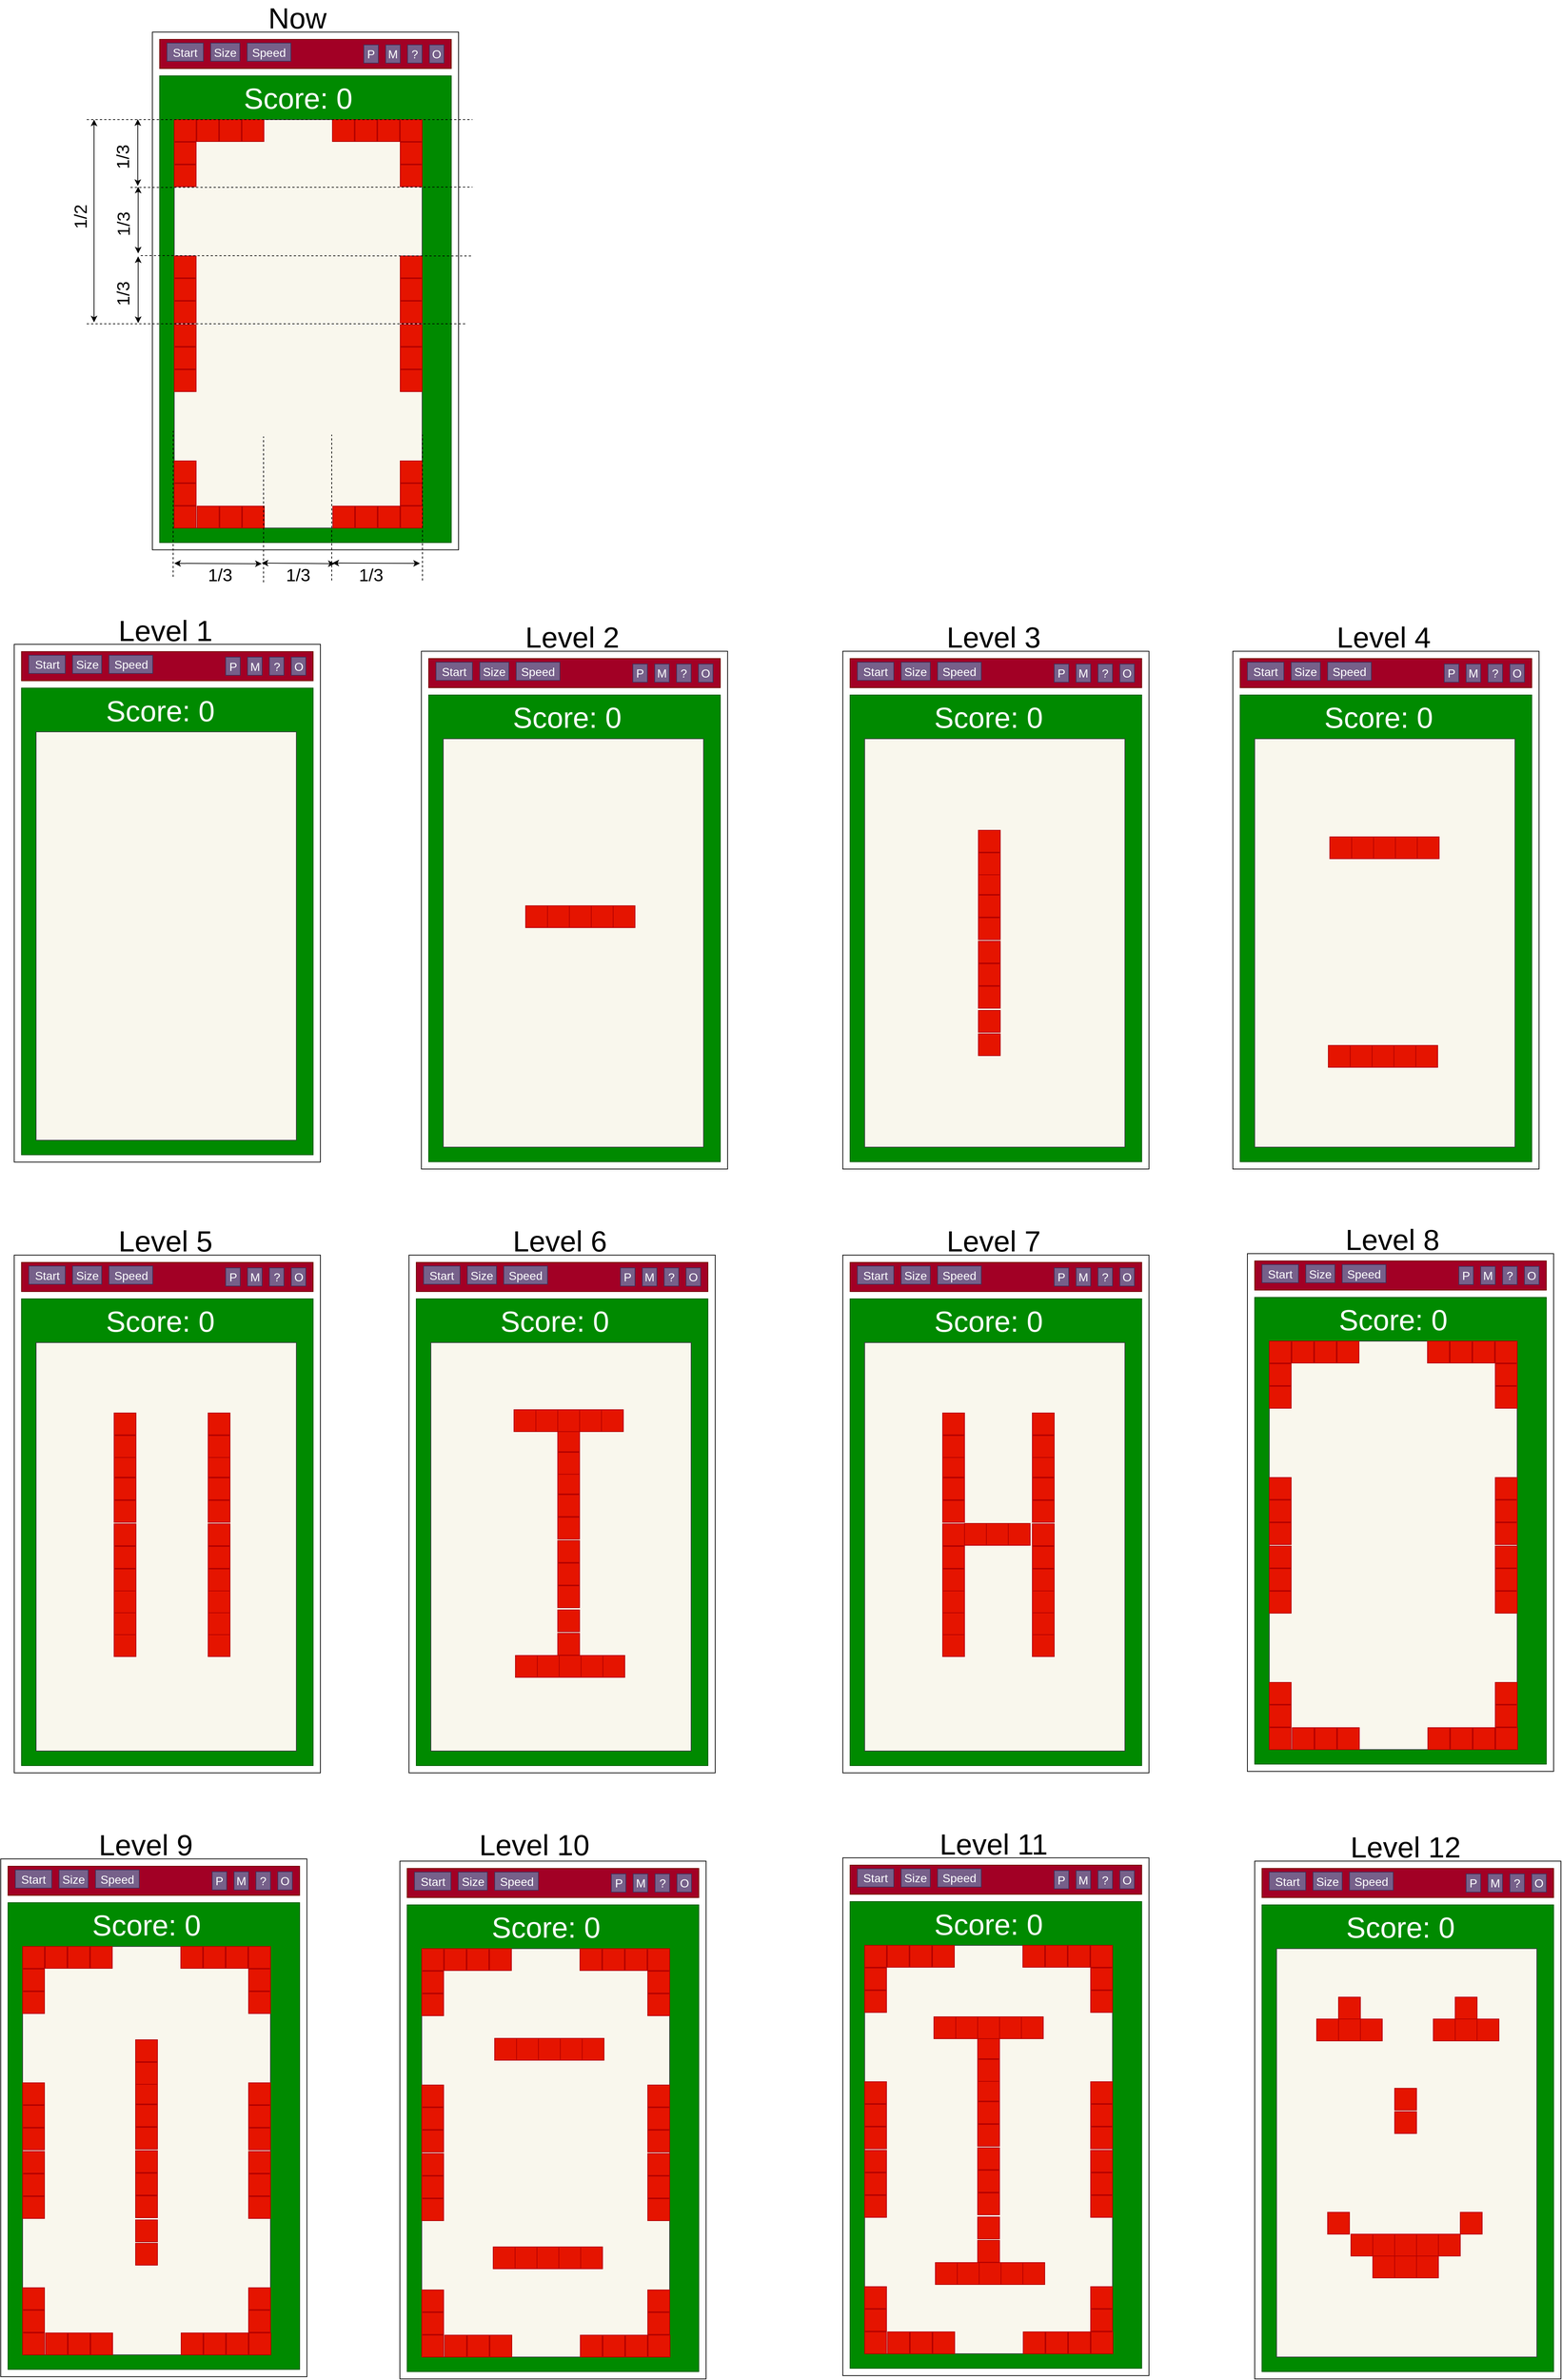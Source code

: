 <mxfile version="14.5.1" type="device"><diagram id="ky0pZ3FR4eYD6S8qcp-C" name="Page-1"><mxGraphModel dx="1673" dy="948" grid="1" gridSize="10" guides="1" tooltips="1" connect="1" arrows="1" fold="1" page="1" pageScale="1" pageWidth="1169" pageHeight="827" math="0" shadow="0"><root><mxCell id="0"/><mxCell id="1" parent="0"/><mxCell id="NP-43PCbiGT2b2k_BXbo-81" value="" style="rounded=0;whiteSpace=wrap;html=1;" parent="1" vertex="1"><mxGeometry x="308" y="55" width="420" height="710" as="geometry"/></mxCell><mxCell id="NP-43PCbiGT2b2k_BXbo-82" value="" style="rounded=0;whiteSpace=wrap;html=1;fillColor=#a20025;strokeColor=#6F0000;fontColor=#ffffff;" parent="1" vertex="1"><mxGeometry x="318" y="65" width="400" height="40" as="geometry"/></mxCell><mxCell id="NP-43PCbiGT2b2k_BXbo-83" value="Start" style="rounded=0;whiteSpace=wrap;html=1;fillColor=#76608a;strokeColor=#432D57;fontColor=#ffffff;fontSize=16;" parent="1" vertex="1"><mxGeometry x="328" y="70" width="50" height="25" as="geometry"/></mxCell><mxCell id="NP-43PCbiGT2b2k_BXbo-84" value="Size" style="rounded=0;whiteSpace=wrap;html=1;fillColor=#76608a;strokeColor=#432D57;fontColor=#ffffff;fontSize=16;" parent="1" vertex="1"><mxGeometry x="388" y="70" width="40" height="25" as="geometry"/></mxCell><mxCell id="NP-43PCbiGT2b2k_BXbo-85" value="Speed" style="rounded=0;whiteSpace=wrap;html=1;fillColor=#76608a;strokeColor=#432D57;fontColor=#ffffff;fontSize=16;" parent="1" vertex="1"><mxGeometry x="438" y="70" width="60" height="25" as="geometry"/></mxCell><mxCell id="NP-43PCbiGT2b2k_BXbo-86" value="?" style="rounded=0;whiteSpace=wrap;html=1;fillColor=#76608a;strokeColor=#432D57;fontColor=#ffffff;fontSize=16;" parent="1" vertex="1"><mxGeometry x="658" y="72.5" width="20" height="25" as="geometry"/></mxCell><mxCell id="NP-43PCbiGT2b2k_BXbo-87" value="O" style="rounded=0;whiteSpace=wrap;html=1;fillColor=#76608a;strokeColor=#432D57;fontColor=#ffffff;fontSize=16;" parent="1" vertex="1"><mxGeometry x="688" y="72.5" width="20" height="25" as="geometry"/></mxCell><mxCell id="NP-43PCbiGT2b2k_BXbo-88" value="M" style="rounded=0;whiteSpace=wrap;html=1;fillColor=#76608a;strokeColor=#432D57;fontColor=#ffffff;fontSize=16;" parent="1" vertex="1"><mxGeometry x="628" y="72.5" width="20" height="25" as="geometry"/></mxCell><mxCell id="NP-43PCbiGT2b2k_BXbo-89" value="P" style="rounded=0;whiteSpace=wrap;html=1;fillColor=#76608a;strokeColor=#432D57;fontColor=#ffffff;fontSize=16;" parent="1" vertex="1"><mxGeometry x="598" y="72.5" width="20" height="25" as="geometry"/></mxCell><mxCell id="NP-43PCbiGT2b2k_BXbo-90" value="Score 0" style="rounded=0;whiteSpace=wrap;html=1;fontSize=16;fillColor=#008a00;strokeColor=#005700;fontColor=#ffffff;" parent="1" vertex="1"><mxGeometry x="318" y="115" width="400" height="640" as="geometry"/></mxCell><mxCell id="NP-43PCbiGT2b2k_BXbo-91" value="" style="rounded=0;whiteSpace=wrap;html=1;fontSize=16;fillColor=#f9f7ed;strokeColor=#36393d;" parent="1" vertex="1"><mxGeometry x="338" y="175" width="340" height="560" as="geometry"/></mxCell><mxCell id="NP-43PCbiGT2b2k_BXbo-92" value="Score: 0" style="text;html=1;strokeColor=none;fillColor=none;align=center;verticalAlign=middle;whiteSpace=wrap;rounded=0;fontSize=40;fontColor=#FFFFFF;" parent="1" vertex="1"><mxGeometry x="418" y="115" width="180" height="60" as="geometry"/></mxCell><mxCell id="NP-43PCbiGT2b2k_BXbo-93" value="" style="whiteSpace=wrap;html=1;aspect=fixed;fontSize=40;fontColor=#ffffff;fillColor=#e51400;strokeColor=#B20000;" parent="1" vertex="1"><mxGeometry x="338" y="674" width="30" height="30" as="geometry"/></mxCell><mxCell id="NP-43PCbiGT2b2k_BXbo-95" value="" style="whiteSpace=wrap;html=1;aspect=fixed;fontSize=40;fontColor=#ffffff;fillColor=#e51400;strokeColor=#B20000;" parent="1" vertex="1"><mxGeometry x="338" y="643" width="30" height="30" as="geometry"/></mxCell><mxCell id="NP-43PCbiGT2b2k_BXbo-100" value="" style="whiteSpace=wrap;html=1;aspect=fixed;fontSize=40;fontColor=#ffffff;fillColor=#e51400;strokeColor=#B20000;" parent="1" vertex="1"><mxGeometry x="338" y="518" width="30" height="30" as="geometry"/></mxCell><mxCell id="NP-43PCbiGT2b2k_BXbo-101" value="" style="whiteSpace=wrap;html=1;aspect=fixed;fontSize=40;fontColor=#ffffff;fillColor=#e51400;strokeColor=#B20000;" parent="1" vertex="1"><mxGeometry x="338" y="456" width="30" height="30" as="geometry"/></mxCell><mxCell id="NP-43PCbiGT2b2k_BXbo-102" value="" style="whiteSpace=wrap;html=1;aspect=fixed;fontSize=40;fontColor=#ffffff;fillColor=#e51400;strokeColor=#B20000;" parent="1" vertex="1"><mxGeometry x="338" y="393" width="30" height="30" as="geometry"/></mxCell><mxCell id="NP-43PCbiGT2b2k_BXbo-105" value="" style="whiteSpace=wrap;html=1;aspect=fixed;fontSize=40;fontColor=#ffffff;fillColor=#e51400;strokeColor=#B20000;" parent="1" vertex="1"><mxGeometry x="338" y="237" width="30" height="30" as="geometry"/></mxCell><mxCell id="NP-43PCbiGT2b2k_BXbo-107" value="" style="whiteSpace=wrap;html=1;aspect=fixed;fontSize=40;fontColor=#ffffff;fillColor=#e51400;strokeColor=#B20000;" parent="1" vertex="1"><mxGeometry x="648" y="175" width="30" height="30" as="geometry"/></mxCell><mxCell id="NP-43PCbiGT2b2k_BXbo-108" value="" style="whiteSpace=wrap;html=1;aspect=fixed;fontSize=40;fontColor=#ffffff;fillColor=#e51400;strokeColor=#B20000;" parent="1" vertex="1"><mxGeometry x="338" y="705" width="30" height="30" as="geometry"/></mxCell><mxCell id="NP-43PCbiGT2b2k_BXbo-112" value="" style="whiteSpace=wrap;html=1;aspect=fixed;fontSize=40;fontColor=#ffffff;fillColor=#e51400;strokeColor=#B20000;" parent="1" vertex="1"><mxGeometry x="338" y="487" width="30" height="30" as="geometry"/></mxCell><mxCell id="NP-43PCbiGT2b2k_BXbo-113" value="" style="whiteSpace=wrap;html=1;aspect=fixed;fontSize=40;fontColor=#ffffff;fillColor=#e51400;strokeColor=#B20000;" parent="1" vertex="1"><mxGeometry x="338" y="424" width="30" height="30" as="geometry"/></mxCell><mxCell id="NP-43PCbiGT2b2k_BXbo-114" value="" style="whiteSpace=wrap;html=1;aspect=fixed;fontSize=40;fontColor=#ffffff;fillColor=#e51400;strokeColor=#B20000;" parent="1" vertex="1"><mxGeometry x="338" y="362" width="30" height="30" as="geometry"/></mxCell><mxCell id="NP-43PCbiGT2b2k_BXbo-116" value="" style="whiteSpace=wrap;html=1;aspect=fixed;fontSize=40;fontColor=#ffffff;fillColor=#e51400;strokeColor=#B20000;" parent="1" vertex="1"><mxGeometry x="338" y="206" width="30" height="30" as="geometry"/></mxCell><mxCell id="NP-43PCbiGT2b2k_BXbo-117" value="" style="whiteSpace=wrap;html=1;aspect=fixed;fontSize=40;fontColor=#ffffff;fillColor=#e51400;strokeColor=#B20000;" parent="1" vertex="1"><mxGeometry x="338" y="175" width="30" height="30" as="geometry"/></mxCell><mxCell id="NP-43PCbiGT2b2k_BXbo-118" value="" style="whiteSpace=wrap;html=1;aspect=fixed;fontSize=40;fontColor=#ffffff;fillColor=#e51400;strokeColor=#B20000;" parent="1" vertex="1"><mxGeometry x="369" y="175" width="30" height="30" as="geometry"/></mxCell><mxCell id="NP-43PCbiGT2b2k_BXbo-119" value="" style="whiteSpace=wrap;html=1;aspect=fixed;fontSize=40;fontColor=#ffffff;fillColor=#e51400;strokeColor=#B20000;" parent="1" vertex="1"><mxGeometry x="400" y="175" width="30" height="30" as="geometry"/></mxCell><mxCell id="NP-43PCbiGT2b2k_BXbo-120" value="" style="whiteSpace=wrap;html=1;aspect=fixed;fontSize=40;fontColor=#ffffff;fillColor=#e51400;strokeColor=#B20000;" parent="1" vertex="1"><mxGeometry x="431" y="175" width="30" height="30" as="geometry"/></mxCell><mxCell id="NP-43PCbiGT2b2k_BXbo-121" value="" style="whiteSpace=wrap;html=1;aspect=fixed;fontSize=40;fontColor=#ffffff;fillColor=#e51400;strokeColor=#B20000;" parent="1" vertex="1"><mxGeometry x="586" y="175" width="30" height="30" as="geometry"/></mxCell><mxCell id="NP-43PCbiGT2b2k_BXbo-122" value="" style="whiteSpace=wrap;html=1;aspect=fixed;fontSize=40;fontColor=#ffffff;fillColor=#e51400;strokeColor=#B20000;" parent="1" vertex="1"><mxGeometry x="617" y="175" width="30" height="30" as="geometry"/></mxCell><mxCell id="NP-43PCbiGT2b2k_BXbo-124" value="" style="whiteSpace=wrap;html=1;aspect=fixed;fontSize=40;fontColor=#ffffff;fillColor=#e51400;strokeColor=#B20000;" parent="1" vertex="1"><mxGeometry x="555" y="175" width="30" height="30" as="geometry"/></mxCell><mxCell id="NP-43PCbiGT2b2k_BXbo-141" value="" style="whiteSpace=wrap;html=1;aspect=fixed;fontSize=40;fontColor=#ffffff;fillColor=#e51400;strokeColor=#B20000;" parent="1" vertex="1"><mxGeometry x="648.5" y="705" width="30" height="30" as="geometry"/></mxCell><mxCell id="NP-43PCbiGT2b2k_BXbo-142" value="" style="whiteSpace=wrap;html=1;aspect=fixed;fontSize=40;fontColor=#ffffff;fillColor=#e51400;strokeColor=#B20000;" parent="1" vertex="1"><mxGeometry x="369.5" y="705" width="30" height="30" as="geometry"/></mxCell><mxCell id="NP-43PCbiGT2b2k_BXbo-143" value="" style="whiteSpace=wrap;html=1;aspect=fixed;fontSize=40;fontColor=#ffffff;fillColor=#e51400;strokeColor=#B20000;" parent="1" vertex="1"><mxGeometry x="400.5" y="705" width="30" height="30" as="geometry"/></mxCell><mxCell id="NP-43PCbiGT2b2k_BXbo-144" value="" style="whiteSpace=wrap;html=1;aspect=fixed;fontSize=40;fontColor=#ffffff;fillColor=#e51400;strokeColor=#B20000;" parent="1" vertex="1"><mxGeometry x="431.5" y="705" width="30" height="30" as="geometry"/></mxCell><mxCell id="NP-43PCbiGT2b2k_BXbo-145" value="" style="whiteSpace=wrap;html=1;aspect=fixed;fontSize=40;fontColor=#ffffff;fillColor=#e51400;strokeColor=#B20000;" parent="1" vertex="1"><mxGeometry x="586.5" y="705" width="30" height="30" as="geometry"/></mxCell><mxCell id="NP-43PCbiGT2b2k_BXbo-146" value="" style="whiteSpace=wrap;html=1;aspect=fixed;fontSize=40;fontColor=#ffffff;fillColor=#e51400;strokeColor=#B20000;" parent="1" vertex="1"><mxGeometry x="617.5" y="705" width="30" height="30" as="geometry"/></mxCell><mxCell id="NP-43PCbiGT2b2k_BXbo-148" value="" style="whiteSpace=wrap;html=1;aspect=fixed;fontSize=40;fontColor=#ffffff;fillColor=#e51400;strokeColor=#B20000;" parent="1" vertex="1"><mxGeometry x="555.5" y="705" width="30" height="30" as="geometry"/></mxCell><mxCell id="NP-43PCbiGT2b2k_BXbo-151" value="" style="whiteSpace=wrap;html=1;aspect=fixed;fontSize=40;fontColor=#ffffff;fillColor=#e51400;strokeColor=#B20000;" parent="1" vertex="1"><mxGeometry x="648" y="674" width="30" height="30" as="geometry"/></mxCell><mxCell id="NP-43PCbiGT2b2k_BXbo-152" value="" style="whiteSpace=wrap;html=1;aspect=fixed;fontSize=40;fontColor=#ffffff;fillColor=#e51400;strokeColor=#B20000;" parent="1" vertex="1"><mxGeometry x="648" y="643" width="30" height="30" as="geometry"/></mxCell><mxCell id="NP-43PCbiGT2b2k_BXbo-153" value="" style="whiteSpace=wrap;html=1;aspect=fixed;fontSize=40;fontColor=#ffffff;fillColor=#e51400;strokeColor=#B20000;" parent="1" vertex="1"><mxGeometry x="648" y="518" width="30" height="30" as="geometry"/></mxCell><mxCell id="NP-43PCbiGT2b2k_BXbo-154" value="" style="whiteSpace=wrap;html=1;aspect=fixed;fontSize=40;fontColor=#ffffff;fillColor=#e51400;strokeColor=#B20000;" parent="1" vertex="1"><mxGeometry x="648" y="456" width="30" height="30" as="geometry"/></mxCell><mxCell id="NP-43PCbiGT2b2k_BXbo-155" value="" style="whiteSpace=wrap;html=1;aspect=fixed;fontSize=40;fontColor=#ffffff;fillColor=#e51400;strokeColor=#B20000;" parent="1" vertex="1"><mxGeometry x="648" y="393" width="30" height="30" as="geometry"/></mxCell><mxCell id="NP-43PCbiGT2b2k_BXbo-158" value="" style="whiteSpace=wrap;html=1;aspect=fixed;fontSize=40;fontColor=#ffffff;fillColor=#e51400;strokeColor=#B20000;" parent="1" vertex="1"><mxGeometry x="648" y="237" width="30" height="30" as="geometry"/></mxCell><mxCell id="NP-43PCbiGT2b2k_BXbo-162" value="" style="whiteSpace=wrap;html=1;aspect=fixed;fontSize=40;fontColor=#ffffff;fillColor=#e51400;strokeColor=#B20000;" parent="1" vertex="1"><mxGeometry x="648" y="487" width="30" height="30" as="geometry"/></mxCell><mxCell id="NP-43PCbiGT2b2k_BXbo-163" value="" style="whiteSpace=wrap;html=1;aspect=fixed;fontSize=40;fontColor=#ffffff;fillColor=#e51400;strokeColor=#B20000;" parent="1" vertex="1"><mxGeometry x="648" y="424" width="30" height="30" as="geometry"/></mxCell><mxCell id="NP-43PCbiGT2b2k_BXbo-164" value="" style="whiteSpace=wrap;html=1;aspect=fixed;fontSize=40;fontColor=#ffffff;fillColor=#e51400;strokeColor=#B20000;" parent="1" vertex="1"><mxGeometry x="648" y="362" width="30" height="30" as="geometry"/></mxCell><mxCell id="NP-43PCbiGT2b2k_BXbo-166" value="" style="whiteSpace=wrap;html=1;aspect=fixed;fontSize=40;fontColor=#ffffff;fillColor=#e51400;strokeColor=#B20000;" parent="1" vertex="1"><mxGeometry x="648" y="206" width="30" height="30" as="geometry"/></mxCell><mxCell id="NP-43PCbiGT2b2k_BXbo-423" value="Now" style="text;html=1;strokeColor=none;fillColor=none;align=center;verticalAlign=middle;whiteSpace=wrap;rounded=0;fontSize=40;fontColor=#000000;" parent="1" vertex="1"><mxGeometry x="412" y="15" width="190" height="40" as="geometry"/></mxCell><mxCell id="NP-43PCbiGT2b2k_BXbo-428" value="" style="endArrow=none;dashed=1;html=1;fontSize=40;fontColor=#000000;" parent="1" edge="1"><mxGeometry width="50" height="50" relative="1" as="geometry"><mxPoint x="218" y="455" as="sourcePoint"/><mxPoint x="738" y="455" as="targetPoint"/></mxGeometry></mxCell><mxCell id="NP-43PCbiGT2b2k_BXbo-429" value="" style="endArrow=none;dashed=1;html=1;fontSize=40;fontColor=#000000;" parent="1" edge="1"><mxGeometry width="50" height="50" relative="1" as="geometry"><mxPoint x="292" y="361.5" as="sourcePoint"/><mxPoint x="747" y="362" as="targetPoint"/></mxGeometry></mxCell><mxCell id="NP-43PCbiGT2b2k_BXbo-430" value="" style="endArrow=none;dashed=1;html=1;fontSize=40;fontColor=#000000;" parent="1" edge="1"><mxGeometry width="50" height="50" relative="1" as="geometry"><mxPoint x="278" y="268" as="sourcePoint"/><mxPoint x="747" y="267.5" as="targetPoint"/></mxGeometry></mxCell><mxCell id="NP-43PCbiGT2b2k_BXbo-431" value="" style="endArrow=none;dashed=1;html=1;fontSize=40;fontColor=#000000;" parent="1" edge="1"><mxGeometry width="50" height="50" relative="1" as="geometry"><mxPoint x="218" y="175" as="sourcePoint"/><mxPoint x="747" y="175" as="targetPoint"/></mxGeometry></mxCell><mxCell id="NP-43PCbiGT2b2k_BXbo-432" value="" style="endArrow=classic;startArrow=classic;html=1;fontSize=40;fontColor=#000000;" parent="1" edge="1"><mxGeometry width="50" height="50" relative="1" as="geometry"><mxPoint x="228" y="453" as="sourcePoint"/><mxPoint x="228" y="175" as="targetPoint"/></mxGeometry></mxCell><mxCell id="NP-43PCbiGT2b2k_BXbo-433" value="1/2" style="text;html=1;strokeColor=none;fillColor=none;align=center;verticalAlign=middle;whiteSpace=wrap;rounded=0;fontSize=24;fontColor=#000000;rotation=-90;" parent="1" vertex="1"><mxGeometry x="190" y="298" width="40" height="20" as="geometry"/></mxCell><mxCell id="NP-43PCbiGT2b2k_BXbo-435" value="" style="endArrow=classic;startArrow=classic;html=1;fontSize=40;fontColor=#000000;" parent="1" edge="1"><mxGeometry width="50" height="50" relative="1" as="geometry"><mxPoint x="288" y="266" as="sourcePoint"/><mxPoint x="288" y="174.5" as="targetPoint"/></mxGeometry></mxCell><mxCell id="NP-43PCbiGT2b2k_BXbo-436" value="1/3" style="text;html=1;strokeColor=none;fillColor=none;align=center;verticalAlign=middle;whiteSpace=wrap;rounded=0;fontSize=24;fontColor=#000000;rotation=-90;" parent="1" vertex="1"><mxGeometry x="248" y="216" width="40" height="20" as="geometry"/></mxCell><mxCell id="NP-43PCbiGT2b2k_BXbo-437" value="1/3" style="text;html=1;strokeColor=none;fillColor=none;align=center;verticalAlign=middle;whiteSpace=wrap;rounded=0;fontSize=24;fontColor=#000000;rotation=-90;" parent="1" vertex="1"><mxGeometry x="248.5" y="308.5" width="40" height="20" as="geometry"/></mxCell><mxCell id="NP-43PCbiGT2b2k_BXbo-438" value="" style="endArrow=classic;startArrow=classic;html=1;fontSize=40;fontColor=#000000;" parent="1" edge="1"><mxGeometry width="50" height="50" relative="1" as="geometry"><mxPoint x="288.5" y="358.5" as="sourcePoint"/><mxPoint x="288.5" y="267" as="targetPoint"/></mxGeometry></mxCell><mxCell id="NP-43PCbiGT2b2k_BXbo-439" value="1/3" style="text;html=1;strokeColor=none;fillColor=none;align=center;verticalAlign=middle;whiteSpace=wrap;rounded=0;fontSize=24;fontColor=#000000;rotation=-90;" parent="1" vertex="1"><mxGeometry x="248.5" y="404" width="40" height="20" as="geometry"/></mxCell><mxCell id="NP-43PCbiGT2b2k_BXbo-440" value="" style="endArrow=classic;startArrow=classic;html=1;fontSize=40;fontColor=#000000;" parent="1" edge="1"><mxGeometry width="50" height="50" relative="1" as="geometry"><mxPoint x="288.5" y="454.0" as="sourcePoint"/><mxPoint x="288.5" y="362.5" as="targetPoint"/></mxGeometry></mxCell><mxCell id="NP-43PCbiGT2b2k_BXbo-441" value="" style="endArrow=none;dashed=1;html=1;fontSize=40;fontColor=#000000;" parent="1" edge="1"><mxGeometry width="50" height="50" relative="1" as="geometry"><mxPoint x="554" y="807" as="sourcePoint"/><mxPoint x="554" y="607" as="targetPoint"/></mxGeometry></mxCell><mxCell id="NP-43PCbiGT2b2k_BXbo-442" value="" style="endArrow=none;dashed=1;html=1;fontSize=40;fontColor=#000000;" parent="1" edge="1"><mxGeometry width="50" height="50" relative="1" as="geometry"><mxPoint x="678.5" y="807.0" as="sourcePoint"/><mxPoint x="678.5" y="607" as="targetPoint"/></mxGeometry></mxCell><mxCell id="NP-43PCbiGT2b2k_BXbo-443" value="" style="endArrow=none;dashed=1;html=1;fontSize=40;fontColor=#000000;" parent="1" edge="1"><mxGeometry width="50" height="50" relative="1" as="geometry"><mxPoint x="460.5" y="809.5" as="sourcePoint"/><mxPoint x="460.5" y="609.5" as="targetPoint"/></mxGeometry></mxCell><mxCell id="NP-43PCbiGT2b2k_BXbo-444" value="" style="endArrow=none;dashed=1;html=1;fontSize=40;fontColor=#000000;" parent="1" edge="1"><mxGeometry width="50" height="50" relative="1" as="geometry"><mxPoint x="336.5" y="802.0" as="sourcePoint"/><mxPoint x="336.5" y="602" as="targetPoint"/></mxGeometry></mxCell><mxCell id="7vBW2u2Ai_yn6pOHO7AH-1" value="" style="endArrow=classic;startArrow=classic;html=1;fontSize=40;fontColor=#000000;" parent="1" edge="1"><mxGeometry width="50" height="50" relative="1" as="geometry"><mxPoint x="338" y="783.5" as="sourcePoint"/><mxPoint x="458" y="784" as="targetPoint"/></mxGeometry></mxCell><mxCell id="7vBW2u2Ai_yn6pOHO7AH-2" value="" style="endArrow=classic;startArrow=classic;html=1;fontSize=40;fontColor=#000000;" parent="1" edge="1"><mxGeometry width="50" height="50" relative="1" as="geometry"><mxPoint x="458" y="783" as="sourcePoint"/><mxPoint x="558" y="784" as="targetPoint"/></mxGeometry></mxCell><mxCell id="7vBW2u2Ai_yn6pOHO7AH-3" value="" style="endArrow=classic;startArrow=classic;html=1;fontSize=40;fontColor=#000000;" parent="1" edge="1"><mxGeometry width="50" height="50" relative="1" as="geometry"><mxPoint x="555" y="783" as="sourcePoint"/><mxPoint x="675" y="783.5" as="targetPoint"/></mxGeometry></mxCell><mxCell id="7vBW2u2Ai_yn6pOHO7AH-4" value="1/3" style="text;html=1;strokeColor=none;fillColor=none;align=center;verticalAlign=middle;whiteSpace=wrap;rounded=0;fontSize=24;fontColor=#000000;rotation=0;" parent="1" vertex="1"><mxGeometry x="380.5" y="790" width="40" height="20" as="geometry"/></mxCell><mxCell id="7vBW2u2Ai_yn6pOHO7AH-5" value="1/3" style="text;html=1;strokeColor=none;fillColor=none;align=center;verticalAlign=middle;whiteSpace=wrap;rounded=0;fontSize=24;fontColor=#000000;rotation=0;" parent="1" vertex="1"><mxGeometry x="488" y="790" width="40" height="20" as="geometry"/></mxCell><mxCell id="7vBW2u2Ai_yn6pOHO7AH-6" value="1/3" style="text;html=1;strokeColor=none;fillColor=none;align=center;verticalAlign=middle;whiteSpace=wrap;rounded=0;fontSize=24;fontColor=#000000;rotation=0;" parent="1" vertex="1"><mxGeometry x="588" y="790" width="40" height="20" as="geometry"/></mxCell><mxCell id="f7SAKiBYXx3W001ytPa_-535" value="" style="group" parent="1" vertex="1" connectable="0"><mxGeometry x="1255" y="1692" width="420" height="750" as="geometry"/></mxCell><mxCell id="f7SAKiBYXx3W001ytPa_-476" value="" style="rounded=0;whiteSpace=wrap;html=1;" parent="f7SAKiBYXx3W001ytPa_-535" vertex="1"><mxGeometry y="40" width="420" height="710" as="geometry"/></mxCell><mxCell id="f7SAKiBYXx3W001ytPa_-477" value="" style="rounded=0;whiteSpace=wrap;html=1;fillColor=#a20025;strokeColor=#6F0000;fontColor=#ffffff;" parent="f7SAKiBYXx3W001ytPa_-535" vertex="1"><mxGeometry x="10" y="50" width="400" height="40" as="geometry"/></mxCell><mxCell id="f7SAKiBYXx3W001ytPa_-478" value="Start" style="rounded=0;whiteSpace=wrap;html=1;fillColor=#76608a;strokeColor=#432D57;fontColor=#ffffff;fontSize=16;" parent="f7SAKiBYXx3W001ytPa_-535" vertex="1"><mxGeometry x="20" y="55" width="50" height="25" as="geometry"/></mxCell><mxCell id="f7SAKiBYXx3W001ytPa_-479" value="Size" style="rounded=0;whiteSpace=wrap;html=1;fillColor=#76608a;strokeColor=#432D57;fontColor=#ffffff;fontSize=16;" parent="f7SAKiBYXx3W001ytPa_-535" vertex="1"><mxGeometry x="80" y="55" width="40" height="25" as="geometry"/></mxCell><mxCell id="f7SAKiBYXx3W001ytPa_-480" value="Speed" style="rounded=0;whiteSpace=wrap;html=1;fillColor=#76608a;strokeColor=#432D57;fontColor=#ffffff;fontSize=16;" parent="f7SAKiBYXx3W001ytPa_-535" vertex="1"><mxGeometry x="130" y="55" width="60" height="25" as="geometry"/></mxCell><mxCell id="f7SAKiBYXx3W001ytPa_-481" value="?" style="rounded=0;whiteSpace=wrap;html=1;fillColor=#76608a;strokeColor=#432D57;fontColor=#ffffff;fontSize=16;" parent="f7SAKiBYXx3W001ytPa_-535" vertex="1"><mxGeometry x="350" y="57.5" width="20" height="25" as="geometry"/></mxCell><mxCell id="f7SAKiBYXx3W001ytPa_-482" value="O" style="rounded=0;whiteSpace=wrap;html=1;fillColor=#76608a;strokeColor=#432D57;fontColor=#ffffff;fontSize=16;" parent="f7SAKiBYXx3W001ytPa_-535" vertex="1"><mxGeometry x="380" y="57.5" width="20" height="25" as="geometry"/></mxCell><mxCell id="f7SAKiBYXx3W001ytPa_-483" value="M" style="rounded=0;whiteSpace=wrap;html=1;fillColor=#76608a;strokeColor=#432D57;fontColor=#ffffff;fontSize=16;" parent="f7SAKiBYXx3W001ytPa_-535" vertex="1"><mxGeometry x="320" y="57.5" width="20" height="25" as="geometry"/></mxCell><mxCell id="f7SAKiBYXx3W001ytPa_-484" value="P" style="rounded=0;whiteSpace=wrap;html=1;fillColor=#76608a;strokeColor=#432D57;fontColor=#ffffff;fontSize=16;" parent="f7SAKiBYXx3W001ytPa_-535" vertex="1"><mxGeometry x="290" y="57.5" width="20" height="25" as="geometry"/></mxCell><mxCell id="f7SAKiBYXx3W001ytPa_-485" value="Score 0" style="rounded=0;whiteSpace=wrap;html=1;fontSize=16;fillColor=#008a00;strokeColor=#005700;fontColor=#ffffff;" parent="f7SAKiBYXx3W001ytPa_-535" vertex="1"><mxGeometry x="10" y="100" width="400" height="640" as="geometry"/></mxCell><mxCell id="f7SAKiBYXx3W001ytPa_-486" value="" style="rounded=0;whiteSpace=wrap;html=1;fontSize=16;fillColor=#f9f7ed;strokeColor=#36393d;" parent="f7SAKiBYXx3W001ytPa_-535" vertex="1"><mxGeometry x="30" y="160" width="357" height="560" as="geometry"/></mxCell><mxCell id="f7SAKiBYXx3W001ytPa_-487" value="Score: 0" style="text;html=1;strokeColor=none;fillColor=none;align=center;verticalAlign=middle;whiteSpace=wrap;rounded=0;fontSize=40;fontColor=#FFFFFF;" parent="f7SAKiBYXx3W001ytPa_-535" vertex="1"><mxGeometry x="110" y="100" width="180" height="60" as="geometry"/></mxCell><mxCell id="f7SAKiBYXx3W001ytPa_-488" value="Level 7" style="text;html=1;strokeColor=none;fillColor=none;align=center;verticalAlign=middle;whiteSpace=wrap;rounded=0;fontSize=40;fontColor=#000000;" parent="f7SAKiBYXx3W001ytPa_-535" vertex="1"><mxGeometry x="112" width="190" height="40" as="geometry"/></mxCell><mxCell id="f7SAKiBYXx3W001ytPa_-489" value="" style="whiteSpace=wrap;html=1;aspect=fixed;fontSize=40;fontColor=#ffffff;fillColor=#e51400;strokeColor=#B20000;" parent="f7SAKiBYXx3W001ytPa_-535" vertex="1"><mxGeometry x="137" y="470.5" width="30" height="30" as="geometry"/></mxCell><mxCell id="f7SAKiBYXx3W001ytPa_-490" value="" style="whiteSpace=wrap;html=1;aspect=fixed;fontSize=40;fontColor=#ffffff;fillColor=#e51400;strokeColor=#B20000;" parent="f7SAKiBYXx3W001ytPa_-535" vertex="1"><mxGeometry x="137" y="408.5" width="30" height="30" as="geometry"/></mxCell><mxCell id="f7SAKiBYXx3W001ytPa_-491" value="" style="whiteSpace=wrap;html=1;aspect=fixed;fontSize=40;fontColor=#ffffff;fillColor=#e51400;strokeColor=#B20000;" parent="f7SAKiBYXx3W001ytPa_-535" vertex="1"><mxGeometry x="137" y="345.5" width="30" height="30" as="geometry"/></mxCell><mxCell id="f7SAKiBYXx3W001ytPa_-492" value="" style="whiteSpace=wrap;html=1;aspect=fixed;fontSize=40;fontColor=#ffffff;fillColor=#e51400;strokeColor=#B20000;" parent="f7SAKiBYXx3W001ytPa_-535" vertex="1"><mxGeometry x="137" y="439.5" width="30" height="30" as="geometry"/></mxCell><mxCell id="f7SAKiBYXx3W001ytPa_-493" value="" style="whiteSpace=wrap;html=1;aspect=fixed;fontSize=40;fontColor=#ffffff;fillColor=#e51400;strokeColor=#B20000;" parent="f7SAKiBYXx3W001ytPa_-535" vertex="1"><mxGeometry x="137" y="376.5" width="30" height="30" as="geometry"/></mxCell><mxCell id="f7SAKiBYXx3W001ytPa_-494" value="" style="whiteSpace=wrap;html=1;aspect=fixed;fontSize=40;fontColor=#ffffff;fillColor=#e51400;strokeColor=#B20000;" parent="f7SAKiBYXx3W001ytPa_-535" vertex="1"><mxGeometry x="137" y="314.5" width="30" height="30" as="geometry"/></mxCell><mxCell id="f7SAKiBYXx3W001ytPa_-495" value="" style="whiteSpace=wrap;html=1;aspect=fixed;fontSize=40;fontColor=#ffffff;fillColor=#e51400;strokeColor=#B20000;" parent="f7SAKiBYXx3W001ytPa_-535" vertex="1"><mxGeometry x="137" y="530.5" width="30" height="30" as="geometry"/></mxCell><mxCell id="f7SAKiBYXx3W001ytPa_-496" value="" style="whiteSpace=wrap;html=1;aspect=fixed;fontSize=40;fontColor=#ffffff;fillColor=#e51400;strokeColor=#B20000;" parent="f7SAKiBYXx3W001ytPa_-535" vertex="1"><mxGeometry x="137" y="287.5" width="30" height="30" as="geometry"/></mxCell><mxCell id="f7SAKiBYXx3W001ytPa_-497" value="" style="whiteSpace=wrap;html=1;aspect=fixed;fontSize=40;fontColor=#ffffff;fillColor=#e51400;strokeColor=#B20000;" parent="f7SAKiBYXx3W001ytPa_-535" vertex="1"><mxGeometry x="137" y="256.5" width="30" height="30" as="geometry"/></mxCell><mxCell id="f7SAKiBYXx3W001ytPa_-498" value="" style="whiteSpace=wrap;html=1;aspect=fixed;fontSize=40;fontColor=#ffffff;fillColor=#e51400;strokeColor=#B20000;" parent="f7SAKiBYXx3W001ytPa_-535" vertex="1"><mxGeometry x="137" y="500.5" width="30" height="30" as="geometry"/></mxCell><mxCell id="f7SAKiBYXx3W001ytPa_-499" value="" style="whiteSpace=wrap;html=1;aspect=fixed;fontSize=40;fontColor=#ffffff;fillColor=#e51400;strokeColor=#B20000;" parent="f7SAKiBYXx3W001ytPa_-535" vertex="1"><mxGeometry x="260" y="470.5" width="30" height="30" as="geometry"/></mxCell><mxCell id="f7SAKiBYXx3W001ytPa_-500" value="" style="whiteSpace=wrap;html=1;aspect=fixed;fontSize=40;fontColor=#ffffff;fillColor=#e51400;strokeColor=#B20000;" parent="f7SAKiBYXx3W001ytPa_-535" vertex="1"><mxGeometry x="260" y="408.5" width="30" height="30" as="geometry"/></mxCell><mxCell id="f7SAKiBYXx3W001ytPa_-501" value="" style="whiteSpace=wrap;html=1;aspect=fixed;fontSize=40;fontColor=#ffffff;fillColor=#e51400;strokeColor=#B20000;" parent="f7SAKiBYXx3W001ytPa_-535" vertex="1"><mxGeometry x="260" y="345.5" width="30" height="30" as="geometry"/></mxCell><mxCell id="f7SAKiBYXx3W001ytPa_-502" value="" style="whiteSpace=wrap;html=1;aspect=fixed;fontSize=40;fontColor=#ffffff;fillColor=#e51400;strokeColor=#B20000;" parent="f7SAKiBYXx3W001ytPa_-535" vertex="1"><mxGeometry x="260" y="439.5" width="30" height="30" as="geometry"/></mxCell><mxCell id="f7SAKiBYXx3W001ytPa_-503" value="" style="whiteSpace=wrap;html=1;aspect=fixed;fontSize=40;fontColor=#ffffff;fillColor=#e51400;strokeColor=#B20000;" parent="f7SAKiBYXx3W001ytPa_-535" vertex="1"><mxGeometry x="260" y="376.5" width="30" height="30" as="geometry"/></mxCell><mxCell id="f7SAKiBYXx3W001ytPa_-504" value="" style="whiteSpace=wrap;html=1;aspect=fixed;fontSize=40;fontColor=#ffffff;fillColor=#e51400;strokeColor=#B20000;" parent="f7SAKiBYXx3W001ytPa_-535" vertex="1"><mxGeometry x="260" y="314.5" width="30" height="30" as="geometry"/></mxCell><mxCell id="f7SAKiBYXx3W001ytPa_-505" value="" style="whiteSpace=wrap;html=1;aspect=fixed;fontSize=40;fontColor=#ffffff;fillColor=#e51400;strokeColor=#B20000;" parent="f7SAKiBYXx3W001ytPa_-535" vertex="1"><mxGeometry x="260" y="530.5" width="30" height="30" as="geometry"/></mxCell><mxCell id="f7SAKiBYXx3W001ytPa_-506" value="" style="whiteSpace=wrap;html=1;aspect=fixed;fontSize=40;fontColor=#ffffff;fillColor=#e51400;strokeColor=#B20000;" parent="f7SAKiBYXx3W001ytPa_-535" vertex="1"><mxGeometry x="260" y="287.5" width="30" height="30" as="geometry"/></mxCell><mxCell id="f7SAKiBYXx3W001ytPa_-507" value="" style="whiteSpace=wrap;html=1;aspect=fixed;fontSize=40;fontColor=#ffffff;fillColor=#e51400;strokeColor=#B20000;" parent="f7SAKiBYXx3W001ytPa_-535" vertex="1"><mxGeometry x="260" y="256.5" width="30" height="30" as="geometry"/></mxCell><mxCell id="f7SAKiBYXx3W001ytPa_-508" value="" style="whiteSpace=wrap;html=1;aspect=fixed;fontSize=40;fontColor=#ffffff;fillColor=#e51400;strokeColor=#B20000;" parent="f7SAKiBYXx3W001ytPa_-535" vertex="1"><mxGeometry x="260" y="500.5" width="30" height="30" as="geometry"/></mxCell><mxCell id="f7SAKiBYXx3W001ytPa_-510" value="" style="whiteSpace=wrap;html=1;aspect=fixed;fontSize=40;fontColor=#ffffff;fillColor=#e51400;strokeColor=#B20000;" parent="f7SAKiBYXx3W001ytPa_-535" vertex="1"><mxGeometry x="167" y="408" width="30" height="30" as="geometry"/></mxCell><mxCell id="f7SAKiBYXx3W001ytPa_-511" value="" style="whiteSpace=wrap;html=1;aspect=fixed;fontSize=40;fontColor=#ffffff;fillColor=#e51400;strokeColor=#B20000;" parent="f7SAKiBYXx3W001ytPa_-535" vertex="1"><mxGeometry x="197" y="408" width="30" height="30" as="geometry"/></mxCell><mxCell id="f7SAKiBYXx3W001ytPa_-512" value="" style="whiteSpace=wrap;html=1;aspect=fixed;fontSize=40;fontColor=#ffffff;fillColor=#e51400;strokeColor=#B20000;" parent="f7SAKiBYXx3W001ytPa_-535" vertex="1"><mxGeometry x="227" y="408" width="30" height="30" as="geometry"/></mxCell><mxCell id="f7SAKiBYXx3W001ytPa_-514" value="" style="whiteSpace=wrap;html=1;aspect=fixed;fontSize=40;fontColor=#ffffff;fillColor=#e51400;strokeColor=#B20000;" parent="f7SAKiBYXx3W001ytPa_-535" vertex="1"><mxGeometry x="137" y="560.5" width="30" height="30" as="geometry"/></mxCell><mxCell id="f7SAKiBYXx3W001ytPa_-515" value="" style="whiteSpace=wrap;html=1;aspect=fixed;fontSize=40;fontColor=#ffffff;fillColor=#e51400;strokeColor=#B20000;" parent="f7SAKiBYXx3W001ytPa_-535" vertex="1"><mxGeometry x="260" y="560.5" width="30" height="30" as="geometry"/></mxCell><mxCell id="f7SAKiBYXx3W001ytPa_-536" value="" style="group" parent="1" vertex="1" connectable="0"><mxGeometry x="677" y="864" width="420" height="750" as="geometry"/></mxCell><mxCell id="f7SAKiBYXx3W001ytPa_-516" value="" style="rounded=0;whiteSpace=wrap;html=1;" parent="f7SAKiBYXx3W001ytPa_-536" vertex="1"><mxGeometry y="40" width="420" height="710" as="geometry"/></mxCell><mxCell id="f7SAKiBYXx3W001ytPa_-517" value="" style="rounded=0;whiteSpace=wrap;html=1;fillColor=#a20025;strokeColor=#6F0000;fontColor=#ffffff;" parent="f7SAKiBYXx3W001ytPa_-536" vertex="1"><mxGeometry x="10" y="50" width="400" height="40" as="geometry"/></mxCell><mxCell id="f7SAKiBYXx3W001ytPa_-518" value="Start" style="rounded=0;whiteSpace=wrap;html=1;fillColor=#76608a;strokeColor=#432D57;fontColor=#ffffff;fontSize=16;" parent="f7SAKiBYXx3W001ytPa_-536" vertex="1"><mxGeometry x="20" y="55" width="50" height="25" as="geometry"/></mxCell><mxCell id="f7SAKiBYXx3W001ytPa_-519" value="Size" style="rounded=0;whiteSpace=wrap;html=1;fillColor=#76608a;strokeColor=#432D57;fontColor=#ffffff;fontSize=16;" parent="f7SAKiBYXx3W001ytPa_-536" vertex="1"><mxGeometry x="80" y="55" width="40" height="25" as="geometry"/></mxCell><mxCell id="f7SAKiBYXx3W001ytPa_-520" value="Speed" style="rounded=0;whiteSpace=wrap;html=1;fillColor=#76608a;strokeColor=#432D57;fontColor=#ffffff;fontSize=16;" parent="f7SAKiBYXx3W001ytPa_-536" vertex="1"><mxGeometry x="130" y="55" width="60" height="25" as="geometry"/></mxCell><mxCell id="f7SAKiBYXx3W001ytPa_-521" value="?" style="rounded=0;whiteSpace=wrap;html=1;fillColor=#76608a;strokeColor=#432D57;fontColor=#ffffff;fontSize=16;" parent="f7SAKiBYXx3W001ytPa_-536" vertex="1"><mxGeometry x="350" y="57.5" width="20" height="25" as="geometry"/></mxCell><mxCell id="f7SAKiBYXx3W001ytPa_-522" value="O" style="rounded=0;whiteSpace=wrap;html=1;fillColor=#76608a;strokeColor=#432D57;fontColor=#ffffff;fontSize=16;" parent="f7SAKiBYXx3W001ytPa_-536" vertex="1"><mxGeometry x="380" y="57.5" width="20" height="25" as="geometry"/></mxCell><mxCell id="f7SAKiBYXx3W001ytPa_-523" value="M" style="rounded=0;whiteSpace=wrap;html=1;fillColor=#76608a;strokeColor=#432D57;fontColor=#ffffff;fontSize=16;" parent="f7SAKiBYXx3W001ytPa_-536" vertex="1"><mxGeometry x="320" y="57.5" width="20" height="25" as="geometry"/></mxCell><mxCell id="f7SAKiBYXx3W001ytPa_-524" value="P" style="rounded=0;whiteSpace=wrap;html=1;fillColor=#76608a;strokeColor=#432D57;fontColor=#ffffff;fontSize=16;" parent="f7SAKiBYXx3W001ytPa_-536" vertex="1"><mxGeometry x="290" y="57.5" width="20" height="25" as="geometry"/></mxCell><mxCell id="f7SAKiBYXx3W001ytPa_-525" value="Score 0" style="rounded=0;whiteSpace=wrap;html=1;fontSize=16;fillColor=#008a00;strokeColor=#005700;fontColor=#ffffff;" parent="f7SAKiBYXx3W001ytPa_-536" vertex="1"><mxGeometry x="10" y="100" width="400" height="640" as="geometry"/></mxCell><mxCell id="f7SAKiBYXx3W001ytPa_-526" value="" style="rounded=0;whiteSpace=wrap;html=1;fontSize=16;fillColor=#f9f7ed;strokeColor=#36393d;" parent="f7SAKiBYXx3W001ytPa_-536" vertex="1"><mxGeometry x="30" y="160" width="357" height="560" as="geometry"/></mxCell><mxCell id="f7SAKiBYXx3W001ytPa_-527" value="Score: 0" style="text;html=1;strokeColor=none;fillColor=none;align=center;verticalAlign=middle;whiteSpace=wrap;rounded=0;fontSize=40;fontColor=#FFFFFF;" parent="f7SAKiBYXx3W001ytPa_-536" vertex="1"><mxGeometry x="110" y="100" width="180" height="60" as="geometry"/></mxCell><mxCell id="f7SAKiBYXx3W001ytPa_-528" value="Level 2" style="text;html=1;strokeColor=none;fillColor=none;align=center;verticalAlign=middle;whiteSpace=wrap;rounded=0;fontSize=40;fontColor=#000000;" parent="f7SAKiBYXx3W001ytPa_-536" vertex="1"><mxGeometry x="112" width="190" height="40" as="geometry"/></mxCell><mxCell id="f7SAKiBYXx3W001ytPa_-529" value="" style="whiteSpace=wrap;html=1;aspect=fixed;fontSize=40;fontColor=#ffffff;fillColor=#e51400;strokeColor=#B20000;" parent="f7SAKiBYXx3W001ytPa_-536" vertex="1"><mxGeometry x="143" y="389" width="30" height="30" as="geometry"/></mxCell><mxCell id="f7SAKiBYXx3W001ytPa_-530" value="" style="whiteSpace=wrap;html=1;aspect=fixed;fontSize=40;fontColor=#ffffff;fillColor=#e51400;strokeColor=#B20000;" parent="f7SAKiBYXx3W001ytPa_-536" vertex="1"><mxGeometry x="173" y="389" width="30" height="30" as="geometry"/></mxCell><mxCell id="f7SAKiBYXx3W001ytPa_-531" value="" style="whiteSpace=wrap;html=1;aspect=fixed;fontSize=40;fontColor=#ffffff;fillColor=#e51400;strokeColor=#B20000;" parent="f7SAKiBYXx3W001ytPa_-536" vertex="1"><mxGeometry x="203" y="389" width="30" height="30" as="geometry"/></mxCell><mxCell id="f7SAKiBYXx3W001ytPa_-532" value="" style="whiteSpace=wrap;html=1;aspect=fixed;fontSize=40;fontColor=#ffffff;fillColor=#e51400;strokeColor=#B20000;" parent="f7SAKiBYXx3W001ytPa_-536" vertex="1"><mxGeometry x="233" y="389" width="30" height="30" as="geometry"/></mxCell><mxCell id="f7SAKiBYXx3W001ytPa_-533" value="" style="whiteSpace=wrap;html=1;aspect=fixed;fontSize=40;fontColor=#ffffff;fillColor=#e51400;strokeColor=#B20000;" parent="f7SAKiBYXx3W001ytPa_-536" vertex="1"><mxGeometry x="263" y="389" width="30" height="30" as="geometry"/></mxCell><mxCell id="f7SAKiBYXx3W001ytPa_-537" value="" style="group" parent="1" vertex="1" connectable="0"><mxGeometry x="118.5" y="854.5" width="420" height="750" as="geometry"/></mxCell><mxCell id="f7SAKiBYXx3W001ytPa_-1" value="" style="rounded=0;whiteSpace=wrap;html=1;" parent="f7SAKiBYXx3W001ytPa_-537" vertex="1"><mxGeometry y="40" width="420" height="710" as="geometry"/></mxCell><mxCell id="f7SAKiBYXx3W001ytPa_-2" value="" style="rounded=0;whiteSpace=wrap;html=1;fillColor=#a20025;strokeColor=#6F0000;fontColor=#ffffff;" parent="f7SAKiBYXx3W001ytPa_-537" vertex="1"><mxGeometry x="10" y="50" width="400" height="40" as="geometry"/></mxCell><mxCell id="f7SAKiBYXx3W001ytPa_-3" value="Start" style="rounded=0;whiteSpace=wrap;html=1;fillColor=#76608a;strokeColor=#432D57;fontColor=#ffffff;fontSize=16;" parent="f7SAKiBYXx3W001ytPa_-537" vertex="1"><mxGeometry x="20" y="55" width="50" height="25" as="geometry"/></mxCell><mxCell id="f7SAKiBYXx3W001ytPa_-4" value="Size" style="rounded=0;whiteSpace=wrap;html=1;fillColor=#76608a;strokeColor=#432D57;fontColor=#ffffff;fontSize=16;" parent="f7SAKiBYXx3W001ytPa_-537" vertex="1"><mxGeometry x="80" y="55" width="40" height="25" as="geometry"/></mxCell><mxCell id="f7SAKiBYXx3W001ytPa_-5" value="Speed" style="rounded=0;whiteSpace=wrap;html=1;fillColor=#76608a;strokeColor=#432D57;fontColor=#ffffff;fontSize=16;" parent="f7SAKiBYXx3W001ytPa_-537" vertex="1"><mxGeometry x="130" y="55" width="60" height="25" as="geometry"/></mxCell><mxCell id="f7SAKiBYXx3W001ytPa_-6" value="?" style="rounded=0;whiteSpace=wrap;html=1;fillColor=#76608a;strokeColor=#432D57;fontColor=#ffffff;fontSize=16;" parent="f7SAKiBYXx3W001ytPa_-537" vertex="1"><mxGeometry x="350" y="57.5" width="20" height="25" as="geometry"/></mxCell><mxCell id="f7SAKiBYXx3W001ytPa_-7" value="O" style="rounded=0;whiteSpace=wrap;html=1;fillColor=#76608a;strokeColor=#432D57;fontColor=#ffffff;fontSize=16;" parent="f7SAKiBYXx3W001ytPa_-537" vertex="1"><mxGeometry x="380" y="57.5" width="20" height="25" as="geometry"/></mxCell><mxCell id="f7SAKiBYXx3W001ytPa_-8" value="M" style="rounded=0;whiteSpace=wrap;html=1;fillColor=#76608a;strokeColor=#432D57;fontColor=#ffffff;fontSize=16;" parent="f7SAKiBYXx3W001ytPa_-537" vertex="1"><mxGeometry x="320" y="57.5" width="20" height="25" as="geometry"/></mxCell><mxCell id="f7SAKiBYXx3W001ytPa_-9" value="P" style="rounded=0;whiteSpace=wrap;html=1;fillColor=#76608a;strokeColor=#432D57;fontColor=#ffffff;fontSize=16;" parent="f7SAKiBYXx3W001ytPa_-537" vertex="1"><mxGeometry x="290" y="57.5" width="20" height="25" as="geometry"/></mxCell><mxCell id="f7SAKiBYXx3W001ytPa_-10" value="Score 0" style="rounded=0;whiteSpace=wrap;html=1;fontSize=16;fillColor=#008a00;strokeColor=#005700;fontColor=#ffffff;" parent="f7SAKiBYXx3W001ytPa_-537" vertex="1"><mxGeometry x="10" y="100" width="400" height="640" as="geometry"/></mxCell><mxCell id="f7SAKiBYXx3W001ytPa_-11" value="" style="rounded=0;whiteSpace=wrap;html=1;fontSize=16;fillColor=#f9f7ed;strokeColor=#36393d;" parent="f7SAKiBYXx3W001ytPa_-537" vertex="1"><mxGeometry x="30" y="160" width="357" height="560" as="geometry"/></mxCell><mxCell id="f7SAKiBYXx3W001ytPa_-12" value="Score: 0" style="text;html=1;strokeColor=none;fillColor=none;align=center;verticalAlign=middle;whiteSpace=wrap;rounded=0;fontSize=40;fontColor=#FFFFFF;" parent="f7SAKiBYXx3W001ytPa_-537" vertex="1"><mxGeometry x="110" y="100" width="180" height="60" as="geometry"/></mxCell><mxCell id="f7SAKiBYXx3W001ytPa_-69" value="Level 1" style="text;html=1;strokeColor=none;fillColor=none;align=center;verticalAlign=middle;whiteSpace=wrap;rounded=0;fontSize=40;fontColor=#000000;" parent="f7SAKiBYXx3W001ytPa_-537" vertex="1"><mxGeometry x="112" width="190" height="40" as="geometry"/></mxCell><mxCell id="f7SAKiBYXx3W001ytPa_-538" value="" style="group" parent="1" vertex="1" connectable="0"><mxGeometry x="1255" y="864" width="420" height="750" as="geometry"/></mxCell><mxCell id="f7SAKiBYXx3W001ytPa_-70" value="" style="rounded=0;whiteSpace=wrap;html=1;" parent="f7SAKiBYXx3W001ytPa_-538" vertex="1"><mxGeometry y="40" width="420" height="710" as="geometry"/></mxCell><mxCell id="f7SAKiBYXx3W001ytPa_-71" value="" style="rounded=0;whiteSpace=wrap;html=1;fillColor=#a20025;strokeColor=#6F0000;fontColor=#ffffff;" parent="f7SAKiBYXx3W001ytPa_-538" vertex="1"><mxGeometry x="10" y="50" width="400" height="40" as="geometry"/></mxCell><mxCell id="f7SAKiBYXx3W001ytPa_-72" value="Start" style="rounded=0;whiteSpace=wrap;html=1;fillColor=#76608a;strokeColor=#432D57;fontColor=#ffffff;fontSize=16;" parent="f7SAKiBYXx3W001ytPa_-538" vertex="1"><mxGeometry x="20" y="55" width="50" height="25" as="geometry"/></mxCell><mxCell id="f7SAKiBYXx3W001ytPa_-73" value="Size" style="rounded=0;whiteSpace=wrap;html=1;fillColor=#76608a;strokeColor=#432D57;fontColor=#ffffff;fontSize=16;" parent="f7SAKiBYXx3W001ytPa_-538" vertex="1"><mxGeometry x="80" y="55" width="40" height="25" as="geometry"/></mxCell><mxCell id="f7SAKiBYXx3W001ytPa_-74" value="Speed" style="rounded=0;whiteSpace=wrap;html=1;fillColor=#76608a;strokeColor=#432D57;fontColor=#ffffff;fontSize=16;" parent="f7SAKiBYXx3W001ytPa_-538" vertex="1"><mxGeometry x="130" y="55" width="60" height="25" as="geometry"/></mxCell><mxCell id="f7SAKiBYXx3W001ytPa_-75" value="?" style="rounded=0;whiteSpace=wrap;html=1;fillColor=#76608a;strokeColor=#432D57;fontColor=#ffffff;fontSize=16;" parent="f7SAKiBYXx3W001ytPa_-538" vertex="1"><mxGeometry x="350" y="57.5" width="20" height="25" as="geometry"/></mxCell><mxCell id="f7SAKiBYXx3W001ytPa_-76" value="O" style="rounded=0;whiteSpace=wrap;html=1;fillColor=#76608a;strokeColor=#432D57;fontColor=#ffffff;fontSize=16;" parent="f7SAKiBYXx3W001ytPa_-538" vertex="1"><mxGeometry x="380" y="57.5" width="20" height="25" as="geometry"/></mxCell><mxCell id="f7SAKiBYXx3W001ytPa_-77" value="M" style="rounded=0;whiteSpace=wrap;html=1;fillColor=#76608a;strokeColor=#432D57;fontColor=#ffffff;fontSize=16;" parent="f7SAKiBYXx3W001ytPa_-538" vertex="1"><mxGeometry x="320" y="57.5" width="20" height="25" as="geometry"/></mxCell><mxCell id="f7SAKiBYXx3W001ytPa_-78" value="P" style="rounded=0;whiteSpace=wrap;html=1;fillColor=#76608a;strokeColor=#432D57;fontColor=#ffffff;fontSize=16;" parent="f7SAKiBYXx3W001ytPa_-538" vertex="1"><mxGeometry x="290" y="57.5" width="20" height="25" as="geometry"/></mxCell><mxCell id="f7SAKiBYXx3W001ytPa_-79" value="Score 0" style="rounded=0;whiteSpace=wrap;html=1;fontSize=16;fillColor=#008a00;strokeColor=#005700;fontColor=#ffffff;" parent="f7SAKiBYXx3W001ytPa_-538" vertex="1"><mxGeometry x="10" y="100" width="400" height="640" as="geometry"/></mxCell><mxCell id="f7SAKiBYXx3W001ytPa_-80" value="" style="rounded=0;whiteSpace=wrap;html=1;fontSize=16;fillColor=#f9f7ed;strokeColor=#36393d;" parent="f7SAKiBYXx3W001ytPa_-538" vertex="1"><mxGeometry x="30" y="160" width="357" height="560" as="geometry"/></mxCell><mxCell id="f7SAKiBYXx3W001ytPa_-81" value="Score: 0" style="text;html=1;strokeColor=none;fillColor=none;align=center;verticalAlign=middle;whiteSpace=wrap;rounded=0;fontSize=40;fontColor=#FFFFFF;" parent="f7SAKiBYXx3W001ytPa_-538" vertex="1"><mxGeometry x="110" y="100" width="180" height="60" as="geometry"/></mxCell><mxCell id="f7SAKiBYXx3W001ytPa_-82" value="Level 3" style="text;html=1;strokeColor=none;fillColor=none;align=center;verticalAlign=middle;whiteSpace=wrap;rounded=0;fontSize=40;fontColor=#000000;" parent="f7SAKiBYXx3W001ytPa_-538" vertex="1"><mxGeometry x="112" width="190" height="40" as="geometry"/></mxCell><mxCell id="f7SAKiBYXx3W001ytPa_-83" value="" style="whiteSpace=wrap;html=1;aspect=fixed;fontSize=40;fontColor=#ffffff;fillColor=#e51400;strokeColor=#B20000;" parent="f7SAKiBYXx3W001ytPa_-538" vertex="1"><mxGeometry x="186" y="499.5" width="30" height="30" as="geometry"/></mxCell><mxCell id="f7SAKiBYXx3W001ytPa_-84" value="" style="whiteSpace=wrap;html=1;aspect=fixed;fontSize=40;fontColor=#ffffff;fillColor=#e51400;strokeColor=#B20000;" parent="f7SAKiBYXx3W001ytPa_-538" vertex="1"><mxGeometry x="186" y="437.5" width="30" height="30" as="geometry"/></mxCell><mxCell id="f7SAKiBYXx3W001ytPa_-85" value="" style="whiteSpace=wrap;html=1;aspect=fixed;fontSize=40;fontColor=#ffffff;fillColor=#e51400;strokeColor=#B20000;" parent="f7SAKiBYXx3W001ytPa_-538" vertex="1"><mxGeometry x="186" y="374.5" width="30" height="30" as="geometry"/></mxCell><mxCell id="f7SAKiBYXx3W001ytPa_-86" value="" style="whiteSpace=wrap;html=1;aspect=fixed;fontSize=40;fontColor=#ffffff;fillColor=#e51400;strokeColor=#B20000;" parent="f7SAKiBYXx3W001ytPa_-538" vertex="1"><mxGeometry x="186" y="468.5" width="30" height="30" as="geometry"/></mxCell><mxCell id="f7SAKiBYXx3W001ytPa_-87" value="" style="whiteSpace=wrap;html=1;aspect=fixed;fontSize=40;fontColor=#ffffff;fillColor=#e51400;strokeColor=#B20000;" parent="f7SAKiBYXx3W001ytPa_-538" vertex="1"><mxGeometry x="186" y="405.5" width="30" height="30" as="geometry"/></mxCell><mxCell id="f7SAKiBYXx3W001ytPa_-88" value="" style="whiteSpace=wrap;html=1;aspect=fixed;fontSize=40;fontColor=#ffffff;fillColor=#e51400;strokeColor=#B20000;" parent="f7SAKiBYXx3W001ytPa_-538" vertex="1"><mxGeometry x="186" y="343.5" width="30" height="30" as="geometry"/></mxCell><mxCell id="f7SAKiBYXx3W001ytPa_-89" value="" style="whiteSpace=wrap;html=1;aspect=fixed;fontSize=40;fontColor=#ffffff;fillColor=#e51400;strokeColor=#B20000;" parent="f7SAKiBYXx3W001ytPa_-538" vertex="1"><mxGeometry x="186" y="564.5" width="30" height="30" as="geometry"/></mxCell><mxCell id="f7SAKiBYXx3W001ytPa_-90" value="" style="whiteSpace=wrap;html=1;aspect=fixed;fontSize=40;fontColor=#ffffff;fillColor=#e51400;strokeColor=#B20000;" parent="f7SAKiBYXx3W001ytPa_-538" vertex="1"><mxGeometry x="186" y="316.5" width="30" height="30" as="geometry"/></mxCell><mxCell id="f7SAKiBYXx3W001ytPa_-91" value="" style="whiteSpace=wrap;html=1;aspect=fixed;fontSize=40;fontColor=#ffffff;fillColor=#e51400;strokeColor=#B20000;" parent="f7SAKiBYXx3W001ytPa_-538" vertex="1"><mxGeometry x="186" y="532.5" width="30" height="30" as="geometry"/></mxCell><mxCell id="f7SAKiBYXx3W001ytPa_-92" value="" style="whiteSpace=wrap;html=1;aspect=fixed;fontSize=40;fontColor=#ffffff;fillColor=#e51400;strokeColor=#B20000;" parent="f7SAKiBYXx3W001ytPa_-538" vertex="1"><mxGeometry x="186" y="285.5" width="30" height="30" as="geometry"/></mxCell><mxCell id="f7SAKiBYXx3W001ytPa_-539" value="" style="group" parent="1" vertex="1" connectable="0"><mxGeometry x="1790" y="864" width="420" height="750" as="geometry"/></mxCell><mxCell id="f7SAKiBYXx3W001ytPa_-93" value="" style="rounded=0;whiteSpace=wrap;html=1;" parent="f7SAKiBYXx3W001ytPa_-539" vertex="1"><mxGeometry y="40" width="420" height="710" as="geometry"/></mxCell><mxCell id="f7SAKiBYXx3W001ytPa_-94" value="" style="rounded=0;whiteSpace=wrap;html=1;fillColor=#a20025;strokeColor=#6F0000;fontColor=#ffffff;" parent="f7SAKiBYXx3W001ytPa_-539" vertex="1"><mxGeometry x="10" y="50" width="400" height="40" as="geometry"/></mxCell><mxCell id="f7SAKiBYXx3W001ytPa_-95" value="Start" style="rounded=0;whiteSpace=wrap;html=1;fillColor=#76608a;strokeColor=#432D57;fontColor=#ffffff;fontSize=16;" parent="f7SAKiBYXx3W001ytPa_-539" vertex="1"><mxGeometry x="20" y="55" width="50" height="25" as="geometry"/></mxCell><mxCell id="f7SAKiBYXx3W001ytPa_-96" value="Size" style="rounded=0;whiteSpace=wrap;html=1;fillColor=#76608a;strokeColor=#432D57;fontColor=#ffffff;fontSize=16;" parent="f7SAKiBYXx3W001ytPa_-539" vertex="1"><mxGeometry x="80" y="55" width="40" height="25" as="geometry"/></mxCell><mxCell id="f7SAKiBYXx3W001ytPa_-97" value="Speed" style="rounded=0;whiteSpace=wrap;html=1;fillColor=#76608a;strokeColor=#432D57;fontColor=#ffffff;fontSize=16;" parent="f7SAKiBYXx3W001ytPa_-539" vertex="1"><mxGeometry x="130" y="55" width="60" height="25" as="geometry"/></mxCell><mxCell id="f7SAKiBYXx3W001ytPa_-98" value="?" style="rounded=0;whiteSpace=wrap;html=1;fillColor=#76608a;strokeColor=#432D57;fontColor=#ffffff;fontSize=16;" parent="f7SAKiBYXx3W001ytPa_-539" vertex="1"><mxGeometry x="350" y="57.5" width="20" height="25" as="geometry"/></mxCell><mxCell id="f7SAKiBYXx3W001ytPa_-99" value="O" style="rounded=0;whiteSpace=wrap;html=1;fillColor=#76608a;strokeColor=#432D57;fontColor=#ffffff;fontSize=16;" parent="f7SAKiBYXx3W001ytPa_-539" vertex="1"><mxGeometry x="380" y="57.5" width="20" height="25" as="geometry"/></mxCell><mxCell id="f7SAKiBYXx3W001ytPa_-100" value="M" style="rounded=0;whiteSpace=wrap;html=1;fillColor=#76608a;strokeColor=#432D57;fontColor=#ffffff;fontSize=16;" parent="f7SAKiBYXx3W001ytPa_-539" vertex="1"><mxGeometry x="320" y="57.5" width="20" height="25" as="geometry"/></mxCell><mxCell id="f7SAKiBYXx3W001ytPa_-101" value="P" style="rounded=0;whiteSpace=wrap;html=1;fillColor=#76608a;strokeColor=#432D57;fontColor=#ffffff;fontSize=16;" parent="f7SAKiBYXx3W001ytPa_-539" vertex="1"><mxGeometry x="290" y="57.5" width="20" height="25" as="geometry"/></mxCell><mxCell id="f7SAKiBYXx3W001ytPa_-102" value="Score 0" style="rounded=0;whiteSpace=wrap;html=1;fontSize=16;fillColor=#008a00;strokeColor=#005700;fontColor=#ffffff;" parent="f7SAKiBYXx3W001ytPa_-539" vertex="1"><mxGeometry x="10" y="100" width="400" height="640" as="geometry"/></mxCell><mxCell id="f7SAKiBYXx3W001ytPa_-103" value="" style="rounded=0;whiteSpace=wrap;html=1;fontSize=16;fillColor=#f9f7ed;strokeColor=#36393d;" parent="f7SAKiBYXx3W001ytPa_-539" vertex="1"><mxGeometry x="30" y="160" width="357" height="560" as="geometry"/></mxCell><mxCell id="f7SAKiBYXx3W001ytPa_-104" value="Score: 0" style="text;html=1;strokeColor=none;fillColor=none;align=center;verticalAlign=middle;whiteSpace=wrap;rounded=0;fontSize=40;fontColor=#FFFFFF;" parent="f7SAKiBYXx3W001ytPa_-539" vertex="1"><mxGeometry x="110" y="100" width="180" height="60" as="geometry"/></mxCell><mxCell id="f7SAKiBYXx3W001ytPa_-105" value="Level 4" style="text;html=1;strokeColor=none;fillColor=none;align=center;verticalAlign=middle;whiteSpace=wrap;rounded=0;fontSize=40;fontColor=#000000;" parent="f7SAKiBYXx3W001ytPa_-539" vertex="1"><mxGeometry x="112" width="190" height="40" as="geometry"/></mxCell><mxCell id="f7SAKiBYXx3W001ytPa_-106" value="" style="whiteSpace=wrap;html=1;aspect=fixed;fontSize=40;fontColor=#ffffff;fillColor=#e51400;strokeColor=#B20000;" parent="f7SAKiBYXx3W001ytPa_-539" vertex="1"><mxGeometry x="131" y="580.5" width="30" height="30" as="geometry"/></mxCell><mxCell id="f7SAKiBYXx3W001ytPa_-107" value="" style="whiteSpace=wrap;html=1;aspect=fixed;fontSize=40;fontColor=#ffffff;fillColor=#e51400;strokeColor=#B20000;" parent="f7SAKiBYXx3W001ytPa_-539" vertex="1"><mxGeometry x="161" y="580.5" width="30" height="30" as="geometry"/></mxCell><mxCell id="f7SAKiBYXx3W001ytPa_-108" value="" style="whiteSpace=wrap;html=1;aspect=fixed;fontSize=40;fontColor=#ffffff;fillColor=#e51400;strokeColor=#B20000;" parent="f7SAKiBYXx3W001ytPa_-539" vertex="1"><mxGeometry x="191" y="580.5" width="30" height="30" as="geometry"/></mxCell><mxCell id="f7SAKiBYXx3W001ytPa_-109" value="" style="whiteSpace=wrap;html=1;aspect=fixed;fontSize=40;fontColor=#ffffff;fillColor=#e51400;strokeColor=#B20000;" parent="f7SAKiBYXx3W001ytPa_-539" vertex="1"><mxGeometry x="221" y="580.5" width="30" height="30" as="geometry"/></mxCell><mxCell id="f7SAKiBYXx3W001ytPa_-110" value="" style="whiteSpace=wrap;html=1;aspect=fixed;fontSize=40;fontColor=#ffffff;fillColor=#e51400;strokeColor=#B20000;" parent="f7SAKiBYXx3W001ytPa_-539" vertex="1"><mxGeometry x="251" y="580.5" width="30" height="30" as="geometry"/></mxCell><mxCell id="f7SAKiBYXx3W001ytPa_-111" value="" style="whiteSpace=wrap;html=1;aspect=fixed;fontSize=40;fontColor=#ffffff;fillColor=#e51400;strokeColor=#B20000;" parent="f7SAKiBYXx3W001ytPa_-539" vertex="1"><mxGeometry x="133" y="294.5" width="30" height="30" as="geometry"/></mxCell><mxCell id="f7SAKiBYXx3W001ytPa_-112" value="" style="whiteSpace=wrap;html=1;aspect=fixed;fontSize=40;fontColor=#ffffff;fillColor=#e51400;strokeColor=#B20000;" parent="f7SAKiBYXx3W001ytPa_-539" vertex="1"><mxGeometry x="163" y="294.5" width="30" height="30" as="geometry"/></mxCell><mxCell id="f7SAKiBYXx3W001ytPa_-113" value="" style="whiteSpace=wrap;html=1;aspect=fixed;fontSize=40;fontColor=#ffffff;fillColor=#e51400;strokeColor=#B20000;" parent="f7SAKiBYXx3W001ytPa_-539" vertex="1"><mxGeometry x="193" y="294.5" width="30" height="30" as="geometry"/></mxCell><mxCell id="f7SAKiBYXx3W001ytPa_-114" value="" style="whiteSpace=wrap;html=1;aspect=fixed;fontSize=40;fontColor=#ffffff;fillColor=#e51400;strokeColor=#B20000;" parent="f7SAKiBYXx3W001ytPa_-539" vertex="1"><mxGeometry x="223" y="294.5" width="30" height="30" as="geometry"/></mxCell><mxCell id="f7SAKiBYXx3W001ytPa_-115" value="" style="whiteSpace=wrap;html=1;aspect=fixed;fontSize=40;fontColor=#ffffff;fillColor=#e51400;strokeColor=#B20000;" parent="f7SAKiBYXx3W001ytPa_-539" vertex="1"><mxGeometry x="253" y="294.5" width="30" height="30" as="geometry"/></mxCell><mxCell id="f7SAKiBYXx3W001ytPa_-540" value="" style="group" parent="1" vertex="1" connectable="0"><mxGeometry x="660" y="1692" width="420" height="750" as="geometry"/></mxCell><mxCell id="f7SAKiBYXx3W001ytPa_-116" value="" style="rounded=0;whiteSpace=wrap;html=1;" parent="f7SAKiBYXx3W001ytPa_-540" vertex="1"><mxGeometry y="40" width="420" height="710" as="geometry"/></mxCell><mxCell id="f7SAKiBYXx3W001ytPa_-117" value="" style="rounded=0;whiteSpace=wrap;html=1;fillColor=#a20025;strokeColor=#6F0000;fontColor=#ffffff;" parent="f7SAKiBYXx3W001ytPa_-540" vertex="1"><mxGeometry x="10" y="50" width="400" height="40" as="geometry"/></mxCell><mxCell id="f7SAKiBYXx3W001ytPa_-118" value="Start" style="rounded=0;whiteSpace=wrap;html=1;fillColor=#76608a;strokeColor=#432D57;fontColor=#ffffff;fontSize=16;" parent="f7SAKiBYXx3W001ytPa_-540" vertex="1"><mxGeometry x="20" y="55" width="50" height="25" as="geometry"/></mxCell><mxCell id="f7SAKiBYXx3W001ytPa_-119" value="Size" style="rounded=0;whiteSpace=wrap;html=1;fillColor=#76608a;strokeColor=#432D57;fontColor=#ffffff;fontSize=16;" parent="f7SAKiBYXx3W001ytPa_-540" vertex="1"><mxGeometry x="80" y="55" width="40" height="25" as="geometry"/></mxCell><mxCell id="f7SAKiBYXx3W001ytPa_-120" value="Speed" style="rounded=0;whiteSpace=wrap;html=1;fillColor=#76608a;strokeColor=#432D57;fontColor=#ffffff;fontSize=16;" parent="f7SAKiBYXx3W001ytPa_-540" vertex="1"><mxGeometry x="130" y="55" width="60" height="25" as="geometry"/></mxCell><mxCell id="f7SAKiBYXx3W001ytPa_-121" value="?" style="rounded=0;whiteSpace=wrap;html=1;fillColor=#76608a;strokeColor=#432D57;fontColor=#ffffff;fontSize=16;" parent="f7SAKiBYXx3W001ytPa_-540" vertex="1"><mxGeometry x="350" y="57.5" width="20" height="25" as="geometry"/></mxCell><mxCell id="f7SAKiBYXx3W001ytPa_-122" value="O" style="rounded=0;whiteSpace=wrap;html=1;fillColor=#76608a;strokeColor=#432D57;fontColor=#ffffff;fontSize=16;" parent="f7SAKiBYXx3W001ytPa_-540" vertex="1"><mxGeometry x="380" y="57.5" width="20" height="25" as="geometry"/></mxCell><mxCell id="f7SAKiBYXx3W001ytPa_-123" value="M" style="rounded=0;whiteSpace=wrap;html=1;fillColor=#76608a;strokeColor=#432D57;fontColor=#ffffff;fontSize=16;" parent="f7SAKiBYXx3W001ytPa_-540" vertex="1"><mxGeometry x="320" y="57.5" width="20" height="25" as="geometry"/></mxCell><mxCell id="f7SAKiBYXx3W001ytPa_-124" value="P" style="rounded=0;whiteSpace=wrap;html=1;fillColor=#76608a;strokeColor=#432D57;fontColor=#ffffff;fontSize=16;" parent="f7SAKiBYXx3W001ytPa_-540" vertex="1"><mxGeometry x="290" y="57.5" width="20" height="25" as="geometry"/></mxCell><mxCell id="f7SAKiBYXx3W001ytPa_-125" value="Score 0" style="rounded=0;whiteSpace=wrap;html=1;fontSize=16;fillColor=#008a00;strokeColor=#005700;fontColor=#ffffff;" parent="f7SAKiBYXx3W001ytPa_-540" vertex="1"><mxGeometry x="10" y="100" width="400" height="640" as="geometry"/></mxCell><mxCell id="f7SAKiBYXx3W001ytPa_-126" value="" style="rounded=0;whiteSpace=wrap;html=1;fontSize=16;fillColor=#f9f7ed;strokeColor=#36393d;" parent="f7SAKiBYXx3W001ytPa_-540" vertex="1"><mxGeometry x="30" y="160" width="357" height="560" as="geometry"/></mxCell><mxCell id="f7SAKiBYXx3W001ytPa_-127" value="Score: 0" style="text;html=1;strokeColor=none;fillColor=none;align=center;verticalAlign=middle;whiteSpace=wrap;rounded=0;fontSize=40;fontColor=#FFFFFF;" parent="f7SAKiBYXx3W001ytPa_-540" vertex="1"><mxGeometry x="110" y="100" width="180" height="60" as="geometry"/></mxCell><mxCell id="f7SAKiBYXx3W001ytPa_-128" value="Level 6" style="text;html=1;strokeColor=none;fillColor=none;align=center;verticalAlign=middle;whiteSpace=wrap;rounded=0;fontSize=40;fontColor=#000000;" parent="f7SAKiBYXx3W001ytPa_-540" vertex="1"><mxGeometry x="112" width="190" height="40" as="geometry"/></mxCell><mxCell id="f7SAKiBYXx3W001ytPa_-131" value="" style="whiteSpace=wrap;html=1;aspect=fixed;fontSize=40;fontColor=#ffffff;fillColor=#e51400;strokeColor=#B20000;" parent="f7SAKiBYXx3W001ytPa_-540" vertex="1"><mxGeometry x="204" y="493.5" width="30" height="30" as="geometry"/></mxCell><mxCell id="f7SAKiBYXx3W001ytPa_-132" value="" style="whiteSpace=wrap;html=1;aspect=fixed;fontSize=40;fontColor=#ffffff;fillColor=#e51400;strokeColor=#B20000;" parent="f7SAKiBYXx3W001ytPa_-540" vertex="1"><mxGeometry x="204" y="431.5" width="30" height="30" as="geometry"/></mxCell><mxCell id="f7SAKiBYXx3W001ytPa_-133" value="" style="whiteSpace=wrap;html=1;aspect=fixed;fontSize=40;fontColor=#ffffff;fillColor=#e51400;strokeColor=#B20000;" parent="f7SAKiBYXx3W001ytPa_-540" vertex="1"><mxGeometry x="204" y="368.5" width="30" height="30" as="geometry"/></mxCell><mxCell id="f7SAKiBYXx3W001ytPa_-134" value="" style="whiteSpace=wrap;html=1;aspect=fixed;fontSize=40;fontColor=#ffffff;fillColor=#e51400;strokeColor=#B20000;" parent="f7SAKiBYXx3W001ytPa_-540" vertex="1"><mxGeometry x="204" y="462.5" width="30" height="30" as="geometry"/></mxCell><mxCell id="f7SAKiBYXx3W001ytPa_-135" value="" style="whiteSpace=wrap;html=1;aspect=fixed;fontSize=40;fontColor=#ffffff;fillColor=#e51400;strokeColor=#B20000;" parent="f7SAKiBYXx3W001ytPa_-540" vertex="1"><mxGeometry x="204" y="399.5" width="30" height="30" as="geometry"/></mxCell><mxCell id="f7SAKiBYXx3W001ytPa_-136" value="" style="whiteSpace=wrap;html=1;aspect=fixed;fontSize=40;fontColor=#ffffff;fillColor=#e51400;strokeColor=#B20000;" parent="f7SAKiBYXx3W001ytPa_-540" vertex="1"><mxGeometry x="204" y="337.5" width="30" height="30" as="geometry"/></mxCell><mxCell id="f7SAKiBYXx3W001ytPa_-137" value="" style="whiteSpace=wrap;html=1;aspect=fixed;fontSize=40;fontColor=#ffffff;fillColor=#e51400;strokeColor=#B20000;" parent="f7SAKiBYXx3W001ytPa_-540" vertex="1"><mxGeometry x="204" y="558.5" width="30" height="30" as="geometry"/></mxCell><mxCell id="f7SAKiBYXx3W001ytPa_-138" value="" style="whiteSpace=wrap;html=1;aspect=fixed;fontSize=40;fontColor=#ffffff;fillColor=#e51400;strokeColor=#B20000;" parent="f7SAKiBYXx3W001ytPa_-540" vertex="1"><mxGeometry x="204" y="310.5" width="30" height="30" as="geometry"/></mxCell><mxCell id="f7SAKiBYXx3W001ytPa_-139" value="" style="whiteSpace=wrap;html=1;aspect=fixed;fontSize=40;fontColor=#ffffff;fillColor=#e51400;strokeColor=#B20000;" parent="f7SAKiBYXx3W001ytPa_-540" vertex="1"><mxGeometry x="204" y="526.5" width="30" height="30" as="geometry"/></mxCell><mxCell id="f7SAKiBYXx3W001ytPa_-140" value="" style="whiteSpace=wrap;html=1;aspect=fixed;fontSize=40;fontColor=#ffffff;fillColor=#e51400;strokeColor=#B20000;" parent="f7SAKiBYXx3W001ytPa_-540" vertex="1"><mxGeometry x="204" y="279.5" width="30" height="30" as="geometry"/></mxCell><mxCell id="f7SAKiBYXx3W001ytPa_-141" value="" style="whiteSpace=wrap;html=1;aspect=fixed;fontSize=40;fontColor=#ffffff;fillColor=#e51400;strokeColor=#B20000;" parent="f7SAKiBYXx3W001ytPa_-540" vertex="1"><mxGeometry x="144" y="252" width="30" height="30" as="geometry"/></mxCell><mxCell id="f7SAKiBYXx3W001ytPa_-142" value="" style="whiteSpace=wrap;html=1;aspect=fixed;fontSize=40;fontColor=#ffffff;fillColor=#e51400;strokeColor=#B20000;" parent="f7SAKiBYXx3W001ytPa_-540" vertex="1"><mxGeometry x="174" y="252" width="30" height="30" as="geometry"/></mxCell><mxCell id="f7SAKiBYXx3W001ytPa_-143" value="" style="whiteSpace=wrap;html=1;aspect=fixed;fontSize=40;fontColor=#ffffff;fillColor=#e51400;strokeColor=#B20000;" parent="f7SAKiBYXx3W001ytPa_-540" vertex="1"><mxGeometry x="204" y="252" width="30" height="30" as="geometry"/></mxCell><mxCell id="f7SAKiBYXx3W001ytPa_-144" value="" style="whiteSpace=wrap;html=1;aspect=fixed;fontSize=40;fontColor=#ffffff;fillColor=#e51400;strokeColor=#B20000;" parent="f7SAKiBYXx3W001ytPa_-540" vertex="1"><mxGeometry x="234" y="252" width="30" height="30" as="geometry"/></mxCell><mxCell id="f7SAKiBYXx3W001ytPa_-145" value="" style="whiteSpace=wrap;html=1;aspect=fixed;fontSize=40;fontColor=#ffffff;fillColor=#e51400;strokeColor=#B20000;" parent="f7SAKiBYXx3W001ytPa_-540" vertex="1"><mxGeometry x="264" y="252" width="30" height="30" as="geometry"/></mxCell><mxCell id="f7SAKiBYXx3W001ytPa_-146" value="" style="whiteSpace=wrap;html=1;aspect=fixed;fontSize=40;fontColor=#ffffff;fillColor=#e51400;strokeColor=#B20000;" parent="f7SAKiBYXx3W001ytPa_-540" vertex="1"><mxGeometry x="146" y="589" width="30" height="30" as="geometry"/></mxCell><mxCell id="f7SAKiBYXx3W001ytPa_-147" value="" style="whiteSpace=wrap;html=1;aspect=fixed;fontSize=40;fontColor=#ffffff;fillColor=#e51400;strokeColor=#B20000;" parent="f7SAKiBYXx3W001ytPa_-540" vertex="1"><mxGeometry x="176" y="589" width="30" height="30" as="geometry"/></mxCell><mxCell id="f7SAKiBYXx3W001ytPa_-148" value="" style="whiteSpace=wrap;html=1;aspect=fixed;fontSize=40;fontColor=#ffffff;fillColor=#e51400;strokeColor=#B20000;" parent="f7SAKiBYXx3W001ytPa_-540" vertex="1"><mxGeometry x="206" y="589" width="30" height="30" as="geometry"/></mxCell><mxCell id="f7SAKiBYXx3W001ytPa_-149" value="" style="whiteSpace=wrap;html=1;aspect=fixed;fontSize=40;fontColor=#ffffff;fillColor=#e51400;strokeColor=#B20000;" parent="f7SAKiBYXx3W001ytPa_-540" vertex="1"><mxGeometry x="236" y="589" width="30" height="30" as="geometry"/></mxCell><mxCell id="f7SAKiBYXx3W001ytPa_-150" value="" style="whiteSpace=wrap;html=1;aspect=fixed;fontSize=40;fontColor=#ffffff;fillColor=#e51400;strokeColor=#B20000;" parent="f7SAKiBYXx3W001ytPa_-540" vertex="1"><mxGeometry x="266" y="589" width="30" height="30" as="geometry"/></mxCell><mxCell id="f7SAKiBYXx3W001ytPa_-541" value="" style="group" parent="1" vertex="1" connectable="0"><mxGeometry x="1810" y="1690" width="420" height="750" as="geometry"/></mxCell><mxCell id="f7SAKiBYXx3W001ytPa_-151" value="" style="rounded=0;whiteSpace=wrap;html=1;" parent="f7SAKiBYXx3W001ytPa_-541" vertex="1"><mxGeometry y="40" width="420" height="710" as="geometry"/></mxCell><mxCell id="f7SAKiBYXx3W001ytPa_-152" value="" style="rounded=0;whiteSpace=wrap;html=1;fillColor=#a20025;strokeColor=#6F0000;fontColor=#ffffff;" parent="f7SAKiBYXx3W001ytPa_-541" vertex="1"><mxGeometry x="10" y="50" width="400" height="40" as="geometry"/></mxCell><mxCell id="f7SAKiBYXx3W001ytPa_-153" value="Start" style="rounded=0;whiteSpace=wrap;html=1;fillColor=#76608a;strokeColor=#432D57;fontColor=#ffffff;fontSize=16;" parent="f7SAKiBYXx3W001ytPa_-541" vertex="1"><mxGeometry x="20" y="55" width="50" height="25" as="geometry"/></mxCell><mxCell id="f7SAKiBYXx3W001ytPa_-154" value="Size" style="rounded=0;whiteSpace=wrap;html=1;fillColor=#76608a;strokeColor=#432D57;fontColor=#ffffff;fontSize=16;" parent="f7SAKiBYXx3W001ytPa_-541" vertex="1"><mxGeometry x="80" y="55" width="40" height="25" as="geometry"/></mxCell><mxCell id="f7SAKiBYXx3W001ytPa_-155" value="Speed" style="rounded=0;whiteSpace=wrap;html=1;fillColor=#76608a;strokeColor=#432D57;fontColor=#ffffff;fontSize=16;" parent="f7SAKiBYXx3W001ytPa_-541" vertex="1"><mxGeometry x="130" y="55" width="60" height="25" as="geometry"/></mxCell><mxCell id="f7SAKiBYXx3W001ytPa_-156" value="?" style="rounded=0;whiteSpace=wrap;html=1;fillColor=#76608a;strokeColor=#432D57;fontColor=#ffffff;fontSize=16;" parent="f7SAKiBYXx3W001ytPa_-541" vertex="1"><mxGeometry x="350" y="57.5" width="20" height="25" as="geometry"/></mxCell><mxCell id="f7SAKiBYXx3W001ytPa_-157" value="O" style="rounded=0;whiteSpace=wrap;html=1;fillColor=#76608a;strokeColor=#432D57;fontColor=#ffffff;fontSize=16;" parent="f7SAKiBYXx3W001ytPa_-541" vertex="1"><mxGeometry x="380" y="57.5" width="20" height="25" as="geometry"/></mxCell><mxCell id="f7SAKiBYXx3W001ytPa_-158" value="M" style="rounded=0;whiteSpace=wrap;html=1;fillColor=#76608a;strokeColor=#432D57;fontColor=#ffffff;fontSize=16;" parent="f7SAKiBYXx3W001ytPa_-541" vertex="1"><mxGeometry x="320" y="57.5" width="20" height="25" as="geometry"/></mxCell><mxCell id="f7SAKiBYXx3W001ytPa_-159" value="P" style="rounded=0;whiteSpace=wrap;html=1;fillColor=#76608a;strokeColor=#432D57;fontColor=#ffffff;fontSize=16;" parent="f7SAKiBYXx3W001ytPa_-541" vertex="1"><mxGeometry x="290" y="57.5" width="20" height="25" as="geometry"/></mxCell><mxCell id="f7SAKiBYXx3W001ytPa_-160" value="Score 0" style="rounded=0;whiteSpace=wrap;html=1;fontSize=16;fillColor=#008a00;strokeColor=#005700;fontColor=#ffffff;" parent="f7SAKiBYXx3W001ytPa_-541" vertex="1"><mxGeometry x="10" y="100" width="400" height="640" as="geometry"/></mxCell><mxCell id="f7SAKiBYXx3W001ytPa_-161" value="" style="rounded=0;whiteSpace=wrap;html=1;fontSize=16;fillColor=#f9f7ed;strokeColor=#36393d;" parent="f7SAKiBYXx3W001ytPa_-541" vertex="1"><mxGeometry x="30" y="160" width="340" height="560" as="geometry"/></mxCell><mxCell id="f7SAKiBYXx3W001ytPa_-162" value="Score: 0" style="text;html=1;strokeColor=none;fillColor=none;align=center;verticalAlign=middle;whiteSpace=wrap;rounded=0;fontSize=40;fontColor=#FFFFFF;" parent="f7SAKiBYXx3W001ytPa_-541" vertex="1"><mxGeometry x="110" y="100" width="180" height="60" as="geometry"/></mxCell><mxCell id="f7SAKiBYXx3W001ytPa_-163" value="" style="whiteSpace=wrap;html=1;aspect=fixed;fontSize=40;fontColor=#ffffff;fillColor=#e51400;strokeColor=#B20000;" parent="f7SAKiBYXx3W001ytPa_-541" vertex="1"><mxGeometry x="30" y="659" width="30" height="30" as="geometry"/></mxCell><mxCell id="f7SAKiBYXx3W001ytPa_-164" value="" style="whiteSpace=wrap;html=1;aspect=fixed;fontSize=40;fontColor=#ffffff;fillColor=#e51400;strokeColor=#B20000;" parent="f7SAKiBYXx3W001ytPa_-541" vertex="1"><mxGeometry x="30" y="628" width="30" height="30" as="geometry"/></mxCell><mxCell id="f7SAKiBYXx3W001ytPa_-165" value="" style="whiteSpace=wrap;html=1;aspect=fixed;fontSize=40;fontColor=#ffffff;fillColor=#e51400;strokeColor=#B20000;" parent="f7SAKiBYXx3W001ytPa_-541" vertex="1"><mxGeometry x="30" y="503" width="30" height="30" as="geometry"/></mxCell><mxCell id="f7SAKiBYXx3W001ytPa_-166" value="" style="whiteSpace=wrap;html=1;aspect=fixed;fontSize=40;fontColor=#ffffff;fillColor=#e51400;strokeColor=#B20000;" parent="f7SAKiBYXx3W001ytPa_-541" vertex="1"><mxGeometry x="30" y="441" width="30" height="30" as="geometry"/></mxCell><mxCell id="f7SAKiBYXx3W001ytPa_-167" value="" style="whiteSpace=wrap;html=1;aspect=fixed;fontSize=40;fontColor=#ffffff;fillColor=#e51400;strokeColor=#B20000;" parent="f7SAKiBYXx3W001ytPa_-541" vertex="1"><mxGeometry x="30" y="378" width="30" height="30" as="geometry"/></mxCell><mxCell id="f7SAKiBYXx3W001ytPa_-168" value="" style="whiteSpace=wrap;html=1;aspect=fixed;fontSize=40;fontColor=#ffffff;fillColor=#e51400;strokeColor=#B20000;" parent="f7SAKiBYXx3W001ytPa_-541" vertex="1"><mxGeometry x="30" y="222" width="30" height="30" as="geometry"/></mxCell><mxCell id="f7SAKiBYXx3W001ytPa_-169" value="" style="whiteSpace=wrap;html=1;aspect=fixed;fontSize=40;fontColor=#ffffff;fillColor=#e51400;strokeColor=#B20000;" parent="f7SAKiBYXx3W001ytPa_-541" vertex="1"><mxGeometry x="340" y="160" width="30" height="30" as="geometry"/></mxCell><mxCell id="f7SAKiBYXx3W001ytPa_-170" value="" style="whiteSpace=wrap;html=1;aspect=fixed;fontSize=40;fontColor=#ffffff;fillColor=#e51400;strokeColor=#B20000;" parent="f7SAKiBYXx3W001ytPa_-541" vertex="1"><mxGeometry x="30" y="690" width="30" height="30" as="geometry"/></mxCell><mxCell id="f7SAKiBYXx3W001ytPa_-171" value="" style="whiteSpace=wrap;html=1;aspect=fixed;fontSize=40;fontColor=#ffffff;fillColor=#e51400;strokeColor=#B20000;" parent="f7SAKiBYXx3W001ytPa_-541" vertex="1"><mxGeometry x="30" y="472" width="30" height="30" as="geometry"/></mxCell><mxCell id="f7SAKiBYXx3W001ytPa_-172" value="" style="whiteSpace=wrap;html=1;aspect=fixed;fontSize=40;fontColor=#ffffff;fillColor=#e51400;strokeColor=#B20000;" parent="f7SAKiBYXx3W001ytPa_-541" vertex="1"><mxGeometry x="30" y="409" width="30" height="30" as="geometry"/></mxCell><mxCell id="f7SAKiBYXx3W001ytPa_-173" value="" style="whiteSpace=wrap;html=1;aspect=fixed;fontSize=40;fontColor=#ffffff;fillColor=#e51400;strokeColor=#B20000;" parent="f7SAKiBYXx3W001ytPa_-541" vertex="1"><mxGeometry x="30" y="347" width="30" height="30" as="geometry"/></mxCell><mxCell id="f7SAKiBYXx3W001ytPa_-174" value="" style="whiteSpace=wrap;html=1;aspect=fixed;fontSize=40;fontColor=#ffffff;fillColor=#e51400;strokeColor=#B20000;" parent="f7SAKiBYXx3W001ytPa_-541" vertex="1"><mxGeometry x="30" y="191" width="30" height="30" as="geometry"/></mxCell><mxCell id="f7SAKiBYXx3W001ytPa_-175" value="" style="whiteSpace=wrap;html=1;aspect=fixed;fontSize=40;fontColor=#ffffff;fillColor=#e51400;strokeColor=#B20000;" parent="f7SAKiBYXx3W001ytPa_-541" vertex="1"><mxGeometry x="30" y="160" width="30" height="30" as="geometry"/></mxCell><mxCell id="f7SAKiBYXx3W001ytPa_-176" value="" style="whiteSpace=wrap;html=1;aspect=fixed;fontSize=40;fontColor=#ffffff;fillColor=#e51400;strokeColor=#B20000;" parent="f7SAKiBYXx3W001ytPa_-541" vertex="1"><mxGeometry x="61" y="160" width="30" height="30" as="geometry"/></mxCell><mxCell id="f7SAKiBYXx3W001ytPa_-177" value="" style="whiteSpace=wrap;html=1;aspect=fixed;fontSize=40;fontColor=#ffffff;fillColor=#e51400;strokeColor=#B20000;" parent="f7SAKiBYXx3W001ytPa_-541" vertex="1"><mxGeometry x="92" y="160" width="30" height="30" as="geometry"/></mxCell><mxCell id="f7SAKiBYXx3W001ytPa_-178" value="" style="whiteSpace=wrap;html=1;aspect=fixed;fontSize=40;fontColor=#ffffff;fillColor=#e51400;strokeColor=#B20000;" parent="f7SAKiBYXx3W001ytPa_-541" vertex="1"><mxGeometry x="123" y="160" width="30" height="30" as="geometry"/></mxCell><mxCell id="f7SAKiBYXx3W001ytPa_-179" value="" style="whiteSpace=wrap;html=1;aspect=fixed;fontSize=40;fontColor=#ffffff;fillColor=#e51400;strokeColor=#B20000;" parent="f7SAKiBYXx3W001ytPa_-541" vertex="1"><mxGeometry x="278" y="160" width="30" height="30" as="geometry"/></mxCell><mxCell id="f7SAKiBYXx3W001ytPa_-180" value="" style="whiteSpace=wrap;html=1;aspect=fixed;fontSize=40;fontColor=#ffffff;fillColor=#e51400;strokeColor=#B20000;" parent="f7SAKiBYXx3W001ytPa_-541" vertex="1"><mxGeometry x="309" y="160" width="30" height="30" as="geometry"/></mxCell><mxCell id="f7SAKiBYXx3W001ytPa_-181" value="" style="whiteSpace=wrap;html=1;aspect=fixed;fontSize=40;fontColor=#ffffff;fillColor=#e51400;strokeColor=#B20000;" parent="f7SAKiBYXx3W001ytPa_-541" vertex="1"><mxGeometry x="247" y="160" width="30" height="30" as="geometry"/></mxCell><mxCell id="f7SAKiBYXx3W001ytPa_-182" value="" style="whiteSpace=wrap;html=1;aspect=fixed;fontSize=40;fontColor=#ffffff;fillColor=#e51400;strokeColor=#B20000;" parent="f7SAKiBYXx3W001ytPa_-541" vertex="1"><mxGeometry x="340.5" y="690" width="30" height="30" as="geometry"/></mxCell><mxCell id="f7SAKiBYXx3W001ytPa_-183" value="" style="whiteSpace=wrap;html=1;aspect=fixed;fontSize=40;fontColor=#ffffff;fillColor=#e51400;strokeColor=#B20000;" parent="f7SAKiBYXx3W001ytPa_-541" vertex="1"><mxGeometry x="61.5" y="690" width="30" height="30" as="geometry"/></mxCell><mxCell id="f7SAKiBYXx3W001ytPa_-184" value="" style="whiteSpace=wrap;html=1;aspect=fixed;fontSize=40;fontColor=#ffffff;fillColor=#e51400;strokeColor=#B20000;" parent="f7SAKiBYXx3W001ytPa_-541" vertex="1"><mxGeometry x="92.5" y="690" width="30" height="30" as="geometry"/></mxCell><mxCell id="f7SAKiBYXx3W001ytPa_-185" value="" style="whiteSpace=wrap;html=1;aspect=fixed;fontSize=40;fontColor=#ffffff;fillColor=#e51400;strokeColor=#B20000;" parent="f7SAKiBYXx3W001ytPa_-541" vertex="1"><mxGeometry x="123.5" y="690" width="30" height="30" as="geometry"/></mxCell><mxCell id="f7SAKiBYXx3W001ytPa_-186" value="" style="whiteSpace=wrap;html=1;aspect=fixed;fontSize=40;fontColor=#ffffff;fillColor=#e51400;strokeColor=#B20000;" parent="f7SAKiBYXx3W001ytPa_-541" vertex="1"><mxGeometry x="278.5" y="690" width="30" height="30" as="geometry"/></mxCell><mxCell id="f7SAKiBYXx3W001ytPa_-187" value="" style="whiteSpace=wrap;html=1;aspect=fixed;fontSize=40;fontColor=#ffffff;fillColor=#e51400;strokeColor=#B20000;" parent="f7SAKiBYXx3W001ytPa_-541" vertex="1"><mxGeometry x="309.5" y="690" width="30" height="30" as="geometry"/></mxCell><mxCell id="f7SAKiBYXx3W001ytPa_-188" value="" style="whiteSpace=wrap;html=1;aspect=fixed;fontSize=40;fontColor=#ffffff;fillColor=#e51400;strokeColor=#B20000;" parent="f7SAKiBYXx3W001ytPa_-541" vertex="1"><mxGeometry x="247.5" y="690" width="30" height="30" as="geometry"/></mxCell><mxCell id="f7SAKiBYXx3W001ytPa_-189" value="" style="whiteSpace=wrap;html=1;aspect=fixed;fontSize=40;fontColor=#ffffff;fillColor=#e51400;strokeColor=#B20000;" parent="f7SAKiBYXx3W001ytPa_-541" vertex="1"><mxGeometry x="340" y="659" width="30" height="30" as="geometry"/></mxCell><mxCell id="f7SAKiBYXx3W001ytPa_-190" value="" style="whiteSpace=wrap;html=1;aspect=fixed;fontSize=40;fontColor=#ffffff;fillColor=#e51400;strokeColor=#B20000;" parent="f7SAKiBYXx3W001ytPa_-541" vertex="1"><mxGeometry x="340" y="628" width="30" height="30" as="geometry"/></mxCell><mxCell id="f7SAKiBYXx3W001ytPa_-191" value="" style="whiteSpace=wrap;html=1;aspect=fixed;fontSize=40;fontColor=#ffffff;fillColor=#e51400;strokeColor=#B20000;" parent="f7SAKiBYXx3W001ytPa_-541" vertex="1"><mxGeometry x="340" y="503" width="30" height="30" as="geometry"/></mxCell><mxCell id="f7SAKiBYXx3W001ytPa_-192" value="" style="whiteSpace=wrap;html=1;aspect=fixed;fontSize=40;fontColor=#ffffff;fillColor=#e51400;strokeColor=#B20000;" parent="f7SAKiBYXx3W001ytPa_-541" vertex="1"><mxGeometry x="340" y="441" width="30" height="30" as="geometry"/></mxCell><mxCell id="f7SAKiBYXx3W001ytPa_-193" value="" style="whiteSpace=wrap;html=1;aspect=fixed;fontSize=40;fontColor=#ffffff;fillColor=#e51400;strokeColor=#B20000;" parent="f7SAKiBYXx3W001ytPa_-541" vertex="1"><mxGeometry x="340" y="378" width="30" height="30" as="geometry"/></mxCell><mxCell id="f7SAKiBYXx3W001ytPa_-194" value="" style="whiteSpace=wrap;html=1;aspect=fixed;fontSize=40;fontColor=#ffffff;fillColor=#e51400;strokeColor=#B20000;" parent="f7SAKiBYXx3W001ytPa_-541" vertex="1"><mxGeometry x="340" y="222" width="30" height="30" as="geometry"/></mxCell><mxCell id="f7SAKiBYXx3W001ytPa_-195" value="" style="whiteSpace=wrap;html=1;aspect=fixed;fontSize=40;fontColor=#ffffff;fillColor=#e51400;strokeColor=#B20000;" parent="f7SAKiBYXx3W001ytPa_-541" vertex="1"><mxGeometry x="340" y="472" width="30" height="30" as="geometry"/></mxCell><mxCell id="f7SAKiBYXx3W001ytPa_-196" value="" style="whiteSpace=wrap;html=1;aspect=fixed;fontSize=40;fontColor=#ffffff;fillColor=#e51400;strokeColor=#B20000;" parent="f7SAKiBYXx3W001ytPa_-541" vertex="1"><mxGeometry x="340" y="409" width="30" height="30" as="geometry"/></mxCell><mxCell id="f7SAKiBYXx3W001ytPa_-197" value="" style="whiteSpace=wrap;html=1;aspect=fixed;fontSize=40;fontColor=#ffffff;fillColor=#e51400;strokeColor=#B20000;" parent="f7SAKiBYXx3W001ytPa_-541" vertex="1"><mxGeometry x="340" y="347" width="30" height="30" as="geometry"/></mxCell><mxCell id="f7SAKiBYXx3W001ytPa_-198" value="" style="whiteSpace=wrap;html=1;aspect=fixed;fontSize=40;fontColor=#ffffff;fillColor=#e51400;strokeColor=#B20000;" parent="f7SAKiBYXx3W001ytPa_-541" vertex="1"><mxGeometry x="340" y="191" width="30" height="30" as="geometry"/></mxCell><mxCell id="f7SAKiBYXx3W001ytPa_-383" value="Level 8" style="text;html=1;strokeColor=none;fillColor=none;align=center;verticalAlign=middle;whiteSpace=wrap;rounded=0;fontSize=40;fontColor=#000000;" parent="f7SAKiBYXx3W001ytPa_-541" vertex="1"><mxGeometry x="104" width="190" height="40" as="geometry"/></mxCell><mxCell id="f7SAKiBYXx3W001ytPa_-542" value="" style="group" parent="1" vertex="1" connectable="0"><mxGeometry x="100" y="2520" width="420" height="750" as="geometry"/></mxCell><mxCell id="f7SAKiBYXx3W001ytPa_-199" value="" style="rounded=0;whiteSpace=wrap;html=1;" parent="f7SAKiBYXx3W001ytPa_-542" vertex="1"><mxGeometry y="40" width="420" height="710" as="geometry"/></mxCell><mxCell id="f7SAKiBYXx3W001ytPa_-200" value="" style="rounded=0;whiteSpace=wrap;html=1;fillColor=#a20025;strokeColor=#6F0000;fontColor=#ffffff;" parent="f7SAKiBYXx3W001ytPa_-542" vertex="1"><mxGeometry x="10" y="50" width="400" height="40" as="geometry"/></mxCell><mxCell id="f7SAKiBYXx3W001ytPa_-201" value="Start" style="rounded=0;whiteSpace=wrap;html=1;fillColor=#76608a;strokeColor=#432D57;fontColor=#ffffff;fontSize=16;" parent="f7SAKiBYXx3W001ytPa_-542" vertex="1"><mxGeometry x="20" y="55" width="50" height="25" as="geometry"/></mxCell><mxCell id="f7SAKiBYXx3W001ytPa_-202" value="Size" style="rounded=0;whiteSpace=wrap;html=1;fillColor=#76608a;strokeColor=#432D57;fontColor=#ffffff;fontSize=16;" parent="f7SAKiBYXx3W001ytPa_-542" vertex="1"><mxGeometry x="80" y="55" width="40" height="25" as="geometry"/></mxCell><mxCell id="f7SAKiBYXx3W001ytPa_-203" value="Speed" style="rounded=0;whiteSpace=wrap;html=1;fillColor=#76608a;strokeColor=#432D57;fontColor=#ffffff;fontSize=16;" parent="f7SAKiBYXx3W001ytPa_-542" vertex="1"><mxGeometry x="130" y="55" width="60" height="25" as="geometry"/></mxCell><mxCell id="f7SAKiBYXx3W001ytPa_-204" value="?" style="rounded=0;whiteSpace=wrap;html=1;fillColor=#76608a;strokeColor=#432D57;fontColor=#ffffff;fontSize=16;" parent="f7SAKiBYXx3W001ytPa_-542" vertex="1"><mxGeometry x="350" y="57.5" width="20" height="25" as="geometry"/></mxCell><mxCell id="f7SAKiBYXx3W001ytPa_-205" value="O" style="rounded=0;whiteSpace=wrap;html=1;fillColor=#76608a;strokeColor=#432D57;fontColor=#ffffff;fontSize=16;" parent="f7SAKiBYXx3W001ytPa_-542" vertex="1"><mxGeometry x="380" y="57.5" width="20" height="25" as="geometry"/></mxCell><mxCell id="f7SAKiBYXx3W001ytPa_-206" value="M" style="rounded=0;whiteSpace=wrap;html=1;fillColor=#76608a;strokeColor=#432D57;fontColor=#ffffff;fontSize=16;" parent="f7SAKiBYXx3W001ytPa_-542" vertex="1"><mxGeometry x="320" y="57.5" width="20" height="25" as="geometry"/></mxCell><mxCell id="f7SAKiBYXx3W001ytPa_-207" value="P" style="rounded=0;whiteSpace=wrap;html=1;fillColor=#76608a;strokeColor=#432D57;fontColor=#ffffff;fontSize=16;" parent="f7SAKiBYXx3W001ytPa_-542" vertex="1"><mxGeometry x="290" y="57.5" width="20" height="25" as="geometry"/></mxCell><mxCell id="f7SAKiBYXx3W001ytPa_-208" value="Score 0" style="rounded=0;whiteSpace=wrap;html=1;fontSize=16;fillColor=#008a00;strokeColor=#005700;fontColor=#ffffff;" parent="f7SAKiBYXx3W001ytPa_-542" vertex="1"><mxGeometry x="10" y="100" width="400" height="640" as="geometry"/></mxCell><mxCell id="f7SAKiBYXx3W001ytPa_-209" value="" style="rounded=0;whiteSpace=wrap;html=1;fontSize=16;fillColor=#f9f7ed;strokeColor=#36393d;" parent="f7SAKiBYXx3W001ytPa_-542" vertex="1"><mxGeometry x="30" y="160" width="340" height="560" as="geometry"/></mxCell><mxCell id="f7SAKiBYXx3W001ytPa_-210" value="Score: 0" style="text;html=1;strokeColor=none;fillColor=none;align=center;verticalAlign=middle;whiteSpace=wrap;rounded=0;fontSize=40;fontColor=#FFFFFF;" parent="f7SAKiBYXx3W001ytPa_-542" vertex="1"><mxGeometry x="110" y="100" width="180" height="60" as="geometry"/></mxCell><mxCell id="f7SAKiBYXx3W001ytPa_-211" value="" style="whiteSpace=wrap;html=1;aspect=fixed;fontSize=40;fontColor=#ffffff;fillColor=#e51400;strokeColor=#B20000;" parent="f7SAKiBYXx3W001ytPa_-542" vertex="1"><mxGeometry x="30" y="659" width="30" height="30" as="geometry"/></mxCell><mxCell id="f7SAKiBYXx3W001ytPa_-212" value="" style="whiteSpace=wrap;html=1;aspect=fixed;fontSize=40;fontColor=#ffffff;fillColor=#e51400;strokeColor=#B20000;" parent="f7SAKiBYXx3W001ytPa_-542" vertex="1"><mxGeometry x="30" y="628" width="30" height="30" as="geometry"/></mxCell><mxCell id="f7SAKiBYXx3W001ytPa_-213" value="" style="whiteSpace=wrap;html=1;aspect=fixed;fontSize=40;fontColor=#ffffff;fillColor=#e51400;strokeColor=#B20000;" parent="f7SAKiBYXx3W001ytPa_-542" vertex="1"><mxGeometry x="30" y="503" width="30" height="30" as="geometry"/></mxCell><mxCell id="f7SAKiBYXx3W001ytPa_-214" value="" style="whiteSpace=wrap;html=1;aspect=fixed;fontSize=40;fontColor=#ffffff;fillColor=#e51400;strokeColor=#B20000;" parent="f7SAKiBYXx3W001ytPa_-542" vertex="1"><mxGeometry x="30" y="441" width="30" height="30" as="geometry"/></mxCell><mxCell id="f7SAKiBYXx3W001ytPa_-215" value="" style="whiteSpace=wrap;html=1;aspect=fixed;fontSize=40;fontColor=#ffffff;fillColor=#e51400;strokeColor=#B20000;" parent="f7SAKiBYXx3W001ytPa_-542" vertex="1"><mxGeometry x="30" y="378" width="30" height="30" as="geometry"/></mxCell><mxCell id="f7SAKiBYXx3W001ytPa_-216" value="" style="whiteSpace=wrap;html=1;aspect=fixed;fontSize=40;fontColor=#ffffff;fillColor=#e51400;strokeColor=#B20000;" parent="f7SAKiBYXx3W001ytPa_-542" vertex="1"><mxGeometry x="30" y="222" width="30" height="30" as="geometry"/></mxCell><mxCell id="f7SAKiBYXx3W001ytPa_-217" value="" style="whiteSpace=wrap;html=1;aspect=fixed;fontSize=40;fontColor=#ffffff;fillColor=#e51400;strokeColor=#B20000;" parent="f7SAKiBYXx3W001ytPa_-542" vertex="1"><mxGeometry x="340" y="160" width="30" height="30" as="geometry"/></mxCell><mxCell id="f7SAKiBYXx3W001ytPa_-218" value="" style="whiteSpace=wrap;html=1;aspect=fixed;fontSize=40;fontColor=#ffffff;fillColor=#e51400;strokeColor=#B20000;" parent="f7SAKiBYXx3W001ytPa_-542" vertex="1"><mxGeometry x="30" y="690" width="30" height="30" as="geometry"/></mxCell><mxCell id="f7SAKiBYXx3W001ytPa_-219" value="" style="whiteSpace=wrap;html=1;aspect=fixed;fontSize=40;fontColor=#ffffff;fillColor=#e51400;strokeColor=#B20000;" parent="f7SAKiBYXx3W001ytPa_-542" vertex="1"><mxGeometry x="30" y="472" width="30" height="30" as="geometry"/></mxCell><mxCell id="f7SAKiBYXx3W001ytPa_-220" value="" style="whiteSpace=wrap;html=1;aspect=fixed;fontSize=40;fontColor=#ffffff;fillColor=#e51400;strokeColor=#B20000;" parent="f7SAKiBYXx3W001ytPa_-542" vertex="1"><mxGeometry x="30" y="409" width="30" height="30" as="geometry"/></mxCell><mxCell id="f7SAKiBYXx3W001ytPa_-221" value="" style="whiteSpace=wrap;html=1;aspect=fixed;fontSize=40;fontColor=#ffffff;fillColor=#e51400;strokeColor=#B20000;" parent="f7SAKiBYXx3W001ytPa_-542" vertex="1"><mxGeometry x="30" y="347" width="30" height="30" as="geometry"/></mxCell><mxCell id="f7SAKiBYXx3W001ytPa_-222" value="" style="whiteSpace=wrap;html=1;aspect=fixed;fontSize=40;fontColor=#ffffff;fillColor=#e51400;strokeColor=#B20000;" parent="f7SAKiBYXx3W001ytPa_-542" vertex="1"><mxGeometry x="30" y="191" width="30" height="30" as="geometry"/></mxCell><mxCell id="f7SAKiBYXx3W001ytPa_-223" value="" style="whiteSpace=wrap;html=1;aspect=fixed;fontSize=40;fontColor=#ffffff;fillColor=#e51400;strokeColor=#B20000;" parent="f7SAKiBYXx3W001ytPa_-542" vertex="1"><mxGeometry x="30" y="160" width="30" height="30" as="geometry"/></mxCell><mxCell id="f7SAKiBYXx3W001ytPa_-224" value="" style="whiteSpace=wrap;html=1;aspect=fixed;fontSize=40;fontColor=#ffffff;fillColor=#e51400;strokeColor=#B20000;" parent="f7SAKiBYXx3W001ytPa_-542" vertex="1"><mxGeometry x="61" y="160" width="30" height="30" as="geometry"/></mxCell><mxCell id="f7SAKiBYXx3W001ytPa_-225" value="" style="whiteSpace=wrap;html=1;aspect=fixed;fontSize=40;fontColor=#ffffff;fillColor=#e51400;strokeColor=#B20000;" parent="f7SAKiBYXx3W001ytPa_-542" vertex="1"><mxGeometry x="92" y="160" width="30" height="30" as="geometry"/></mxCell><mxCell id="f7SAKiBYXx3W001ytPa_-226" value="" style="whiteSpace=wrap;html=1;aspect=fixed;fontSize=40;fontColor=#ffffff;fillColor=#e51400;strokeColor=#B20000;" parent="f7SAKiBYXx3W001ytPa_-542" vertex="1"><mxGeometry x="123" y="160" width="30" height="30" as="geometry"/></mxCell><mxCell id="f7SAKiBYXx3W001ytPa_-227" value="" style="whiteSpace=wrap;html=1;aspect=fixed;fontSize=40;fontColor=#ffffff;fillColor=#e51400;strokeColor=#B20000;" parent="f7SAKiBYXx3W001ytPa_-542" vertex="1"><mxGeometry x="278" y="160" width="30" height="30" as="geometry"/></mxCell><mxCell id="f7SAKiBYXx3W001ytPa_-228" value="" style="whiteSpace=wrap;html=1;aspect=fixed;fontSize=40;fontColor=#ffffff;fillColor=#e51400;strokeColor=#B20000;" parent="f7SAKiBYXx3W001ytPa_-542" vertex="1"><mxGeometry x="309" y="160" width="30" height="30" as="geometry"/></mxCell><mxCell id="f7SAKiBYXx3W001ytPa_-229" value="" style="whiteSpace=wrap;html=1;aspect=fixed;fontSize=40;fontColor=#ffffff;fillColor=#e51400;strokeColor=#B20000;" parent="f7SAKiBYXx3W001ytPa_-542" vertex="1"><mxGeometry x="247" y="160" width="30" height="30" as="geometry"/></mxCell><mxCell id="f7SAKiBYXx3W001ytPa_-230" value="" style="whiteSpace=wrap;html=1;aspect=fixed;fontSize=40;fontColor=#ffffff;fillColor=#e51400;strokeColor=#B20000;" parent="f7SAKiBYXx3W001ytPa_-542" vertex="1"><mxGeometry x="340.5" y="690" width="30" height="30" as="geometry"/></mxCell><mxCell id="f7SAKiBYXx3W001ytPa_-231" value="" style="whiteSpace=wrap;html=1;aspect=fixed;fontSize=40;fontColor=#ffffff;fillColor=#e51400;strokeColor=#B20000;" parent="f7SAKiBYXx3W001ytPa_-542" vertex="1"><mxGeometry x="61.5" y="690" width="30" height="30" as="geometry"/></mxCell><mxCell id="f7SAKiBYXx3W001ytPa_-232" value="" style="whiteSpace=wrap;html=1;aspect=fixed;fontSize=40;fontColor=#ffffff;fillColor=#e51400;strokeColor=#B20000;" parent="f7SAKiBYXx3W001ytPa_-542" vertex="1"><mxGeometry x="92.5" y="690" width="30" height="30" as="geometry"/></mxCell><mxCell id="f7SAKiBYXx3W001ytPa_-233" value="" style="whiteSpace=wrap;html=1;aspect=fixed;fontSize=40;fontColor=#ffffff;fillColor=#e51400;strokeColor=#B20000;" parent="f7SAKiBYXx3W001ytPa_-542" vertex="1"><mxGeometry x="123.5" y="690" width="30" height="30" as="geometry"/></mxCell><mxCell id="f7SAKiBYXx3W001ytPa_-234" value="" style="whiteSpace=wrap;html=1;aspect=fixed;fontSize=40;fontColor=#ffffff;fillColor=#e51400;strokeColor=#B20000;" parent="f7SAKiBYXx3W001ytPa_-542" vertex="1"><mxGeometry x="278.5" y="690" width="30" height="30" as="geometry"/></mxCell><mxCell id="f7SAKiBYXx3W001ytPa_-235" value="" style="whiteSpace=wrap;html=1;aspect=fixed;fontSize=40;fontColor=#ffffff;fillColor=#e51400;strokeColor=#B20000;" parent="f7SAKiBYXx3W001ytPa_-542" vertex="1"><mxGeometry x="309.5" y="690" width="30" height="30" as="geometry"/></mxCell><mxCell id="f7SAKiBYXx3W001ytPa_-236" value="" style="whiteSpace=wrap;html=1;aspect=fixed;fontSize=40;fontColor=#ffffff;fillColor=#e51400;strokeColor=#B20000;" parent="f7SAKiBYXx3W001ytPa_-542" vertex="1"><mxGeometry x="247.5" y="690" width="30" height="30" as="geometry"/></mxCell><mxCell id="f7SAKiBYXx3W001ytPa_-237" value="" style="whiteSpace=wrap;html=1;aspect=fixed;fontSize=40;fontColor=#ffffff;fillColor=#e51400;strokeColor=#B20000;" parent="f7SAKiBYXx3W001ytPa_-542" vertex="1"><mxGeometry x="340" y="659" width="30" height="30" as="geometry"/></mxCell><mxCell id="f7SAKiBYXx3W001ytPa_-238" value="" style="whiteSpace=wrap;html=1;aspect=fixed;fontSize=40;fontColor=#ffffff;fillColor=#e51400;strokeColor=#B20000;" parent="f7SAKiBYXx3W001ytPa_-542" vertex="1"><mxGeometry x="340" y="628" width="30" height="30" as="geometry"/></mxCell><mxCell id="f7SAKiBYXx3W001ytPa_-239" value="" style="whiteSpace=wrap;html=1;aspect=fixed;fontSize=40;fontColor=#ffffff;fillColor=#e51400;strokeColor=#B20000;" parent="f7SAKiBYXx3W001ytPa_-542" vertex="1"><mxGeometry x="340" y="503" width="30" height="30" as="geometry"/></mxCell><mxCell id="f7SAKiBYXx3W001ytPa_-240" value="" style="whiteSpace=wrap;html=1;aspect=fixed;fontSize=40;fontColor=#ffffff;fillColor=#e51400;strokeColor=#B20000;" parent="f7SAKiBYXx3W001ytPa_-542" vertex="1"><mxGeometry x="340" y="441" width="30" height="30" as="geometry"/></mxCell><mxCell id="f7SAKiBYXx3W001ytPa_-241" value="" style="whiteSpace=wrap;html=1;aspect=fixed;fontSize=40;fontColor=#ffffff;fillColor=#e51400;strokeColor=#B20000;" parent="f7SAKiBYXx3W001ytPa_-542" vertex="1"><mxGeometry x="340" y="378" width="30" height="30" as="geometry"/></mxCell><mxCell id="f7SAKiBYXx3W001ytPa_-242" value="" style="whiteSpace=wrap;html=1;aspect=fixed;fontSize=40;fontColor=#ffffff;fillColor=#e51400;strokeColor=#B20000;" parent="f7SAKiBYXx3W001ytPa_-542" vertex="1"><mxGeometry x="340" y="222" width="30" height="30" as="geometry"/></mxCell><mxCell id="f7SAKiBYXx3W001ytPa_-243" value="" style="whiteSpace=wrap;html=1;aspect=fixed;fontSize=40;fontColor=#ffffff;fillColor=#e51400;strokeColor=#B20000;" parent="f7SAKiBYXx3W001ytPa_-542" vertex="1"><mxGeometry x="340" y="472" width="30" height="30" as="geometry"/></mxCell><mxCell id="f7SAKiBYXx3W001ytPa_-244" value="" style="whiteSpace=wrap;html=1;aspect=fixed;fontSize=40;fontColor=#ffffff;fillColor=#e51400;strokeColor=#B20000;" parent="f7SAKiBYXx3W001ytPa_-542" vertex="1"><mxGeometry x="340" y="409" width="30" height="30" as="geometry"/></mxCell><mxCell id="f7SAKiBYXx3W001ytPa_-245" value="" style="whiteSpace=wrap;html=1;aspect=fixed;fontSize=40;fontColor=#ffffff;fillColor=#e51400;strokeColor=#B20000;" parent="f7SAKiBYXx3W001ytPa_-542" vertex="1"><mxGeometry x="340" y="347" width="30" height="30" as="geometry"/></mxCell><mxCell id="f7SAKiBYXx3W001ytPa_-246" value="" style="whiteSpace=wrap;html=1;aspect=fixed;fontSize=40;fontColor=#ffffff;fillColor=#e51400;strokeColor=#B20000;" parent="f7SAKiBYXx3W001ytPa_-542" vertex="1"><mxGeometry x="340" y="191" width="30" height="30" as="geometry"/></mxCell><mxCell id="f7SAKiBYXx3W001ytPa_-247" value="" style="whiteSpace=wrap;html=1;aspect=fixed;fontSize=40;fontColor=#ffffff;fillColor=#e51400;strokeColor=#B20000;" parent="f7SAKiBYXx3W001ytPa_-542" vertex="1"><mxGeometry x="185" y="502" width="30" height="30" as="geometry"/></mxCell><mxCell id="f7SAKiBYXx3W001ytPa_-248" value="" style="whiteSpace=wrap;html=1;aspect=fixed;fontSize=40;fontColor=#ffffff;fillColor=#e51400;strokeColor=#B20000;" parent="f7SAKiBYXx3W001ytPa_-542" vertex="1"><mxGeometry x="185" y="440" width="30" height="30" as="geometry"/></mxCell><mxCell id="f7SAKiBYXx3W001ytPa_-249" value="" style="whiteSpace=wrap;html=1;aspect=fixed;fontSize=40;fontColor=#ffffff;fillColor=#e51400;strokeColor=#B20000;" parent="f7SAKiBYXx3W001ytPa_-542" vertex="1"><mxGeometry x="185" y="377" width="30" height="30" as="geometry"/></mxCell><mxCell id="f7SAKiBYXx3W001ytPa_-250" value="" style="whiteSpace=wrap;html=1;aspect=fixed;fontSize=40;fontColor=#ffffff;fillColor=#e51400;strokeColor=#B20000;" parent="f7SAKiBYXx3W001ytPa_-542" vertex="1"><mxGeometry x="185" y="471" width="30" height="30" as="geometry"/></mxCell><mxCell id="f7SAKiBYXx3W001ytPa_-251" value="" style="whiteSpace=wrap;html=1;aspect=fixed;fontSize=40;fontColor=#ffffff;fillColor=#e51400;strokeColor=#B20000;" parent="f7SAKiBYXx3W001ytPa_-542" vertex="1"><mxGeometry x="185" y="408" width="30" height="30" as="geometry"/></mxCell><mxCell id="f7SAKiBYXx3W001ytPa_-252" value="" style="whiteSpace=wrap;html=1;aspect=fixed;fontSize=40;fontColor=#ffffff;fillColor=#e51400;strokeColor=#B20000;" parent="f7SAKiBYXx3W001ytPa_-542" vertex="1"><mxGeometry x="185" y="346" width="30" height="30" as="geometry"/></mxCell><mxCell id="f7SAKiBYXx3W001ytPa_-253" value="" style="whiteSpace=wrap;html=1;aspect=fixed;fontSize=40;fontColor=#ffffff;fillColor=#e51400;strokeColor=#B20000;" parent="f7SAKiBYXx3W001ytPa_-542" vertex="1"><mxGeometry x="185" y="567" width="30" height="30" as="geometry"/></mxCell><mxCell id="f7SAKiBYXx3W001ytPa_-254" value="" style="whiteSpace=wrap;html=1;aspect=fixed;fontSize=40;fontColor=#ffffff;fillColor=#e51400;strokeColor=#B20000;" parent="f7SAKiBYXx3W001ytPa_-542" vertex="1"><mxGeometry x="185" y="319" width="30" height="30" as="geometry"/></mxCell><mxCell id="f7SAKiBYXx3W001ytPa_-255" value="" style="whiteSpace=wrap;html=1;aspect=fixed;fontSize=40;fontColor=#ffffff;fillColor=#e51400;strokeColor=#B20000;" parent="f7SAKiBYXx3W001ytPa_-542" vertex="1"><mxGeometry x="185" y="535" width="30" height="30" as="geometry"/></mxCell><mxCell id="f7SAKiBYXx3W001ytPa_-256" value="" style="whiteSpace=wrap;html=1;aspect=fixed;fontSize=40;fontColor=#ffffff;fillColor=#e51400;strokeColor=#B20000;" parent="f7SAKiBYXx3W001ytPa_-542" vertex="1"><mxGeometry x="185" y="288" width="30" height="30" as="geometry"/></mxCell><mxCell id="f7SAKiBYXx3W001ytPa_-384" value="Level 9" style="text;html=1;strokeColor=none;fillColor=none;align=center;verticalAlign=middle;whiteSpace=wrap;rounded=0;fontSize=40;fontColor=#000000;" parent="f7SAKiBYXx3W001ytPa_-542" vertex="1"><mxGeometry x="104" width="190" height="40" as="geometry"/></mxCell><mxCell id="f7SAKiBYXx3W001ytPa_-543" value="" style="group" parent="1" vertex="1" connectable="0"><mxGeometry x="647.5" y="2520" width="420" height="753" as="geometry"/></mxCell><mxCell id="f7SAKiBYXx3W001ytPa_-257" value="" style="rounded=0;whiteSpace=wrap;html=1;" parent="f7SAKiBYXx3W001ytPa_-543" vertex="1"><mxGeometry y="43" width="420" height="710" as="geometry"/></mxCell><mxCell id="f7SAKiBYXx3W001ytPa_-258" value="" style="rounded=0;whiteSpace=wrap;html=1;fillColor=#a20025;strokeColor=#6F0000;fontColor=#ffffff;" parent="f7SAKiBYXx3W001ytPa_-543" vertex="1"><mxGeometry x="10" y="53" width="400" height="40" as="geometry"/></mxCell><mxCell id="f7SAKiBYXx3W001ytPa_-259" value="Start" style="rounded=0;whiteSpace=wrap;html=1;fillColor=#76608a;strokeColor=#432D57;fontColor=#ffffff;fontSize=16;" parent="f7SAKiBYXx3W001ytPa_-543" vertex="1"><mxGeometry x="20" y="58" width="50" height="25" as="geometry"/></mxCell><mxCell id="f7SAKiBYXx3W001ytPa_-260" value="Size" style="rounded=0;whiteSpace=wrap;html=1;fillColor=#76608a;strokeColor=#432D57;fontColor=#ffffff;fontSize=16;" parent="f7SAKiBYXx3W001ytPa_-543" vertex="1"><mxGeometry x="80" y="58" width="40" height="25" as="geometry"/></mxCell><mxCell id="f7SAKiBYXx3W001ytPa_-261" value="Speed" style="rounded=0;whiteSpace=wrap;html=1;fillColor=#76608a;strokeColor=#432D57;fontColor=#ffffff;fontSize=16;" parent="f7SAKiBYXx3W001ytPa_-543" vertex="1"><mxGeometry x="130" y="58" width="60" height="25" as="geometry"/></mxCell><mxCell id="f7SAKiBYXx3W001ytPa_-262" value="?" style="rounded=0;whiteSpace=wrap;html=1;fillColor=#76608a;strokeColor=#432D57;fontColor=#ffffff;fontSize=16;" parent="f7SAKiBYXx3W001ytPa_-543" vertex="1"><mxGeometry x="350" y="60.5" width="20" height="25" as="geometry"/></mxCell><mxCell id="f7SAKiBYXx3W001ytPa_-263" value="O" style="rounded=0;whiteSpace=wrap;html=1;fillColor=#76608a;strokeColor=#432D57;fontColor=#ffffff;fontSize=16;" parent="f7SAKiBYXx3W001ytPa_-543" vertex="1"><mxGeometry x="380" y="60.5" width="20" height="25" as="geometry"/></mxCell><mxCell id="f7SAKiBYXx3W001ytPa_-264" value="M" style="rounded=0;whiteSpace=wrap;html=1;fillColor=#76608a;strokeColor=#432D57;fontColor=#ffffff;fontSize=16;" parent="f7SAKiBYXx3W001ytPa_-543" vertex="1"><mxGeometry x="320" y="60.5" width="20" height="25" as="geometry"/></mxCell><mxCell id="f7SAKiBYXx3W001ytPa_-265" value="P" style="rounded=0;whiteSpace=wrap;html=1;fillColor=#76608a;strokeColor=#432D57;fontColor=#ffffff;fontSize=16;" parent="f7SAKiBYXx3W001ytPa_-543" vertex="1"><mxGeometry x="290" y="60.5" width="20" height="25" as="geometry"/></mxCell><mxCell id="f7SAKiBYXx3W001ytPa_-266" value="Score 0" style="rounded=0;whiteSpace=wrap;html=1;fontSize=16;fillColor=#008a00;strokeColor=#005700;fontColor=#ffffff;" parent="f7SAKiBYXx3W001ytPa_-543" vertex="1"><mxGeometry x="10" y="103" width="400" height="640" as="geometry"/></mxCell><mxCell id="f7SAKiBYXx3W001ytPa_-267" value="" style="rounded=0;whiteSpace=wrap;html=1;fontSize=16;fillColor=#f9f7ed;strokeColor=#36393d;" parent="f7SAKiBYXx3W001ytPa_-543" vertex="1"><mxGeometry x="30" y="163" width="340" height="560" as="geometry"/></mxCell><mxCell id="f7SAKiBYXx3W001ytPa_-268" value="Score: 0" style="text;html=1;strokeColor=none;fillColor=none;align=center;verticalAlign=middle;whiteSpace=wrap;rounded=0;fontSize=40;fontColor=#FFFFFF;" parent="f7SAKiBYXx3W001ytPa_-543" vertex="1"><mxGeometry x="110" y="103" width="180" height="60" as="geometry"/></mxCell><mxCell id="f7SAKiBYXx3W001ytPa_-269" value="" style="whiteSpace=wrap;html=1;aspect=fixed;fontSize=40;fontColor=#ffffff;fillColor=#e51400;strokeColor=#B20000;" parent="f7SAKiBYXx3W001ytPa_-543" vertex="1"><mxGeometry x="30" y="662" width="30" height="30" as="geometry"/></mxCell><mxCell id="f7SAKiBYXx3W001ytPa_-270" value="" style="whiteSpace=wrap;html=1;aspect=fixed;fontSize=40;fontColor=#ffffff;fillColor=#e51400;strokeColor=#B20000;" parent="f7SAKiBYXx3W001ytPa_-543" vertex="1"><mxGeometry x="30" y="631" width="30" height="30" as="geometry"/></mxCell><mxCell id="f7SAKiBYXx3W001ytPa_-271" value="" style="whiteSpace=wrap;html=1;aspect=fixed;fontSize=40;fontColor=#ffffff;fillColor=#e51400;strokeColor=#B20000;" parent="f7SAKiBYXx3W001ytPa_-543" vertex="1"><mxGeometry x="30" y="506" width="30" height="30" as="geometry"/></mxCell><mxCell id="f7SAKiBYXx3W001ytPa_-272" value="" style="whiteSpace=wrap;html=1;aspect=fixed;fontSize=40;fontColor=#ffffff;fillColor=#e51400;strokeColor=#B20000;" parent="f7SAKiBYXx3W001ytPa_-543" vertex="1"><mxGeometry x="30" y="444" width="30" height="30" as="geometry"/></mxCell><mxCell id="f7SAKiBYXx3W001ytPa_-273" value="" style="whiteSpace=wrap;html=1;aspect=fixed;fontSize=40;fontColor=#ffffff;fillColor=#e51400;strokeColor=#B20000;" parent="f7SAKiBYXx3W001ytPa_-543" vertex="1"><mxGeometry x="30" y="381" width="30" height="30" as="geometry"/></mxCell><mxCell id="f7SAKiBYXx3W001ytPa_-274" value="" style="whiteSpace=wrap;html=1;aspect=fixed;fontSize=40;fontColor=#ffffff;fillColor=#e51400;strokeColor=#B20000;" parent="f7SAKiBYXx3W001ytPa_-543" vertex="1"><mxGeometry x="30" y="225" width="30" height="30" as="geometry"/></mxCell><mxCell id="f7SAKiBYXx3W001ytPa_-275" value="" style="whiteSpace=wrap;html=1;aspect=fixed;fontSize=40;fontColor=#ffffff;fillColor=#e51400;strokeColor=#B20000;" parent="f7SAKiBYXx3W001ytPa_-543" vertex="1"><mxGeometry x="340" y="163" width="30" height="30" as="geometry"/></mxCell><mxCell id="f7SAKiBYXx3W001ytPa_-276" value="" style="whiteSpace=wrap;html=1;aspect=fixed;fontSize=40;fontColor=#ffffff;fillColor=#e51400;strokeColor=#B20000;" parent="f7SAKiBYXx3W001ytPa_-543" vertex="1"><mxGeometry x="30" y="693" width="30" height="30" as="geometry"/></mxCell><mxCell id="f7SAKiBYXx3W001ytPa_-277" value="" style="whiteSpace=wrap;html=1;aspect=fixed;fontSize=40;fontColor=#ffffff;fillColor=#e51400;strokeColor=#B20000;" parent="f7SAKiBYXx3W001ytPa_-543" vertex="1"><mxGeometry x="30" y="475" width="30" height="30" as="geometry"/></mxCell><mxCell id="f7SAKiBYXx3W001ytPa_-278" value="" style="whiteSpace=wrap;html=1;aspect=fixed;fontSize=40;fontColor=#ffffff;fillColor=#e51400;strokeColor=#B20000;" parent="f7SAKiBYXx3W001ytPa_-543" vertex="1"><mxGeometry x="30" y="412" width="30" height="30" as="geometry"/></mxCell><mxCell id="f7SAKiBYXx3W001ytPa_-279" value="" style="whiteSpace=wrap;html=1;aspect=fixed;fontSize=40;fontColor=#ffffff;fillColor=#e51400;strokeColor=#B20000;" parent="f7SAKiBYXx3W001ytPa_-543" vertex="1"><mxGeometry x="30" y="350" width="30" height="30" as="geometry"/></mxCell><mxCell id="f7SAKiBYXx3W001ytPa_-280" value="" style="whiteSpace=wrap;html=1;aspect=fixed;fontSize=40;fontColor=#ffffff;fillColor=#e51400;strokeColor=#B20000;" parent="f7SAKiBYXx3W001ytPa_-543" vertex="1"><mxGeometry x="30" y="194" width="30" height="30" as="geometry"/></mxCell><mxCell id="f7SAKiBYXx3W001ytPa_-281" value="" style="whiteSpace=wrap;html=1;aspect=fixed;fontSize=40;fontColor=#ffffff;fillColor=#e51400;strokeColor=#B20000;" parent="f7SAKiBYXx3W001ytPa_-543" vertex="1"><mxGeometry x="30" y="163" width="30" height="30" as="geometry"/></mxCell><mxCell id="f7SAKiBYXx3W001ytPa_-282" value="" style="whiteSpace=wrap;html=1;aspect=fixed;fontSize=40;fontColor=#ffffff;fillColor=#e51400;strokeColor=#B20000;" parent="f7SAKiBYXx3W001ytPa_-543" vertex="1"><mxGeometry x="61" y="163" width="30" height="30" as="geometry"/></mxCell><mxCell id="f7SAKiBYXx3W001ytPa_-283" value="" style="whiteSpace=wrap;html=1;aspect=fixed;fontSize=40;fontColor=#ffffff;fillColor=#e51400;strokeColor=#B20000;" parent="f7SAKiBYXx3W001ytPa_-543" vertex="1"><mxGeometry x="92" y="163" width="30" height="30" as="geometry"/></mxCell><mxCell id="f7SAKiBYXx3W001ytPa_-284" value="" style="whiteSpace=wrap;html=1;aspect=fixed;fontSize=40;fontColor=#ffffff;fillColor=#e51400;strokeColor=#B20000;" parent="f7SAKiBYXx3W001ytPa_-543" vertex="1"><mxGeometry x="123" y="163" width="30" height="30" as="geometry"/></mxCell><mxCell id="f7SAKiBYXx3W001ytPa_-285" value="" style="whiteSpace=wrap;html=1;aspect=fixed;fontSize=40;fontColor=#ffffff;fillColor=#e51400;strokeColor=#B20000;" parent="f7SAKiBYXx3W001ytPa_-543" vertex="1"><mxGeometry x="278" y="163" width="30" height="30" as="geometry"/></mxCell><mxCell id="f7SAKiBYXx3W001ytPa_-286" value="" style="whiteSpace=wrap;html=1;aspect=fixed;fontSize=40;fontColor=#ffffff;fillColor=#e51400;strokeColor=#B20000;" parent="f7SAKiBYXx3W001ytPa_-543" vertex="1"><mxGeometry x="309" y="163" width="30" height="30" as="geometry"/></mxCell><mxCell id="f7SAKiBYXx3W001ytPa_-287" value="" style="whiteSpace=wrap;html=1;aspect=fixed;fontSize=40;fontColor=#ffffff;fillColor=#e51400;strokeColor=#B20000;" parent="f7SAKiBYXx3W001ytPa_-543" vertex="1"><mxGeometry x="247" y="163" width="30" height="30" as="geometry"/></mxCell><mxCell id="f7SAKiBYXx3W001ytPa_-288" value="" style="whiteSpace=wrap;html=1;aspect=fixed;fontSize=40;fontColor=#ffffff;fillColor=#e51400;strokeColor=#B20000;" parent="f7SAKiBYXx3W001ytPa_-543" vertex="1"><mxGeometry x="340.5" y="693" width="30" height="30" as="geometry"/></mxCell><mxCell id="f7SAKiBYXx3W001ytPa_-289" value="" style="whiteSpace=wrap;html=1;aspect=fixed;fontSize=40;fontColor=#ffffff;fillColor=#e51400;strokeColor=#B20000;" parent="f7SAKiBYXx3W001ytPa_-543" vertex="1"><mxGeometry x="61.5" y="693" width="30" height="30" as="geometry"/></mxCell><mxCell id="f7SAKiBYXx3W001ytPa_-290" value="" style="whiteSpace=wrap;html=1;aspect=fixed;fontSize=40;fontColor=#ffffff;fillColor=#e51400;strokeColor=#B20000;" parent="f7SAKiBYXx3W001ytPa_-543" vertex="1"><mxGeometry x="92.5" y="693" width="30" height="30" as="geometry"/></mxCell><mxCell id="f7SAKiBYXx3W001ytPa_-291" value="" style="whiteSpace=wrap;html=1;aspect=fixed;fontSize=40;fontColor=#ffffff;fillColor=#e51400;strokeColor=#B20000;" parent="f7SAKiBYXx3W001ytPa_-543" vertex="1"><mxGeometry x="123.5" y="693" width="30" height="30" as="geometry"/></mxCell><mxCell id="f7SAKiBYXx3W001ytPa_-292" value="" style="whiteSpace=wrap;html=1;aspect=fixed;fontSize=40;fontColor=#ffffff;fillColor=#e51400;strokeColor=#B20000;" parent="f7SAKiBYXx3W001ytPa_-543" vertex="1"><mxGeometry x="278.5" y="693" width="30" height="30" as="geometry"/></mxCell><mxCell id="f7SAKiBYXx3W001ytPa_-293" value="" style="whiteSpace=wrap;html=1;aspect=fixed;fontSize=40;fontColor=#ffffff;fillColor=#e51400;strokeColor=#B20000;" parent="f7SAKiBYXx3W001ytPa_-543" vertex="1"><mxGeometry x="309.5" y="693" width="30" height="30" as="geometry"/></mxCell><mxCell id="f7SAKiBYXx3W001ytPa_-294" value="" style="whiteSpace=wrap;html=1;aspect=fixed;fontSize=40;fontColor=#ffffff;fillColor=#e51400;strokeColor=#B20000;" parent="f7SAKiBYXx3W001ytPa_-543" vertex="1"><mxGeometry x="247.5" y="693" width="30" height="30" as="geometry"/></mxCell><mxCell id="f7SAKiBYXx3W001ytPa_-295" value="" style="whiteSpace=wrap;html=1;aspect=fixed;fontSize=40;fontColor=#ffffff;fillColor=#e51400;strokeColor=#B20000;" parent="f7SAKiBYXx3W001ytPa_-543" vertex="1"><mxGeometry x="340" y="662" width="30" height="30" as="geometry"/></mxCell><mxCell id="f7SAKiBYXx3W001ytPa_-296" value="" style="whiteSpace=wrap;html=1;aspect=fixed;fontSize=40;fontColor=#ffffff;fillColor=#e51400;strokeColor=#B20000;" parent="f7SAKiBYXx3W001ytPa_-543" vertex="1"><mxGeometry x="340" y="631" width="30" height="30" as="geometry"/></mxCell><mxCell id="f7SAKiBYXx3W001ytPa_-297" value="" style="whiteSpace=wrap;html=1;aspect=fixed;fontSize=40;fontColor=#ffffff;fillColor=#e51400;strokeColor=#B20000;" parent="f7SAKiBYXx3W001ytPa_-543" vertex="1"><mxGeometry x="340" y="506" width="30" height="30" as="geometry"/></mxCell><mxCell id="f7SAKiBYXx3W001ytPa_-298" value="" style="whiteSpace=wrap;html=1;aspect=fixed;fontSize=40;fontColor=#ffffff;fillColor=#e51400;strokeColor=#B20000;" parent="f7SAKiBYXx3W001ytPa_-543" vertex="1"><mxGeometry x="340" y="444" width="30" height="30" as="geometry"/></mxCell><mxCell id="f7SAKiBYXx3W001ytPa_-299" value="" style="whiteSpace=wrap;html=1;aspect=fixed;fontSize=40;fontColor=#ffffff;fillColor=#e51400;strokeColor=#B20000;" parent="f7SAKiBYXx3W001ytPa_-543" vertex="1"><mxGeometry x="340" y="381" width="30" height="30" as="geometry"/></mxCell><mxCell id="f7SAKiBYXx3W001ytPa_-300" value="" style="whiteSpace=wrap;html=1;aspect=fixed;fontSize=40;fontColor=#ffffff;fillColor=#e51400;strokeColor=#B20000;" parent="f7SAKiBYXx3W001ytPa_-543" vertex="1"><mxGeometry x="340" y="225" width="30" height="30" as="geometry"/></mxCell><mxCell id="f7SAKiBYXx3W001ytPa_-301" value="" style="whiteSpace=wrap;html=1;aspect=fixed;fontSize=40;fontColor=#ffffff;fillColor=#e51400;strokeColor=#B20000;" parent="f7SAKiBYXx3W001ytPa_-543" vertex="1"><mxGeometry x="340" y="475" width="30" height="30" as="geometry"/></mxCell><mxCell id="f7SAKiBYXx3W001ytPa_-302" value="" style="whiteSpace=wrap;html=1;aspect=fixed;fontSize=40;fontColor=#ffffff;fillColor=#e51400;strokeColor=#B20000;" parent="f7SAKiBYXx3W001ytPa_-543" vertex="1"><mxGeometry x="340" y="412" width="30" height="30" as="geometry"/></mxCell><mxCell id="f7SAKiBYXx3W001ytPa_-303" value="" style="whiteSpace=wrap;html=1;aspect=fixed;fontSize=40;fontColor=#ffffff;fillColor=#e51400;strokeColor=#B20000;" parent="f7SAKiBYXx3W001ytPa_-543" vertex="1"><mxGeometry x="340" y="350" width="30" height="30" as="geometry"/></mxCell><mxCell id="f7SAKiBYXx3W001ytPa_-304" value="" style="whiteSpace=wrap;html=1;aspect=fixed;fontSize=40;fontColor=#ffffff;fillColor=#e51400;strokeColor=#B20000;" parent="f7SAKiBYXx3W001ytPa_-543" vertex="1"><mxGeometry x="340" y="194" width="30" height="30" as="geometry"/></mxCell><mxCell id="f7SAKiBYXx3W001ytPa_-305" value="" style="whiteSpace=wrap;html=1;aspect=fixed;fontSize=40;fontColor=#ffffff;fillColor=#e51400;strokeColor=#B20000;" parent="f7SAKiBYXx3W001ytPa_-543" vertex="1"><mxGeometry x="130" y="286" width="30" height="30" as="geometry"/></mxCell><mxCell id="f7SAKiBYXx3W001ytPa_-306" value="" style="whiteSpace=wrap;html=1;aspect=fixed;fontSize=40;fontColor=#ffffff;fillColor=#e51400;strokeColor=#B20000;" parent="f7SAKiBYXx3W001ytPa_-543" vertex="1"><mxGeometry x="160" y="286" width="30" height="30" as="geometry"/></mxCell><mxCell id="f7SAKiBYXx3W001ytPa_-307" value="" style="whiteSpace=wrap;html=1;aspect=fixed;fontSize=40;fontColor=#ffffff;fillColor=#e51400;strokeColor=#B20000;" parent="f7SAKiBYXx3W001ytPa_-543" vertex="1"><mxGeometry x="190" y="286" width="30" height="30" as="geometry"/></mxCell><mxCell id="f7SAKiBYXx3W001ytPa_-308" value="" style="whiteSpace=wrap;html=1;aspect=fixed;fontSize=40;fontColor=#ffffff;fillColor=#e51400;strokeColor=#B20000;" parent="f7SAKiBYXx3W001ytPa_-543" vertex="1"><mxGeometry x="220" y="286" width="30" height="30" as="geometry"/></mxCell><mxCell id="f7SAKiBYXx3W001ytPa_-309" value="" style="whiteSpace=wrap;html=1;aspect=fixed;fontSize=40;fontColor=#ffffff;fillColor=#e51400;strokeColor=#B20000;" parent="f7SAKiBYXx3W001ytPa_-543" vertex="1"><mxGeometry x="250" y="286" width="30" height="30" as="geometry"/></mxCell><mxCell id="f7SAKiBYXx3W001ytPa_-310" value="" style="whiteSpace=wrap;html=1;aspect=fixed;fontSize=40;fontColor=#ffffff;fillColor=#e51400;strokeColor=#B20000;" parent="f7SAKiBYXx3W001ytPa_-543" vertex="1"><mxGeometry x="128" y="572" width="30" height="30" as="geometry"/></mxCell><mxCell id="f7SAKiBYXx3W001ytPa_-311" value="" style="whiteSpace=wrap;html=1;aspect=fixed;fontSize=40;fontColor=#ffffff;fillColor=#e51400;strokeColor=#B20000;" parent="f7SAKiBYXx3W001ytPa_-543" vertex="1"><mxGeometry x="158" y="572" width="30" height="30" as="geometry"/></mxCell><mxCell id="f7SAKiBYXx3W001ytPa_-312" value="" style="whiteSpace=wrap;html=1;aspect=fixed;fontSize=40;fontColor=#ffffff;fillColor=#e51400;strokeColor=#B20000;" parent="f7SAKiBYXx3W001ytPa_-543" vertex="1"><mxGeometry x="188" y="572" width="30" height="30" as="geometry"/></mxCell><mxCell id="f7SAKiBYXx3W001ytPa_-313" value="" style="whiteSpace=wrap;html=1;aspect=fixed;fontSize=40;fontColor=#ffffff;fillColor=#e51400;strokeColor=#B20000;" parent="f7SAKiBYXx3W001ytPa_-543" vertex="1"><mxGeometry x="218" y="572" width="30" height="30" as="geometry"/></mxCell><mxCell id="f7SAKiBYXx3W001ytPa_-314" value="" style="whiteSpace=wrap;html=1;aspect=fixed;fontSize=40;fontColor=#ffffff;fillColor=#e51400;strokeColor=#B20000;" parent="f7SAKiBYXx3W001ytPa_-543" vertex="1"><mxGeometry x="248" y="572" width="30" height="30" as="geometry"/></mxCell><mxCell id="f7SAKiBYXx3W001ytPa_-385" value="Level 10" style="text;html=1;strokeColor=none;fillColor=none;align=center;verticalAlign=middle;whiteSpace=wrap;rounded=0;fontSize=40;fontColor=#000000;" parent="f7SAKiBYXx3W001ytPa_-543" vertex="1"><mxGeometry x="89" width="190" height="40" as="geometry"/></mxCell><mxCell id="f7SAKiBYXx3W001ytPa_-544" value="" style="group" parent="1" vertex="1" connectable="0"><mxGeometry x="1255" y="2518.5" width="420" height="750" as="geometry"/></mxCell><mxCell id="f7SAKiBYXx3W001ytPa_-315" value="" style="rounded=0;whiteSpace=wrap;html=1;" parent="f7SAKiBYXx3W001ytPa_-544" vertex="1"><mxGeometry y="40" width="420" height="710" as="geometry"/></mxCell><mxCell id="f7SAKiBYXx3W001ytPa_-316" value="" style="rounded=0;whiteSpace=wrap;html=1;fillColor=#a20025;strokeColor=#6F0000;fontColor=#ffffff;" parent="f7SAKiBYXx3W001ytPa_-544" vertex="1"><mxGeometry x="10" y="50" width="400" height="40" as="geometry"/></mxCell><mxCell id="f7SAKiBYXx3W001ytPa_-317" value="Start" style="rounded=0;whiteSpace=wrap;html=1;fillColor=#76608a;strokeColor=#432D57;fontColor=#ffffff;fontSize=16;" parent="f7SAKiBYXx3W001ytPa_-544" vertex="1"><mxGeometry x="20" y="55" width="50" height="25" as="geometry"/></mxCell><mxCell id="f7SAKiBYXx3W001ytPa_-318" value="Size" style="rounded=0;whiteSpace=wrap;html=1;fillColor=#76608a;strokeColor=#432D57;fontColor=#ffffff;fontSize=16;" parent="f7SAKiBYXx3W001ytPa_-544" vertex="1"><mxGeometry x="80" y="55" width="40" height="25" as="geometry"/></mxCell><mxCell id="f7SAKiBYXx3W001ytPa_-319" value="Speed" style="rounded=0;whiteSpace=wrap;html=1;fillColor=#76608a;strokeColor=#432D57;fontColor=#ffffff;fontSize=16;" parent="f7SAKiBYXx3W001ytPa_-544" vertex="1"><mxGeometry x="130" y="55" width="60" height="25" as="geometry"/></mxCell><mxCell id="f7SAKiBYXx3W001ytPa_-320" value="?" style="rounded=0;whiteSpace=wrap;html=1;fillColor=#76608a;strokeColor=#432D57;fontColor=#ffffff;fontSize=16;" parent="f7SAKiBYXx3W001ytPa_-544" vertex="1"><mxGeometry x="350" y="57.5" width="20" height="25" as="geometry"/></mxCell><mxCell id="f7SAKiBYXx3W001ytPa_-321" value="O" style="rounded=0;whiteSpace=wrap;html=1;fillColor=#76608a;strokeColor=#432D57;fontColor=#ffffff;fontSize=16;" parent="f7SAKiBYXx3W001ytPa_-544" vertex="1"><mxGeometry x="380" y="57.5" width="20" height="25" as="geometry"/></mxCell><mxCell id="f7SAKiBYXx3W001ytPa_-322" value="M" style="rounded=0;whiteSpace=wrap;html=1;fillColor=#76608a;strokeColor=#432D57;fontColor=#ffffff;fontSize=16;" parent="f7SAKiBYXx3W001ytPa_-544" vertex="1"><mxGeometry x="320" y="57.5" width="20" height="25" as="geometry"/></mxCell><mxCell id="f7SAKiBYXx3W001ytPa_-323" value="P" style="rounded=0;whiteSpace=wrap;html=1;fillColor=#76608a;strokeColor=#432D57;fontColor=#ffffff;fontSize=16;" parent="f7SAKiBYXx3W001ytPa_-544" vertex="1"><mxGeometry x="290" y="57.5" width="20" height="25" as="geometry"/></mxCell><mxCell id="f7SAKiBYXx3W001ytPa_-324" value="Score 0" style="rounded=0;whiteSpace=wrap;html=1;fontSize=16;fillColor=#008a00;strokeColor=#005700;fontColor=#ffffff;" parent="f7SAKiBYXx3W001ytPa_-544" vertex="1"><mxGeometry x="10" y="100" width="400" height="640" as="geometry"/></mxCell><mxCell id="f7SAKiBYXx3W001ytPa_-325" value="" style="rounded=0;whiteSpace=wrap;html=1;fontSize=16;fillColor=#f9f7ed;strokeColor=#36393d;" parent="f7SAKiBYXx3W001ytPa_-544" vertex="1"><mxGeometry x="30" y="160" width="340" height="560" as="geometry"/></mxCell><mxCell id="f7SAKiBYXx3W001ytPa_-326" value="Score: 0" style="text;html=1;strokeColor=none;fillColor=none;align=center;verticalAlign=middle;whiteSpace=wrap;rounded=0;fontSize=40;fontColor=#FFFFFF;" parent="f7SAKiBYXx3W001ytPa_-544" vertex="1"><mxGeometry x="110" y="100" width="180" height="60" as="geometry"/></mxCell><mxCell id="f7SAKiBYXx3W001ytPa_-327" value="" style="whiteSpace=wrap;html=1;aspect=fixed;fontSize=40;fontColor=#ffffff;fillColor=#e51400;strokeColor=#B20000;" parent="f7SAKiBYXx3W001ytPa_-544" vertex="1"><mxGeometry x="30" y="659" width="30" height="30" as="geometry"/></mxCell><mxCell id="f7SAKiBYXx3W001ytPa_-328" value="" style="whiteSpace=wrap;html=1;aspect=fixed;fontSize=40;fontColor=#ffffff;fillColor=#e51400;strokeColor=#B20000;" parent="f7SAKiBYXx3W001ytPa_-544" vertex="1"><mxGeometry x="30" y="628" width="30" height="30" as="geometry"/></mxCell><mxCell id="f7SAKiBYXx3W001ytPa_-329" value="" style="whiteSpace=wrap;html=1;aspect=fixed;fontSize=40;fontColor=#ffffff;fillColor=#e51400;strokeColor=#B20000;" parent="f7SAKiBYXx3W001ytPa_-544" vertex="1"><mxGeometry x="30" y="503" width="30" height="30" as="geometry"/></mxCell><mxCell id="f7SAKiBYXx3W001ytPa_-330" value="" style="whiteSpace=wrap;html=1;aspect=fixed;fontSize=40;fontColor=#ffffff;fillColor=#e51400;strokeColor=#B20000;" parent="f7SAKiBYXx3W001ytPa_-544" vertex="1"><mxGeometry x="30" y="441" width="30" height="30" as="geometry"/></mxCell><mxCell id="f7SAKiBYXx3W001ytPa_-331" value="" style="whiteSpace=wrap;html=1;aspect=fixed;fontSize=40;fontColor=#ffffff;fillColor=#e51400;strokeColor=#B20000;" parent="f7SAKiBYXx3W001ytPa_-544" vertex="1"><mxGeometry x="30" y="378" width="30" height="30" as="geometry"/></mxCell><mxCell id="f7SAKiBYXx3W001ytPa_-332" value="" style="whiteSpace=wrap;html=1;aspect=fixed;fontSize=40;fontColor=#ffffff;fillColor=#e51400;strokeColor=#B20000;" parent="f7SAKiBYXx3W001ytPa_-544" vertex="1"><mxGeometry x="30" y="222" width="30" height="30" as="geometry"/></mxCell><mxCell id="f7SAKiBYXx3W001ytPa_-333" value="" style="whiteSpace=wrap;html=1;aspect=fixed;fontSize=40;fontColor=#ffffff;fillColor=#e51400;strokeColor=#B20000;" parent="f7SAKiBYXx3W001ytPa_-544" vertex="1"><mxGeometry x="340" y="160" width="30" height="30" as="geometry"/></mxCell><mxCell id="f7SAKiBYXx3W001ytPa_-334" value="" style="whiteSpace=wrap;html=1;aspect=fixed;fontSize=40;fontColor=#ffffff;fillColor=#e51400;strokeColor=#B20000;" parent="f7SAKiBYXx3W001ytPa_-544" vertex="1"><mxGeometry x="30" y="690" width="30" height="30" as="geometry"/></mxCell><mxCell id="f7SAKiBYXx3W001ytPa_-335" value="" style="whiteSpace=wrap;html=1;aspect=fixed;fontSize=40;fontColor=#ffffff;fillColor=#e51400;strokeColor=#B20000;" parent="f7SAKiBYXx3W001ytPa_-544" vertex="1"><mxGeometry x="30" y="472" width="30" height="30" as="geometry"/></mxCell><mxCell id="f7SAKiBYXx3W001ytPa_-336" value="" style="whiteSpace=wrap;html=1;aspect=fixed;fontSize=40;fontColor=#ffffff;fillColor=#e51400;strokeColor=#B20000;" parent="f7SAKiBYXx3W001ytPa_-544" vertex="1"><mxGeometry x="30" y="409" width="30" height="30" as="geometry"/></mxCell><mxCell id="f7SAKiBYXx3W001ytPa_-337" value="" style="whiteSpace=wrap;html=1;aspect=fixed;fontSize=40;fontColor=#ffffff;fillColor=#e51400;strokeColor=#B20000;" parent="f7SAKiBYXx3W001ytPa_-544" vertex="1"><mxGeometry x="30" y="347" width="30" height="30" as="geometry"/></mxCell><mxCell id="f7SAKiBYXx3W001ytPa_-338" value="" style="whiteSpace=wrap;html=1;aspect=fixed;fontSize=40;fontColor=#ffffff;fillColor=#e51400;strokeColor=#B20000;" parent="f7SAKiBYXx3W001ytPa_-544" vertex="1"><mxGeometry x="30" y="191" width="30" height="30" as="geometry"/></mxCell><mxCell id="f7SAKiBYXx3W001ytPa_-339" value="" style="whiteSpace=wrap;html=1;aspect=fixed;fontSize=40;fontColor=#ffffff;fillColor=#e51400;strokeColor=#B20000;" parent="f7SAKiBYXx3W001ytPa_-544" vertex="1"><mxGeometry x="30" y="160" width="30" height="30" as="geometry"/></mxCell><mxCell id="f7SAKiBYXx3W001ytPa_-340" value="" style="whiteSpace=wrap;html=1;aspect=fixed;fontSize=40;fontColor=#ffffff;fillColor=#e51400;strokeColor=#B20000;" parent="f7SAKiBYXx3W001ytPa_-544" vertex="1"><mxGeometry x="61" y="160" width="30" height="30" as="geometry"/></mxCell><mxCell id="f7SAKiBYXx3W001ytPa_-341" value="" style="whiteSpace=wrap;html=1;aspect=fixed;fontSize=40;fontColor=#ffffff;fillColor=#e51400;strokeColor=#B20000;" parent="f7SAKiBYXx3W001ytPa_-544" vertex="1"><mxGeometry x="92" y="160" width="30" height="30" as="geometry"/></mxCell><mxCell id="f7SAKiBYXx3W001ytPa_-342" value="" style="whiteSpace=wrap;html=1;aspect=fixed;fontSize=40;fontColor=#ffffff;fillColor=#e51400;strokeColor=#B20000;" parent="f7SAKiBYXx3W001ytPa_-544" vertex="1"><mxGeometry x="123" y="160" width="30" height="30" as="geometry"/></mxCell><mxCell id="f7SAKiBYXx3W001ytPa_-343" value="" style="whiteSpace=wrap;html=1;aspect=fixed;fontSize=40;fontColor=#ffffff;fillColor=#e51400;strokeColor=#B20000;" parent="f7SAKiBYXx3W001ytPa_-544" vertex="1"><mxGeometry x="278" y="160" width="30" height="30" as="geometry"/></mxCell><mxCell id="f7SAKiBYXx3W001ytPa_-344" value="" style="whiteSpace=wrap;html=1;aspect=fixed;fontSize=40;fontColor=#ffffff;fillColor=#e51400;strokeColor=#B20000;" parent="f7SAKiBYXx3W001ytPa_-544" vertex="1"><mxGeometry x="309" y="160" width="30" height="30" as="geometry"/></mxCell><mxCell id="f7SAKiBYXx3W001ytPa_-345" value="" style="whiteSpace=wrap;html=1;aspect=fixed;fontSize=40;fontColor=#ffffff;fillColor=#e51400;strokeColor=#B20000;" parent="f7SAKiBYXx3W001ytPa_-544" vertex="1"><mxGeometry x="247" y="160" width="30" height="30" as="geometry"/></mxCell><mxCell id="f7SAKiBYXx3W001ytPa_-346" value="" style="whiteSpace=wrap;html=1;aspect=fixed;fontSize=40;fontColor=#ffffff;fillColor=#e51400;strokeColor=#B20000;" parent="f7SAKiBYXx3W001ytPa_-544" vertex="1"><mxGeometry x="340.5" y="690" width="30" height="30" as="geometry"/></mxCell><mxCell id="f7SAKiBYXx3W001ytPa_-347" value="" style="whiteSpace=wrap;html=1;aspect=fixed;fontSize=40;fontColor=#ffffff;fillColor=#e51400;strokeColor=#B20000;" parent="f7SAKiBYXx3W001ytPa_-544" vertex="1"><mxGeometry x="61.5" y="690" width="30" height="30" as="geometry"/></mxCell><mxCell id="f7SAKiBYXx3W001ytPa_-348" value="" style="whiteSpace=wrap;html=1;aspect=fixed;fontSize=40;fontColor=#ffffff;fillColor=#e51400;strokeColor=#B20000;" parent="f7SAKiBYXx3W001ytPa_-544" vertex="1"><mxGeometry x="92.5" y="690" width="30" height="30" as="geometry"/></mxCell><mxCell id="f7SAKiBYXx3W001ytPa_-349" value="" style="whiteSpace=wrap;html=1;aspect=fixed;fontSize=40;fontColor=#ffffff;fillColor=#e51400;strokeColor=#B20000;" parent="f7SAKiBYXx3W001ytPa_-544" vertex="1"><mxGeometry x="123.5" y="690" width="30" height="30" as="geometry"/></mxCell><mxCell id="f7SAKiBYXx3W001ytPa_-350" value="" style="whiteSpace=wrap;html=1;aspect=fixed;fontSize=40;fontColor=#ffffff;fillColor=#e51400;strokeColor=#B20000;" parent="f7SAKiBYXx3W001ytPa_-544" vertex="1"><mxGeometry x="278.5" y="690" width="30" height="30" as="geometry"/></mxCell><mxCell id="f7SAKiBYXx3W001ytPa_-351" value="" style="whiteSpace=wrap;html=1;aspect=fixed;fontSize=40;fontColor=#ffffff;fillColor=#e51400;strokeColor=#B20000;" parent="f7SAKiBYXx3W001ytPa_-544" vertex="1"><mxGeometry x="309.5" y="690" width="30" height="30" as="geometry"/></mxCell><mxCell id="f7SAKiBYXx3W001ytPa_-352" value="" style="whiteSpace=wrap;html=1;aspect=fixed;fontSize=40;fontColor=#ffffff;fillColor=#e51400;strokeColor=#B20000;" parent="f7SAKiBYXx3W001ytPa_-544" vertex="1"><mxGeometry x="247.5" y="690" width="30" height="30" as="geometry"/></mxCell><mxCell id="f7SAKiBYXx3W001ytPa_-353" value="" style="whiteSpace=wrap;html=1;aspect=fixed;fontSize=40;fontColor=#ffffff;fillColor=#e51400;strokeColor=#B20000;" parent="f7SAKiBYXx3W001ytPa_-544" vertex="1"><mxGeometry x="340" y="659" width="30" height="30" as="geometry"/></mxCell><mxCell id="f7SAKiBYXx3W001ytPa_-354" value="" style="whiteSpace=wrap;html=1;aspect=fixed;fontSize=40;fontColor=#ffffff;fillColor=#e51400;strokeColor=#B20000;" parent="f7SAKiBYXx3W001ytPa_-544" vertex="1"><mxGeometry x="340" y="628" width="30" height="30" as="geometry"/></mxCell><mxCell id="f7SAKiBYXx3W001ytPa_-355" value="" style="whiteSpace=wrap;html=1;aspect=fixed;fontSize=40;fontColor=#ffffff;fillColor=#e51400;strokeColor=#B20000;" parent="f7SAKiBYXx3W001ytPa_-544" vertex="1"><mxGeometry x="340" y="503" width="30" height="30" as="geometry"/></mxCell><mxCell id="f7SAKiBYXx3W001ytPa_-356" value="" style="whiteSpace=wrap;html=1;aspect=fixed;fontSize=40;fontColor=#ffffff;fillColor=#e51400;strokeColor=#B20000;" parent="f7SAKiBYXx3W001ytPa_-544" vertex="1"><mxGeometry x="340" y="441" width="30" height="30" as="geometry"/></mxCell><mxCell id="f7SAKiBYXx3W001ytPa_-357" value="" style="whiteSpace=wrap;html=1;aspect=fixed;fontSize=40;fontColor=#ffffff;fillColor=#e51400;strokeColor=#B20000;" parent="f7SAKiBYXx3W001ytPa_-544" vertex="1"><mxGeometry x="340" y="378" width="30" height="30" as="geometry"/></mxCell><mxCell id="f7SAKiBYXx3W001ytPa_-358" value="" style="whiteSpace=wrap;html=1;aspect=fixed;fontSize=40;fontColor=#ffffff;fillColor=#e51400;strokeColor=#B20000;" parent="f7SAKiBYXx3W001ytPa_-544" vertex="1"><mxGeometry x="340" y="222" width="30" height="30" as="geometry"/></mxCell><mxCell id="f7SAKiBYXx3W001ytPa_-359" value="" style="whiteSpace=wrap;html=1;aspect=fixed;fontSize=40;fontColor=#ffffff;fillColor=#e51400;strokeColor=#B20000;" parent="f7SAKiBYXx3W001ytPa_-544" vertex="1"><mxGeometry x="340" y="472" width="30" height="30" as="geometry"/></mxCell><mxCell id="f7SAKiBYXx3W001ytPa_-360" value="" style="whiteSpace=wrap;html=1;aspect=fixed;fontSize=40;fontColor=#ffffff;fillColor=#e51400;strokeColor=#B20000;" parent="f7SAKiBYXx3W001ytPa_-544" vertex="1"><mxGeometry x="340" y="409" width="30" height="30" as="geometry"/></mxCell><mxCell id="f7SAKiBYXx3W001ytPa_-361" value="" style="whiteSpace=wrap;html=1;aspect=fixed;fontSize=40;fontColor=#ffffff;fillColor=#e51400;strokeColor=#B20000;" parent="f7SAKiBYXx3W001ytPa_-544" vertex="1"><mxGeometry x="340" y="347" width="30" height="30" as="geometry"/></mxCell><mxCell id="f7SAKiBYXx3W001ytPa_-362" value="" style="whiteSpace=wrap;html=1;aspect=fixed;fontSize=40;fontColor=#ffffff;fillColor=#e51400;strokeColor=#B20000;" parent="f7SAKiBYXx3W001ytPa_-544" vertex="1"><mxGeometry x="340" y="191" width="30" height="30" as="geometry"/></mxCell><mxCell id="f7SAKiBYXx3W001ytPa_-363" value="" style="whiteSpace=wrap;html=1;aspect=fixed;fontSize=40;fontColor=#ffffff;fillColor=#e51400;strokeColor=#B20000;" parent="f7SAKiBYXx3W001ytPa_-544" vertex="1"><mxGeometry x="185" y="499.5" width="30" height="30" as="geometry"/></mxCell><mxCell id="f7SAKiBYXx3W001ytPa_-364" value="" style="whiteSpace=wrap;html=1;aspect=fixed;fontSize=40;fontColor=#ffffff;fillColor=#e51400;strokeColor=#B20000;" parent="f7SAKiBYXx3W001ytPa_-544" vertex="1"><mxGeometry x="185" y="437.5" width="30" height="30" as="geometry"/></mxCell><mxCell id="f7SAKiBYXx3W001ytPa_-365" value="" style="whiteSpace=wrap;html=1;aspect=fixed;fontSize=40;fontColor=#ffffff;fillColor=#e51400;strokeColor=#B20000;" parent="f7SAKiBYXx3W001ytPa_-544" vertex="1"><mxGeometry x="185" y="374.5" width="30" height="30" as="geometry"/></mxCell><mxCell id="f7SAKiBYXx3W001ytPa_-366" value="" style="whiteSpace=wrap;html=1;aspect=fixed;fontSize=40;fontColor=#ffffff;fillColor=#e51400;strokeColor=#B20000;" parent="f7SAKiBYXx3W001ytPa_-544" vertex="1"><mxGeometry x="185" y="468.5" width="30" height="30" as="geometry"/></mxCell><mxCell id="f7SAKiBYXx3W001ytPa_-367" value="" style="whiteSpace=wrap;html=1;aspect=fixed;fontSize=40;fontColor=#ffffff;fillColor=#e51400;strokeColor=#B20000;" parent="f7SAKiBYXx3W001ytPa_-544" vertex="1"><mxGeometry x="185" y="405.5" width="30" height="30" as="geometry"/></mxCell><mxCell id="f7SAKiBYXx3W001ytPa_-368" value="" style="whiteSpace=wrap;html=1;aspect=fixed;fontSize=40;fontColor=#ffffff;fillColor=#e51400;strokeColor=#B20000;" parent="f7SAKiBYXx3W001ytPa_-544" vertex="1"><mxGeometry x="185" y="343.5" width="30" height="30" as="geometry"/></mxCell><mxCell id="f7SAKiBYXx3W001ytPa_-369" value="" style="whiteSpace=wrap;html=1;aspect=fixed;fontSize=40;fontColor=#ffffff;fillColor=#e51400;strokeColor=#B20000;" parent="f7SAKiBYXx3W001ytPa_-544" vertex="1"><mxGeometry x="185" y="564.5" width="30" height="30" as="geometry"/></mxCell><mxCell id="f7SAKiBYXx3W001ytPa_-370" value="" style="whiteSpace=wrap;html=1;aspect=fixed;fontSize=40;fontColor=#ffffff;fillColor=#e51400;strokeColor=#B20000;" parent="f7SAKiBYXx3W001ytPa_-544" vertex="1"><mxGeometry x="185" y="316.5" width="30" height="30" as="geometry"/></mxCell><mxCell id="f7SAKiBYXx3W001ytPa_-371" value="" style="whiteSpace=wrap;html=1;aspect=fixed;fontSize=40;fontColor=#ffffff;fillColor=#e51400;strokeColor=#B20000;" parent="f7SAKiBYXx3W001ytPa_-544" vertex="1"><mxGeometry x="185" y="532.5" width="30" height="30" as="geometry"/></mxCell><mxCell id="f7SAKiBYXx3W001ytPa_-372" value="" style="whiteSpace=wrap;html=1;aspect=fixed;fontSize=40;fontColor=#ffffff;fillColor=#e51400;strokeColor=#B20000;" parent="f7SAKiBYXx3W001ytPa_-544" vertex="1"><mxGeometry x="185" y="285.5" width="30" height="30" as="geometry"/></mxCell><mxCell id="f7SAKiBYXx3W001ytPa_-373" value="" style="whiteSpace=wrap;html=1;aspect=fixed;fontSize=40;fontColor=#ffffff;fillColor=#e51400;strokeColor=#B20000;" parent="f7SAKiBYXx3W001ytPa_-544" vertex="1"><mxGeometry x="125" y="258" width="30" height="30" as="geometry"/></mxCell><mxCell id="f7SAKiBYXx3W001ytPa_-374" value="" style="whiteSpace=wrap;html=1;aspect=fixed;fontSize=40;fontColor=#ffffff;fillColor=#e51400;strokeColor=#B20000;" parent="f7SAKiBYXx3W001ytPa_-544" vertex="1"><mxGeometry x="155" y="258" width="30" height="30" as="geometry"/></mxCell><mxCell id="f7SAKiBYXx3W001ytPa_-375" value="" style="whiteSpace=wrap;html=1;aspect=fixed;fontSize=40;fontColor=#ffffff;fillColor=#e51400;strokeColor=#B20000;" parent="f7SAKiBYXx3W001ytPa_-544" vertex="1"><mxGeometry x="185" y="258" width="30" height="30" as="geometry"/></mxCell><mxCell id="f7SAKiBYXx3W001ytPa_-376" value="" style="whiteSpace=wrap;html=1;aspect=fixed;fontSize=40;fontColor=#ffffff;fillColor=#e51400;strokeColor=#B20000;" parent="f7SAKiBYXx3W001ytPa_-544" vertex="1"><mxGeometry x="215" y="258" width="30" height="30" as="geometry"/></mxCell><mxCell id="f7SAKiBYXx3W001ytPa_-377" value="" style="whiteSpace=wrap;html=1;aspect=fixed;fontSize=40;fontColor=#ffffff;fillColor=#e51400;strokeColor=#B20000;" parent="f7SAKiBYXx3W001ytPa_-544" vertex="1"><mxGeometry x="245" y="258" width="30" height="30" as="geometry"/></mxCell><mxCell id="f7SAKiBYXx3W001ytPa_-378" value="" style="whiteSpace=wrap;html=1;aspect=fixed;fontSize=40;fontColor=#ffffff;fillColor=#e51400;strokeColor=#B20000;" parent="f7SAKiBYXx3W001ytPa_-544" vertex="1"><mxGeometry x="127" y="595" width="30" height="30" as="geometry"/></mxCell><mxCell id="f7SAKiBYXx3W001ytPa_-379" value="" style="whiteSpace=wrap;html=1;aspect=fixed;fontSize=40;fontColor=#ffffff;fillColor=#e51400;strokeColor=#B20000;" parent="f7SAKiBYXx3W001ytPa_-544" vertex="1"><mxGeometry x="157" y="595" width="30" height="30" as="geometry"/></mxCell><mxCell id="f7SAKiBYXx3W001ytPa_-380" value="" style="whiteSpace=wrap;html=1;aspect=fixed;fontSize=40;fontColor=#ffffff;fillColor=#e51400;strokeColor=#B20000;" parent="f7SAKiBYXx3W001ytPa_-544" vertex="1"><mxGeometry x="187" y="595" width="30" height="30" as="geometry"/></mxCell><mxCell id="f7SAKiBYXx3W001ytPa_-381" value="" style="whiteSpace=wrap;html=1;aspect=fixed;fontSize=40;fontColor=#ffffff;fillColor=#e51400;strokeColor=#B20000;" parent="f7SAKiBYXx3W001ytPa_-544" vertex="1"><mxGeometry x="217" y="595" width="30" height="30" as="geometry"/></mxCell><mxCell id="f7SAKiBYXx3W001ytPa_-382" value="" style="whiteSpace=wrap;html=1;aspect=fixed;fontSize=40;fontColor=#ffffff;fillColor=#e51400;strokeColor=#B20000;" parent="f7SAKiBYXx3W001ytPa_-544" vertex="1"><mxGeometry x="247" y="595" width="30" height="30" as="geometry"/></mxCell><mxCell id="f7SAKiBYXx3W001ytPa_-386" value="Level 11" style="text;html=1;strokeColor=none;fillColor=none;align=center;verticalAlign=middle;whiteSpace=wrap;rounded=0;fontSize=40;fontColor=#000000;" parent="f7SAKiBYXx3W001ytPa_-544" vertex="1"><mxGeometry x="112" width="190" height="40" as="geometry"/></mxCell><mxCell id="f7SAKiBYXx3W001ytPa_-549" value="" style="group" parent="1" vertex="1" connectable="0"><mxGeometry x="118.5" y="1692" width="420" height="750" as="geometry"/></mxCell><mxCell id="f7SAKiBYXx3W001ytPa_-409" value="" style="rounded=0;whiteSpace=wrap;html=1;" parent="f7SAKiBYXx3W001ytPa_-549" vertex="1"><mxGeometry y="40" width="420" height="710" as="geometry"/></mxCell><mxCell id="f7SAKiBYXx3W001ytPa_-410" value="" style="rounded=0;whiteSpace=wrap;html=1;fillColor=#a20025;strokeColor=#6F0000;fontColor=#ffffff;" parent="f7SAKiBYXx3W001ytPa_-549" vertex="1"><mxGeometry x="10" y="50" width="400" height="40" as="geometry"/></mxCell><mxCell id="f7SAKiBYXx3W001ytPa_-411" value="Start" style="rounded=0;whiteSpace=wrap;html=1;fillColor=#76608a;strokeColor=#432D57;fontColor=#ffffff;fontSize=16;" parent="f7SAKiBYXx3W001ytPa_-549" vertex="1"><mxGeometry x="20" y="55" width="50" height="25" as="geometry"/></mxCell><mxCell id="f7SAKiBYXx3W001ytPa_-412" value="Size" style="rounded=0;whiteSpace=wrap;html=1;fillColor=#76608a;strokeColor=#432D57;fontColor=#ffffff;fontSize=16;" parent="f7SAKiBYXx3W001ytPa_-549" vertex="1"><mxGeometry x="80" y="55" width="40" height="25" as="geometry"/></mxCell><mxCell id="f7SAKiBYXx3W001ytPa_-413" value="Speed" style="rounded=0;whiteSpace=wrap;html=1;fillColor=#76608a;strokeColor=#432D57;fontColor=#ffffff;fontSize=16;" parent="f7SAKiBYXx3W001ytPa_-549" vertex="1"><mxGeometry x="130" y="55" width="60" height="25" as="geometry"/></mxCell><mxCell id="f7SAKiBYXx3W001ytPa_-414" value="?" style="rounded=0;whiteSpace=wrap;html=1;fillColor=#76608a;strokeColor=#432D57;fontColor=#ffffff;fontSize=16;" parent="f7SAKiBYXx3W001ytPa_-549" vertex="1"><mxGeometry x="350" y="57.5" width="20" height="25" as="geometry"/></mxCell><mxCell id="f7SAKiBYXx3W001ytPa_-415" value="O" style="rounded=0;whiteSpace=wrap;html=1;fillColor=#76608a;strokeColor=#432D57;fontColor=#ffffff;fontSize=16;" parent="f7SAKiBYXx3W001ytPa_-549" vertex="1"><mxGeometry x="380" y="57.5" width="20" height="25" as="geometry"/></mxCell><mxCell id="f7SAKiBYXx3W001ytPa_-416" value="M" style="rounded=0;whiteSpace=wrap;html=1;fillColor=#76608a;strokeColor=#432D57;fontColor=#ffffff;fontSize=16;" parent="f7SAKiBYXx3W001ytPa_-549" vertex="1"><mxGeometry x="320" y="57.5" width="20" height="25" as="geometry"/></mxCell><mxCell id="f7SAKiBYXx3W001ytPa_-417" value="P" style="rounded=0;whiteSpace=wrap;html=1;fillColor=#76608a;strokeColor=#432D57;fontColor=#ffffff;fontSize=16;" parent="f7SAKiBYXx3W001ytPa_-549" vertex="1"><mxGeometry x="290" y="57.5" width="20" height="25" as="geometry"/></mxCell><mxCell id="f7SAKiBYXx3W001ytPa_-418" value="Score 0" style="rounded=0;whiteSpace=wrap;html=1;fontSize=16;fillColor=#008a00;strokeColor=#005700;fontColor=#ffffff;" parent="f7SAKiBYXx3W001ytPa_-549" vertex="1"><mxGeometry x="10" y="100" width="400" height="640" as="geometry"/></mxCell><mxCell id="f7SAKiBYXx3W001ytPa_-419" value="" style="rounded=0;whiteSpace=wrap;html=1;fontSize=16;fillColor=#f9f7ed;strokeColor=#36393d;" parent="f7SAKiBYXx3W001ytPa_-549" vertex="1"><mxGeometry x="30" y="160" width="357" height="560" as="geometry"/></mxCell><mxCell id="f7SAKiBYXx3W001ytPa_-420" value="Score: 0" style="text;html=1;strokeColor=none;fillColor=none;align=center;verticalAlign=middle;whiteSpace=wrap;rounded=0;fontSize=40;fontColor=#FFFFFF;" parent="f7SAKiBYXx3W001ytPa_-549" vertex="1"><mxGeometry x="110" y="100" width="180" height="60" as="geometry"/></mxCell><mxCell id="f7SAKiBYXx3W001ytPa_-421" value="Level 5" style="text;html=1;strokeColor=none;fillColor=none;align=center;verticalAlign=middle;whiteSpace=wrap;rounded=0;fontSize=40;fontColor=#000000;" parent="f7SAKiBYXx3W001ytPa_-549" vertex="1"><mxGeometry x="112" width="190" height="40" as="geometry"/></mxCell><mxCell id="f7SAKiBYXx3W001ytPa_-422" value="" style="whiteSpace=wrap;html=1;aspect=fixed;fontSize=40;fontColor=#ffffff;fillColor=#e51400;strokeColor=#B20000;" parent="f7SAKiBYXx3W001ytPa_-549" vertex="1"><mxGeometry x="137" y="470.5" width="30" height="30" as="geometry"/></mxCell><mxCell id="f7SAKiBYXx3W001ytPa_-423" value="" style="whiteSpace=wrap;html=1;aspect=fixed;fontSize=40;fontColor=#ffffff;fillColor=#e51400;strokeColor=#B20000;" parent="f7SAKiBYXx3W001ytPa_-549" vertex="1"><mxGeometry x="137" y="408.5" width="30" height="30" as="geometry"/></mxCell><mxCell id="f7SAKiBYXx3W001ytPa_-424" value="" style="whiteSpace=wrap;html=1;aspect=fixed;fontSize=40;fontColor=#ffffff;fillColor=#e51400;strokeColor=#B20000;" parent="f7SAKiBYXx3W001ytPa_-549" vertex="1"><mxGeometry x="137" y="345.5" width="30" height="30" as="geometry"/></mxCell><mxCell id="f7SAKiBYXx3W001ytPa_-425" value="" style="whiteSpace=wrap;html=1;aspect=fixed;fontSize=40;fontColor=#ffffff;fillColor=#e51400;strokeColor=#B20000;" parent="f7SAKiBYXx3W001ytPa_-549" vertex="1"><mxGeometry x="137" y="439.5" width="30" height="30" as="geometry"/></mxCell><mxCell id="f7SAKiBYXx3W001ytPa_-426" value="" style="whiteSpace=wrap;html=1;aspect=fixed;fontSize=40;fontColor=#ffffff;fillColor=#e51400;strokeColor=#B20000;" parent="f7SAKiBYXx3W001ytPa_-549" vertex="1"><mxGeometry x="137" y="376.5" width="30" height="30" as="geometry"/></mxCell><mxCell id="f7SAKiBYXx3W001ytPa_-427" value="" style="whiteSpace=wrap;html=1;aspect=fixed;fontSize=40;fontColor=#ffffff;fillColor=#e51400;strokeColor=#B20000;" parent="f7SAKiBYXx3W001ytPa_-549" vertex="1"><mxGeometry x="137" y="314.5" width="30" height="30" as="geometry"/></mxCell><mxCell id="f7SAKiBYXx3W001ytPa_-428" value="" style="whiteSpace=wrap;html=1;aspect=fixed;fontSize=40;fontColor=#ffffff;fillColor=#e51400;strokeColor=#B20000;" parent="f7SAKiBYXx3W001ytPa_-549" vertex="1"><mxGeometry x="137" y="530.5" width="30" height="30" as="geometry"/></mxCell><mxCell id="f7SAKiBYXx3W001ytPa_-429" value="" style="whiteSpace=wrap;html=1;aspect=fixed;fontSize=40;fontColor=#ffffff;fillColor=#e51400;strokeColor=#B20000;" parent="f7SAKiBYXx3W001ytPa_-549" vertex="1"><mxGeometry x="137" y="287.5" width="30" height="30" as="geometry"/></mxCell><mxCell id="f7SAKiBYXx3W001ytPa_-431" value="" style="whiteSpace=wrap;html=1;aspect=fixed;fontSize=40;fontColor=#ffffff;fillColor=#e51400;strokeColor=#B20000;" parent="f7SAKiBYXx3W001ytPa_-549" vertex="1"><mxGeometry x="137" y="256.5" width="30" height="30" as="geometry"/></mxCell><mxCell id="f7SAKiBYXx3W001ytPa_-432" value="" style="whiteSpace=wrap;html=1;aspect=fixed;fontSize=40;fontColor=#ffffff;fillColor=#e51400;strokeColor=#B20000;" parent="f7SAKiBYXx3W001ytPa_-549" vertex="1"><mxGeometry x="137" y="500.5" width="30" height="30" as="geometry"/></mxCell><mxCell id="f7SAKiBYXx3W001ytPa_-433" value="" style="whiteSpace=wrap;html=1;aspect=fixed;fontSize=40;fontColor=#ffffff;fillColor=#e51400;strokeColor=#B20000;" parent="f7SAKiBYXx3W001ytPa_-549" vertex="1"><mxGeometry x="266" y="470.5" width="30" height="30" as="geometry"/></mxCell><mxCell id="f7SAKiBYXx3W001ytPa_-434" value="" style="whiteSpace=wrap;html=1;aspect=fixed;fontSize=40;fontColor=#ffffff;fillColor=#e51400;strokeColor=#B20000;" parent="f7SAKiBYXx3W001ytPa_-549" vertex="1"><mxGeometry x="266" y="408.5" width="30" height="30" as="geometry"/></mxCell><mxCell id="f7SAKiBYXx3W001ytPa_-435" value="" style="whiteSpace=wrap;html=1;aspect=fixed;fontSize=40;fontColor=#ffffff;fillColor=#e51400;strokeColor=#B20000;" parent="f7SAKiBYXx3W001ytPa_-549" vertex="1"><mxGeometry x="266" y="345.5" width="30" height="30" as="geometry"/></mxCell><mxCell id="f7SAKiBYXx3W001ytPa_-436" value="" style="whiteSpace=wrap;html=1;aspect=fixed;fontSize=40;fontColor=#ffffff;fillColor=#e51400;strokeColor=#B20000;" parent="f7SAKiBYXx3W001ytPa_-549" vertex="1"><mxGeometry x="266" y="439.5" width="30" height="30" as="geometry"/></mxCell><mxCell id="f7SAKiBYXx3W001ytPa_-437" value="" style="whiteSpace=wrap;html=1;aspect=fixed;fontSize=40;fontColor=#ffffff;fillColor=#e51400;strokeColor=#B20000;" parent="f7SAKiBYXx3W001ytPa_-549" vertex="1"><mxGeometry x="266" y="376.5" width="30" height="30" as="geometry"/></mxCell><mxCell id="f7SAKiBYXx3W001ytPa_-438" value="" style="whiteSpace=wrap;html=1;aspect=fixed;fontSize=40;fontColor=#ffffff;fillColor=#e51400;strokeColor=#B20000;" parent="f7SAKiBYXx3W001ytPa_-549" vertex="1"><mxGeometry x="266" y="314.5" width="30" height="30" as="geometry"/></mxCell><mxCell id="f7SAKiBYXx3W001ytPa_-439" value="" style="whiteSpace=wrap;html=1;aspect=fixed;fontSize=40;fontColor=#ffffff;fillColor=#e51400;strokeColor=#B20000;" parent="f7SAKiBYXx3W001ytPa_-549" vertex="1"><mxGeometry x="266" y="530.5" width="30" height="30" as="geometry"/></mxCell><mxCell id="f7SAKiBYXx3W001ytPa_-440" value="" style="whiteSpace=wrap;html=1;aspect=fixed;fontSize=40;fontColor=#ffffff;fillColor=#e51400;strokeColor=#B20000;" parent="f7SAKiBYXx3W001ytPa_-549" vertex="1"><mxGeometry x="266" y="287.5" width="30" height="30" as="geometry"/></mxCell><mxCell id="f7SAKiBYXx3W001ytPa_-441" value="" style="whiteSpace=wrap;html=1;aspect=fixed;fontSize=40;fontColor=#ffffff;fillColor=#e51400;strokeColor=#B20000;" parent="f7SAKiBYXx3W001ytPa_-549" vertex="1"><mxGeometry x="266" y="256.5" width="30" height="30" as="geometry"/></mxCell><mxCell id="f7SAKiBYXx3W001ytPa_-442" value="" style="whiteSpace=wrap;html=1;aspect=fixed;fontSize=40;fontColor=#ffffff;fillColor=#e51400;strokeColor=#B20000;" parent="f7SAKiBYXx3W001ytPa_-549" vertex="1"><mxGeometry x="266" y="500.5" width="30" height="30" as="geometry"/></mxCell><mxCell id="f7SAKiBYXx3W001ytPa_-547" value="" style="whiteSpace=wrap;html=1;aspect=fixed;fontSize=40;fontColor=#ffffff;fillColor=#e51400;strokeColor=#B20000;" parent="f7SAKiBYXx3W001ytPa_-549" vertex="1"><mxGeometry x="137" y="560.5" width="30" height="30" as="geometry"/></mxCell><mxCell id="f7SAKiBYXx3W001ytPa_-548" value="" style="whiteSpace=wrap;html=1;aspect=fixed;fontSize=40;fontColor=#ffffff;fillColor=#e51400;strokeColor=#B20000;" parent="f7SAKiBYXx3W001ytPa_-549" vertex="1"><mxGeometry x="266" y="560.5" width="30" height="30" as="geometry"/></mxCell><mxCell id="qGkAmMDLmfqPoQ8ihcgd-60" value="" style="group" parent="1" vertex="1" connectable="0"><mxGeometry x="1820" y="2523" width="420" height="750" as="geometry"/></mxCell><mxCell id="qGkAmMDLmfqPoQ8ihcgd-1" value="" style="group" parent="qGkAmMDLmfqPoQ8ihcgd-60" vertex="1" connectable="0"><mxGeometry width="420" height="750" as="geometry"/></mxCell><mxCell id="qGkAmMDLmfqPoQ8ihcgd-2" value="" style="rounded=0;whiteSpace=wrap;html=1;" parent="qGkAmMDLmfqPoQ8ihcgd-1" vertex="1"><mxGeometry y="40" width="420" height="710" as="geometry"/></mxCell><mxCell id="qGkAmMDLmfqPoQ8ihcgd-3" value="" style="rounded=0;whiteSpace=wrap;html=1;fillColor=#a20025;strokeColor=#6F0000;fontColor=#ffffff;" parent="qGkAmMDLmfqPoQ8ihcgd-1" vertex="1"><mxGeometry x="10" y="50" width="400" height="40" as="geometry"/></mxCell><mxCell id="qGkAmMDLmfqPoQ8ihcgd-4" value="Start" style="rounded=0;whiteSpace=wrap;html=1;fillColor=#76608a;strokeColor=#432D57;fontColor=#ffffff;fontSize=16;" parent="qGkAmMDLmfqPoQ8ihcgd-1" vertex="1"><mxGeometry x="20" y="55" width="50" height="25" as="geometry"/></mxCell><mxCell id="qGkAmMDLmfqPoQ8ihcgd-5" value="Size" style="rounded=0;whiteSpace=wrap;html=1;fillColor=#76608a;strokeColor=#432D57;fontColor=#ffffff;fontSize=16;" parent="qGkAmMDLmfqPoQ8ihcgd-1" vertex="1"><mxGeometry x="80" y="55" width="40" height="25" as="geometry"/></mxCell><mxCell id="qGkAmMDLmfqPoQ8ihcgd-6" value="Speed" style="rounded=0;whiteSpace=wrap;html=1;fillColor=#76608a;strokeColor=#432D57;fontColor=#ffffff;fontSize=16;" parent="qGkAmMDLmfqPoQ8ihcgd-1" vertex="1"><mxGeometry x="130" y="55" width="60" height="25" as="geometry"/></mxCell><mxCell id="qGkAmMDLmfqPoQ8ihcgd-7" value="?" style="rounded=0;whiteSpace=wrap;html=1;fillColor=#76608a;strokeColor=#432D57;fontColor=#ffffff;fontSize=16;" parent="qGkAmMDLmfqPoQ8ihcgd-1" vertex="1"><mxGeometry x="350" y="57.5" width="20" height="25" as="geometry"/></mxCell><mxCell id="qGkAmMDLmfqPoQ8ihcgd-8" value="O" style="rounded=0;whiteSpace=wrap;html=1;fillColor=#76608a;strokeColor=#432D57;fontColor=#ffffff;fontSize=16;" parent="qGkAmMDLmfqPoQ8ihcgd-1" vertex="1"><mxGeometry x="380" y="57.5" width="20" height="25" as="geometry"/></mxCell><mxCell id="qGkAmMDLmfqPoQ8ihcgd-9" value="M" style="rounded=0;whiteSpace=wrap;html=1;fillColor=#76608a;strokeColor=#432D57;fontColor=#ffffff;fontSize=16;" parent="qGkAmMDLmfqPoQ8ihcgd-1" vertex="1"><mxGeometry x="320" y="57.5" width="20" height="25" as="geometry"/></mxCell><mxCell id="qGkAmMDLmfqPoQ8ihcgd-10" value="P" style="rounded=0;whiteSpace=wrap;html=1;fillColor=#76608a;strokeColor=#432D57;fontColor=#ffffff;fontSize=16;" parent="qGkAmMDLmfqPoQ8ihcgd-1" vertex="1"><mxGeometry x="290" y="57.5" width="20" height="25" as="geometry"/></mxCell><mxCell id="qGkAmMDLmfqPoQ8ihcgd-11" value="Score 0" style="rounded=0;whiteSpace=wrap;html=1;fontSize=16;fillColor=#008a00;strokeColor=#005700;fontColor=#ffffff;" parent="qGkAmMDLmfqPoQ8ihcgd-1" vertex="1"><mxGeometry x="10" y="100" width="400" height="640" as="geometry"/></mxCell><mxCell id="qGkAmMDLmfqPoQ8ihcgd-12" value="" style="rounded=0;whiteSpace=wrap;html=1;fontSize=16;fillColor=#f9f7ed;strokeColor=#36393d;" parent="qGkAmMDLmfqPoQ8ihcgd-1" vertex="1"><mxGeometry x="30" y="160" width="357" height="560" as="geometry"/></mxCell><mxCell id="qGkAmMDLmfqPoQ8ihcgd-13" value="Score: 0" style="text;html=1;strokeColor=none;fillColor=none;align=center;verticalAlign=middle;whiteSpace=wrap;rounded=0;fontSize=40;fontColor=#FFFFFF;" parent="qGkAmMDLmfqPoQ8ihcgd-1" vertex="1"><mxGeometry x="110" y="100" width="180" height="60" as="geometry"/></mxCell><mxCell id="qGkAmMDLmfqPoQ8ihcgd-14" value="Level 12" style="text;html=1;strokeColor=none;fillColor=none;align=center;verticalAlign=middle;whiteSpace=wrap;rounded=0;fontSize=40;fontColor=#000000;" parent="qGkAmMDLmfqPoQ8ihcgd-1" vertex="1"><mxGeometry x="112" width="190" height="40" as="geometry"/></mxCell><mxCell id="qGkAmMDLmfqPoQ8ihcgd-15" value="" style="whiteSpace=wrap;html=1;aspect=fixed;fontSize=40;fontColor=#ffffff;fillColor=#e51400;strokeColor=#B20000;" parent="qGkAmMDLmfqPoQ8ihcgd-1" vertex="1"><mxGeometry x="245" y="256.5" width="30" height="30" as="geometry"/></mxCell><mxCell id="qGkAmMDLmfqPoQ8ihcgd-16" value="" style="whiteSpace=wrap;html=1;aspect=fixed;fontSize=40;fontColor=#ffffff;fillColor=#e51400;strokeColor=#B20000;" parent="qGkAmMDLmfqPoQ8ihcgd-1" vertex="1"><mxGeometry x="275" y="256.5" width="30" height="30" as="geometry"/></mxCell><mxCell id="qGkAmMDLmfqPoQ8ihcgd-17" value="" style="whiteSpace=wrap;html=1;aspect=fixed;fontSize=40;fontColor=#ffffff;fillColor=#e51400;strokeColor=#B20000;" parent="qGkAmMDLmfqPoQ8ihcgd-1" vertex="1"><mxGeometry x="305" y="256.5" width="30" height="30" as="geometry"/></mxCell><mxCell id="qGkAmMDLmfqPoQ8ihcgd-20" value="" style="whiteSpace=wrap;html=1;aspect=fixed;fontSize=40;fontColor=#ffffff;fillColor=#e51400;strokeColor=#B20000;" parent="qGkAmMDLmfqPoQ8ihcgd-1" vertex="1"><mxGeometry x="85" y="256.5" width="30" height="30" as="geometry"/></mxCell><mxCell id="qGkAmMDLmfqPoQ8ihcgd-21" value="" style="whiteSpace=wrap;html=1;aspect=fixed;fontSize=40;fontColor=#ffffff;fillColor=#e51400;strokeColor=#B20000;" parent="qGkAmMDLmfqPoQ8ihcgd-1" vertex="1"><mxGeometry x="115" y="256.5" width="30" height="30" as="geometry"/></mxCell><mxCell id="qGkAmMDLmfqPoQ8ihcgd-22" value="" style="whiteSpace=wrap;html=1;aspect=fixed;fontSize=40;fontColor=#ffffff;fillColor=#e51400;strokeColor=#B20000;" parent="qGkAmMDLmfqPoQ8ihcgd-1" vertex="1"><mxGeometry x="145" y="256.5" width="30" height="30" as="geometry"/></mxCell><mxCell id="qGkAmMDLmfqPoQ8ihcgd-24" value="" style="whiteSpace=wrap;html=1;aspect=fixed;fontSize=40;fontColor=#ffffff;fillColor=#e51400;strokeColor=#B20000;" parent="qGkAmMDLmfqPoQ8ihcgd-1" vertex="1"><mxGeometry x="192" y="351.5" width="30" height="30" as="geometry"/></mxCell><mxCell id="qGkAmMDLmfqPoQ8ihcgd-23" value="" style="whiteSpace=wrap;html=1;aspect=fixed;fontSize=40;fontColor=#ffffff;fillColor=#e51400;strokeColor=#B20000;" parent="qGkAmMDLmfqPoQ8ihcgd-1" vertex="1"><mxGeometry x="192" y="383.5" width="30" height="30" as="geometry"/></mxCell><mxCell id="qGkAmMDLmfqPoQ8ihcgd-25" value="" style="whiteSpace=wrap;html=1;aspect=fixed;fontSize=40;fontColor=#ffffff;fillColor=#e51400;strokeColor=#B20000;" parent="qGkAmMDLmfqPoQ8ihcgd-1" vertex="1"><mxGeometry x="132" y="551.5" width="30" height="30" as="geometry"/></mxCell><mxCell id="qGkAmMDLmfqPoQ8ihcgd-26" value="" style="whiteSpace=wrap;html=1;aspect=fixed;fontSize=40;fontColor=#ffffff;fillColor=#e51400;strokeColor=#B20000;" parent="qGkAmMDLmfqPoQ8ihcgd-1" vertex="1"><mxGeometry x="162" y="581.5" width="30" height="30" as="geometry"/></mxCell><mxCell id="qGkAmMDLmfqPoQ8ihcgd-27" value="" style="whiteSpace=wrap;html=1;aspect=fixed;fontSize=40;fontColor=#ffffff;fillColor=#e51400;strokeColor=#B20000;" parent="qGkAmMDLmfqPoQ8ihcgd-1" vertex="1"><mxGeometry x="192" y="581.5" width="30" height="30" as="geometry"/></mxCell><mxCell id="qGkAmMDLmfqPoQ8ihcgd-28" value="" style="whiteSpace=wrap;html=1;aspect=fixed;fontSize=40;fontColor=#ffffff;fillColor=#e51400;strokeColor=#B20000;" parent="qGkAmMDLmfqPoQ8ihcgd-1" vertex="1"><mxGeometry x="222" y="581.5" width="30" height="30" as="geometry"/></mxCell><mxCell id="qGkAmMDLmfqPoQ8ihcgd-29" value="" style="whiteSpace=wrap;html=1;aspect=fixed;fontSize=40;fontColor=#ffffff;fillColor=#e51400;strokeColor=#B20000;" parent="qGkAmMDLmfqPoQ8ihcgd-1" vertex="1"><mxGeometry x="252" y="551.5" width="30" height="30" as="geometry"/></mxCell><mxCell id="qGkAmMDLmfqPoQ8ihcgd-57" value="" style="whiteSpace=wrap;html=1;aspect=fixed;fontSize=40;fontColor=#ffffff;fillColor=#e51400;strokeColor=#B20000;" parent="qGkAmMDLmfqPoQ8ihcgd-1" vertex="1"><mxGeometry x="282" y="521.5" width="30" height="30" as="geometry"/></mxCell><mxCell id="qGkAmMDLmfqPoQ8ihcgd-59" value="" style="whiteSpace=wrap;html=1;aspect=fixed;fontSize=40;fontColor=#ffffff;fillColor=#e51400;strokeColor=#B20000;" parent="qGkAmMDLmfqPoQ8ihcgd-1" vertex="1"><mxGeometry x="100" y="521.5" width="30" height="30" as="geometry"/></mxCell><mxCell id="nfNDwbq5z68ppGhAHX3O-1" value="" style="whiteSpace=wrap;html=1;aspect=fixed;fontSize=40;fontColor=#ffffff;fillColor=#e51400;strokeColor=#B20000;" vertex="1" parent="qGkAmMDLmfqPoQ8ihcgd-1"><mxGeometry x="162" y="551.5" width="30" height="30" as="geometry"/></mxCell><mxCell id="nfNDwbq5z68ppGhAHX3O-2" value="" style="whiteSpace=wrap;html=1;aspect=fixed;fontSize=40;fontColor=#ffffff;fillColor=#e51400;strokeColor=#B20000;" vertex="1" parent="qGkAmMDLmfqPoQ8ihcgd-1"><mxGeometry x="192" y="551.5" width="30" height="30" as="geometry"/></mxCell><mxCell id="nfNDwbq5z68ppGhAHX3O-3" value="" style="whiteSpace=wrap;html=1;aspect=fixed;fontSize=40;fontColor=#ffffff;fillColor=#e51400;strokeColor=#B20000;" vertex="1" parent="qGkAmMDLmfqPoQ8ihcgd-1"><mxGeometry x="222" y="551.5" width="30" height="30" as="geometry"/></mxCell><mxCell id="nfNDwbq5z68ppGhAHX3O-6" value="" style="whiteSpace=wrap;html=1;aspect=fixed;fontSize=40;fontColor=#ffffff;fillColor=#e51400;strokeColor=#B20000;" vertex="1" parent="qGkAmMDLmfqPoQ8ihcgd-1"><mxGeometry x="115" y="226.5" width="30" height="30" as="geometry"/></mxCell><mxCell id="nfNDwbq5z68ppGhAHX3O-8" value="" style="whiteSpace=wrap;html=1;aspect=fixed;fontSize=40;fontColor=#ffffff;fillColor=#e51400;strokeColor=#B20000;" vertex="1" parent="qGkAmMDLmfqPoQ8ihcgd-1"><mxGeometry x="275" y="226.5" width="30" height="30" as="geometry"/></mxCell></root></mxGraphModel></diagram></mxfile>